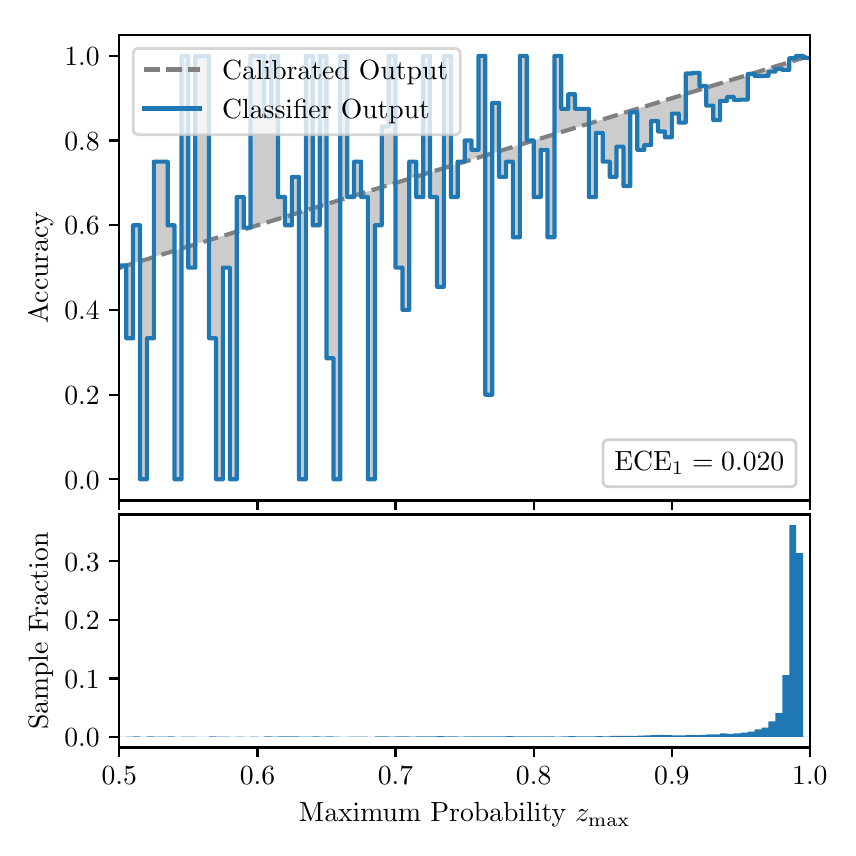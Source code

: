 \begingroup%
\makeatletter%
\begin{pgfpicture}%
\pgfpathrectangle{\pgfpointorigin}{\pgfqpoint{4.0in}{4.0in}}%
\pgfusepath{use as bounding box, clip}%
\begin{pgfscope}%
\pgfsetbuttcap%
\pgfsetmiterjoin%
\definecolor{currentfill}{rgb}{1.0,1.0,1.0}%
\pgfsetfillcolor{currentfill}%
\pgfsetlinewidth{0.0pt}%
\definecolor{currentstroke}{rgb}{1.0,1.0,1.0}%
\pgfsetstrokecolor{currentstroke}%
\pgfsetdash{}{0pt}%
\pgfpathmoveto{\pgfqpoint{0.0in}{0.0in}}%
\pgfpathlineto{\pgfqpoint{4.0in}{0.0in}}%
\pgfpathlineto{\pgfqpoint{4.0in}{4.0in}}%
\pgfpathlineto{\pgfqpoint{0.0in}{4.0in}}%
\pgfpathclose%
\pgfusepath{fill}%
\end{pgfscope}%
\begin{pgfscope}%
\pgfsetbuttcap%
\pgfsetmiterjoin%
\definecolor{currentfill}{rgb}{1.0,1.0,1.0}%
\pgfsetfillcolor{currentfill}%
\pgfsetlinewidth{0.0pt}%
\definecolor{currentstroke}{rgb}{0.0,0.0,0.0}%
\pgfsetstrokecolor{currentstroke}%
\pgfsetstrokeopacity{0.0}%
\pgfsetdash{}{0pt}%
\pgfpathmoveto{\pgfqpoint{0.458in}{1.636in}}%
\pgfpathlineto{\pgfqpoint{3.911in}{1.636in}}%
\pgfpathlineto{\pgfqpoint{3.911in}{3.965in}}%
\pgfpathlineto{\pgfqpoint{0.458in}{3.965in}}%
\pgfpathclose%
\pgfusepath{fill}%
\end{pgfscope}%
\begin{pgfscope}%
\pgfpathrectangle{\pgfqpoint{0.458in}{1.636in}}{\pgfqpoint{3.453in}{2.329in}}%
\pgfusepath{clip}%
\pgfsetbuttcap%
\pgfsetroundjoin%
\definecolor{currentfill}{rgb}{0.0,0.0,0.0}%
\pgfsetfillcolor{currentfill}%
\pgfsetfillopacity{0.2}%
\pgfsetlinewidth{0.0pt}%
\definecolor{currentstroke}{rgb}{0.0,0.0,0.0}%
\pgfsetstrokecolor{currentstroke}%
\pgfsetdash{}{0pt}%
\pgfpathmoveto{\pgfqpoint{0.462in}{2.811in}}%
\pgfpathlineto{\pgfqpoint{0.462in}{2.801in}}%
\pgfpathlineto{\pgfqpoint{0.465in}{2.802in}}%
\pgfpathlineto{\pgfqpoint{0.469in}{2.804in}}%
\pgfpathlineto{\pgfqpoint{0.472in}{2.805in}}%
\pgfpathlineto{\pgfqpoint{0.475in}{2.806in}}%
\pgfpathlineto{\pgfqpoint{0.479in}{2.807in}}%
\pgfpathlineto{\pgfqpoint{0.482in}{2.808in}}%
\pgfpathlineto{\pgfqpoint{0.486in}{2.809in}}%
\pgfpathlineto{\pgfqpoint{0.489in}{2.81in}}%
\pgfpathlineto{\pgfqpoint{0.493in}{2.811in}}%
\pgfpathlineto{\pgfqpoint{0.496in}{2.812in}}%
\pgfpathlineto{\pgfqpoint{0.5in}{2.813in}}%
\pgfpathlineto{\pgfqpoint{0.503in}{2.814in}}%
\pgfpathlineto{\pgfqpoint{0.507in}{2.815in}}%
\pgfpathlineto{\pgfqpoint{0.51in}{2.816in}}%
\pgfpathlineto{\pgfqpoint{0.513in}{2.817in}}%
\pgfpathlineto{\pgfqpoint{0.517in}{2.818in}}%
\pgfpathlineto{\pgfqpoint{0.52in}{2.819in}}%
\pgfpathlineto{\pgfqpoint{0.524in}{2.82in}}%
\pgfpathlineto{\pgfqpoint{0.527in}{2.822in}}%
\pgfpathlineto{\pgfqpoint{0.531in}{2.823in}}%
\pgfpathlineto{\pgfqpoint{0.534in}{2.824in}}%
\pgfpathlineto{\pgfqpoint{0.538in}{2.825in}}%
\pgfpathlineto{\pgfqpoint{0.541in}{2.826in}}%
\pgfpathlineto{\pgfqpoint{0.545in}{2.827in}}%
\pgfpathlineto{\pgfqpoint{0.548in}{2.828in}}%
\pgfpathlineto{\pgfqpoint{0.551in}{2.829in}}%
\pgfpathlineto{\pgfqpoint{0.555in}{2.83in}}%
\pgfpathlineto{\pgfqpoint{0.558in}{2.831in}}%
\pgfpathlineto{\pgfqpoint{0.562in}{2.832in}}%
\pgfpathlineto{\pgfqpoint{0.565in}{2.833in}}%
\pgfpathlineto{\pgfqpoint{0.569in}{2.834in}}%
\pgfpathlineto{\pgfqpoint{0.572in}{2.835in}}%
\pgfpathlineto{\pgfqpoint{0.576in}{2.836in}}%
\pgfpathlineto{\pgfqpoint{0.579in}{2.837in}}%
\pgfpathlineto{\pgfqpoint{0.583in}{2.838in}}%
\pgfpathlineto{\pgfqpoint{0.586in}{2.84in}}%
\pgfpathlineto{\pgfqpoint{0.59in}{2.841in}}%
\pgfpathlineto{\pgfqpoint{0.593in}{2.842in}}%
\pgfpathlineto{\pgfqpoint{0.596in}{2.843in}}%
\pgfpathlineto{\pgfqpoint{0.6in}{2.844in}}%
\pgfpathlineto{\pgfqpoint{0.603in}{2.845in}}%
\pgfpathlineto{\pgfqpoint{0.607in}{2.846in}}%
\pgfpathlineto{\pgfqpoint{0.61in}{2.847in}}%
\pgfpathlineto{\pgfqpoint{0.614in}{2.848in}}%
\pgfpathlineto{\pgfqpoint{0.617in}{2.849in}}%
\pgfpathlineto{\pgfqpoint{0.621in}{2.85in}}%
\pgfpathlineto{\pgfqpoint{0.624in}{2.851in}}%
\pgfpathlineto{\pgfqpoint{0.628in}{2.852in}}%
\pgfpathlineto{\pgfqpoint{0.631in}{2.853in}}%
\pgfpathlineto{\pgfqpoint{0.634in}{2.854in}}%
\pgfpathlineto{\pgfqpoint{0.638in}{2.855in}}%
\pgfpathlineto{\pgfqpoint{0.641in}{2.856in}}%
\pgfpathlineto{\pgfqpoint{0.645in}{2.858in}}%
\pgfpathlineto{\pgfqpoint{0.648in}{2.859in}}%
\pgfpathlineto{\pgfqpoint{0.652in}{2.86in}}%
\pgfpathlineto{\pgfqpoint{0.655in}{2.861in}}%
\pgfpathlineto{\pgfqpoint{0.659in}{2.862in}}%
\pgfpathlineto{\pgfqpoint{0.662in}{2.863in}}%
\pgfpathlineto{\pgfqpoint{0.666in}{2.864in}}%
\pgfpathlineto{\pgfqpoint{0.669in}{2.865in}}%
\pgfpathlineto{\pgfqpoint{0.672in}{2.866in}}%
\pgfpathlineto{\pgfqpoint{0.676in}{2.867in}}%
\pgfpathlineto{\pgfqpoint{0.679in}{2.868in}}%
\pgfpathlineto{\pgfqpoint{0.683in}{2.869in}}%
\pgfpathlineto{\pgfqpoint{0.686in}{2.87in}}%
\pgfpathlineto{\pgfqpoint{0.69in}{2.871in}}%
\pgfpathlineto{\pgfqpoint{0.693in}{2.872in}}%
\pgfpathlineto{\pgfqpoint{0.697in}{2.873in}}%
\pgfpathlineto{\pgfqpoint{0.7in}{2.875in}}%
\pgfpathlineto{\pgfqpoint{0.704in}{2.876in}}%
\pgfpathlineto{\pgfqpoint{0.707in}{2.877in}}%
\pgfpathlineto{\pgfqpoint{0.71in}{2.878in}}%
\pgfpathlineto{\pgfqpoint{0.714in}{2.879in}}%
\pgfpathlineto{\pgfqpoint{0.717in}{2.88in}}%
\pgfpathlineto{\pgfqpoint{0.721in}{2.881in}}%
\pgfpathlineto{\pgfqpoint{0.724in}{2.882in}}%
\pgfpathlineto{\pgfqpoint{0.728in}{2.883in}}%
\pgfpathlineto{\pgfqpoint{0.731in}{2.884in}}%
\pgfpathlineto{\pgfqpoint{0.735in}{2.885in}}%
\pgfpathlineto{\pgfqpoint{0.738in}{2.886in}}%
\pgfpathlineto{\pgfqpoint{0.742in}{2.887in}}%
\pgfpathlineto{\pgfqpoint{0.745in}{2.888in}}%
\pgfpathlineto{\pgfqpoint{0.749in}{2.889in}}%
\pgfpathlineto{\pgfqpoint{0.752in}{2.89in}}%
\pgfpathlineto{\pgfqpoint{0.755in}{2.891in}}%
\pgfpathlineto{\pgfqpoint{0.759in}{2.893in}}%
\pgfpathlineto{\pgfqpoint{0.762in}{2.894in}}%
\pgfpathlineto{\pgfqpoint{0.766in}{2.895in}}%
\pgfpathlineto{\pgfqpoint{0.769in}{2.896in}}%
\pgfpathlineto{\pgfqpoint{0.773in}{2.897in}}%
\pgfpathlineto{\pgfqpoint{0.776in}{2.898in}}%
\pgfpathlineto{\pgfqpoint{0.78in}{2.899in}}%
\pgfpathlineto{\pgfqpoint{0.783in}{2.9in}}%
\pgfpathlineto{\pgfqpoint{0.787in}{2.901in}}%
\pgfpathlineto{\pgfqpoint{0.79in}{2.902in}}%
\pgfpathlineto{\pgfqpoint{0.793in}{2.903in}}%
\pgfpathlineto{\pgfqpoint{0.797in}{2.904in}}%
\pgfpathlineto{\pgfqpoint{0.8in}{2.905in}}%
\pgfpathlineto{\pgfqpoint{0.804in}{2.906in}}%
\pgfpathlineto{\pgfqpoint{0.807in}{2.907in}}%
\pgfpathlineto{\pgfqpoint{0.811in}{2.908in}}%
\pgfpathlineto{\pgfqpoint{0.814in}{2.909in}}%
\pgfpathlineto{\pgfqpoint{0.818in}{2.911in}}%
\pgfpathlineto{\pgfqpoint{0.821in}{2.912in}}%
\pgfpathlineto{\pgfqpoint{0.825in}{2.913in}}%
\pgfpathlineto{\pgfqpoint{0.828in}{2.914in}}%
\pgfpathlineto{\pgfqpoint{0.831in}{2.915in}}%
\pgfpathlineto{\pgfqpoint{0.835in}{2.916in}}%
\pgfpathlineto{\pgfqpoint{0.838in}{2.917in}}%
\pgfpathlineto{\pgfqpoint{0.842in}{2.918in}}%
\pgfpathlineto{\pgfqpoint{0.845in}{2.919in}}%
\pgfpathlineto{\pgfqpoint{0.849in}{2.92in}}%
\pgfpathlineto{\pgfqpoint{0.852in}{2.921in}}%
\pgfpathlineto{\pgfqpoint{0.856in}{2.922in}}%
\pgfpathlineto{\pgfqpoint{0.859in}{2.923in}}%
\pgfpathlineto{\pgfqpoint{0.863in}{2.924in}}%
\pgfpathlineto{\pgfqpoint{0.866in}{2.925in}}%
\pgfpathlineto{\pgfqpoint{0.869in}{2.926in}}%
\pgfpathlineto{\pgfqpoint{0.873in}{2.928in}}%
\pgfpathlineto{\pgfqpoint{0.876in}{2.929in}}%
\pgfpathlineto{\pgfqpoint{0.88in}{2.93in}}%
\pgfpathlineto{\pgfqpoint{0.883in}{2.931in}}%
\pgfpathlineto{\pgfqpoint{0.887in}{2.932in}}%
\pgfpathlineto{\pgfqpoint{0.89in}{2.933in}}%
\pgfpathlineto{\pgfqpoint{0.894in}{2.934in}}%
\pgfpathlineto{\pgfqpoint{0.897in}{2.935in}}%
\pgfpathlineto{\pgfqpoint{0.901in}{2.936in}}%
\pgfpathlineto{\pgfqpoint{0.904in}{2.937in}}%
\pgfpathlineto{\pgfqpoint{0.908in}{2.938in}}%
\pgfpathlineto{\pgfqpoint{0.911in}{2.939in}}%
\pgfpathlineto{\pgfqpoint{0.914in}{2.94in}}%
\pgfpathlineto{\pgfqpoint{0.918in}{2.941in}}%
\pgfpathlineto{\pgfqpoint{0.921in}{2.942in}}%
\pgfpathlineto{\pgfqpoint{0.925in}{2.943in}}%
\pgfpathlineto{\pgfqpoint{0.928in}{2.944in}}%
\pgfpathlineto{\pgfqpoint{0.932in}{2.946in}}%
\pgfpathlineto{\pgfqpoint{0.935in}{2.947in}}%
\pgfpathlineto{\pgfqpoint{0.939in}{2.948in}}%
\pgfpathlineto{\pgfqpoint{0.942in}{2.949in}}%
\pgfpathlineto{\pgfqpoint{0.946in}{2.95in}}%
\pgfpathlineto{\pgfqpoint{0.949in}{2.951in}}%
\pgfpathlineto{\pgfqpoint{0.952in}{2.952in}}%
\pgfpathlineto{\pgfqpoint{0.956in}{2.953in}}%
\pgfpathlineto{\pgfqpoint{0.959in}{2.954in}}%
\pgfpathlineto{\pgfqpoint{0.963in}{2.955in}}%
\pgfpathlineto{\pgfqpoint{0.966in}{2.956in}}%
\pgfpathlineto{\pgfqpoint{0.97in}{2.957in}}%
\pgfpathlineto{\pgfqpoint{0.973in}{2.958in}}%
\pgfpathlineto{\pgfqpoint{0.977in}{2.959in}}%
\pgfpathlineto{\pgfqpoint{0.98in}{2.96in}}%
\pgfpathlineto{\pgfqpoint{0.984in}{2.961in}}%
\pgfpathlineto{\pgfqpoint{0.987in}{2.962in}}%
\pgfpathlineto{\pgfqpoint{0.99in}{2.964in}}%
\pgfpathlineto{\pgfqpoint{0.994in}{2.965in}}%
\pgfpathlineto{\pgfqpoint{0.997in}{2.966in}}%
\pgfpathlineto{\pgfqpoint{1.001in}{2.967in}}%
\pgfpathlineto{\pgfqpoint{1.004in}{2.968in}}%
\pgfpathlineto{\pgfqpoint{1.008in}{2.969in}}%
\pgfpathlineto{\pgfqpoint{1.011in}{2.97in}}%
\pgfpathlineto{\pgfqpoint{1.015in}{2.971in}}%
\pgfpathlineto{\pgfqpoint{1.018in}{2.972in}}%
\pgfpathlineto{\pgfqpoint{1.022in}{2.973in}}%
\pgfpathlineto{\pgfqpoint{1.025in}{2.974in}}%
\pgfpathlineto{\pgfqpoint{1.028in}{2.975in}}%
\pgfpathlineto{\pgfqpoint{1.032in}{2.976in}}%
\pgfpathlineto{\pgfqpoint{1.035in}{2.977in}}%
\pgfpathlineto{\pgfqpoint{1.039in}{2.978in}}%
\pgfpathlineto{\pgfqpoint{1.042in}{2.979in}}%
\pgfpathlineto{\pgfqpoint{1.046in}{2.981in}}%
\pgfpathlineto{\pgfqpoint{1.049in}{2.982in}}%
\pgfpathlineto{\pgfqpoint{1.053in}{2.983in}}%
\pgfpathlineto{\pgfqpoint{1.056in}{2.984in}}%
\pgfpathlineto{\pgfqpoint{1.06in}{2.985in}}%
\pgfpathlineto{\pgfqpoint{1.063in}{2.986in}}%
\pgfpathlineto{\pgfqpoint{1.067in}{2.987in}}%
\pgfpathlineto{\pgfqpoint{1.07in}{2.988in}}%
\pgfpathlineto{\pgfqpoint{1.073in}{2.989in}}%
\pgfpathlineto{\pgfqpoint{1.077in}{2.99in}}%
\pgfpathlineto{\pgfqpoint{1.08in}{2.991in}}%
\pgfpathlineto{\pgfqpoint{1.084in}{2.992in}}%
\pgfpathlineto{\pgfqpoint{1.087in}{2.993in}}%
\pgfpathlineto{\pgfqpoint{1.091in}{2.994in}}%
\pgfpathlineto{\pgfqpoint{1.094in}{2.995in}}%
\pgfpathlineto{\pgfqpoint{1.098in}{2.996in}}%
\pgfpathlineto{\pgfqpoint{1.101in}{2.997in}}%
\pgfpathlineto{\pgfqpoint{1.105in}{2.999in}}%
\pgfpathlineto{\pgfqpoint{1.108in}{3.0in}}%
\pgfpathlineto{\pgfqpoint{1.111in}{3.001in}}%
\pgfpathlineto{\pgfqpoint{1.115in}{3.002in}}%
\pgfpathlineto{\pgfqpoint{1.118in}{3.003in}}%
\pgfpathlineto{\pgfqpoint{1.122in}{3.004in}}%
\pgfpathlineto{\pgfqpoint{1.125in}{3.005in}}%
\pgfpathlineto{\pgfqpoint{1.129in}{3.006in}}%
\pgfpathlineto{\pgfqpoint{1.132in}{3.007in}}%
\pgfpathlineto{\pgfqpoint{1.136in}{3.008in}}%
\pgfpathlineto{\pgfqpoint{1.139in}{3.009in}}%
\pgfpathlineto{\pgfqpoint{1.143in}{3.01in}}%
\pgfpathlineto{\pgfqpoint{1.146in}{3.011in}}%
\pgfpathlineto{\pgfqpoint{1.149in}{3.012in}}%
\pgfpathlineto{\pgfqpoint{1.153in}{3.013in}}%
\pgfpathlineto{\pgfqpoint{1.156in}{3.014in}}%
\pgfpathlineto{\pgfqpoint{1.16in}{3.015in}}%
\pgfpathlineto{\pgfqpoint{1.163in}{3.017in}}%
\pgfpathlineto{\pgfqpoint{1.167in}{3.018in}}%
\pgfpathlineto{\pgfqpoint{1.17in}{3.019in}}%
\pgfpathlineto{\pgfqpoint{1.174in}{3.02in}}%
\pgfpathlineto{\pgfqpoint{1.177in}{3.021in}}%
\pgfpathlineto{\pgfqpoint{1.181in}{3.022in}}%
\pgfpathlineto{\pgfqpoint{1.184in}{3.023in}}%
\pgfpathlineto{\pgfqpoint{1.187in}{3.024in}}%
\pgfpathlineto{\pgfqpoint{1.191in}{3.025in}}%
\pgfpathlineto{\pgfqpoint{1.194in}{3.026in}}%
\pgfpathlineto{\pgfqpoint{1.198in}{3.027in}}%
\pgfpathlineto{\pgfqpoint{1.201in}{3.028in}}%
\pgfpathlineto{\pgfqpoint{1.205in}{3.029in}}%
\pgfpathlineto{\pgfqpoint{1.208in}{3.03in}}%
\pgfpathlineto{\pgfqpoint{1.212in}{3.031in}}%
\pgfpathlineto{\pgfqpoint{1.215in}{3.032in}}%
\pgfpathlineto{\pgfqpoint{1.219in}{3.033in}}%
\pgfpathlineto{\pgfqpoint{1.222in}{3.035in}}%
\pgfpathlineto{\pgfqpoint{1.226in}{3.036in}}%
\pgfpathlineto{\pgfqpoint{1.229in}{3.037in}}%
\pgfpathlineto{\pgfqpoint{1.232in}{3.038in}}%
\pgfpathlineto{\pgfqpoint{1.236in}{3.039in}}%
\pgfpathlineto{\pgfqpoint{1.239in}{3.04in}}%
\pgfpathlineto{\pgfqpoint{1.243in}{3.041in}}%
\pgfpathlineto{\pgfqpoint{1.246in}{3.042in}}%
\pgfpathlineto{\pgfqpoint{1.25in}{3.043in}}%
\pgfpathlineto{\pgfqpoint{1.253in}{3.044in}}%
\pgfpathlineto{\pgfqpoint{1.257in}{3.045in}}%
\pgfpathlineto{\pgfqpoint{1.26in}{3.046in}}%
\pgfpathlineto{\pgfqpoint{1.264in}{3.047in}}%
\pgfpathlineto{\pgfqpoint{1.267in}{3.048in}}%
\pgfpathlineto{\pgfqpoint{1.27in}{3.049in}}%
\pgfpathlineto{\pgfqpoint{1.274in}{3.05in}}%
\pgfpathlineto{\pgfqpoint{1.277in}{3.052in}}%
\pgfpathlineto{\pgfqpoint{1.281in}{3.053in}}%
\pgfpathlineto{\pgfqpoint{1.284in}{3.054in}}%
\pgfpathlineto{\pgfqpoint{1.288in}{3.055in}}%
\pgfpathlineto{\pgfqpoint{1.291in}{3.056in}}%
\pgfpathlineto{\pgfqpoint{1.295in}{3.057in}}%
\pgfpathlineto{\pgfqpoint{1.298in}{3.058in}}%
\pgfpathlineto{\pgfqpoint{1.302in}{3.059in}}%
\pgfpathlineto{\pgfqpoint{1.305in}{3.06in}}%
\pgfpathlineto{\pgfqpoint{1.308in}{3.061in}}%
\pgfpathlineto{\pgfqpoint{1.312in}{3.062in}}%
\pgfpathlineto{\pgfqpoint{1.315in}{3.063in}}%
\pgfpathlineto{\pgfqpoint{1.319in}{3.064in}}%
\pgfpathlineto{\pgfqpoint{1.322in}{3.065in}}%
\pgfpathlineto{\pgfqpoint{1.326in}{3.066in}}%
\pgfpathlineto{\pgfqpoint{1.329in}{3.067in}}%
\pgfpathlineto{\pgfqpoint{1.333in}{3.068in}}%
\pgfpathlineto{\pgfqpoint{1.336in}{3.07in}}%
\pgfpathlineto{\pgfqpoint{1.34in}{3.071in}}%
\pgfpathlineto{\pgfqpoint{1.343in}{3.072in}}%
\pgfpathlineto{\pgfqpoint{1.346in}{3.073in}}%
\pgfpathlineto{\pgfqpoint{1.35in}{3.074in}}%
\pgfpathlineto{\pgfqpoint{1.353in}{3.075in}}%
\pgfpathlineto{\pgfqpoint{1.357in}{3.076in}}%
\pgfpathlineto{\pgfqpoint{1.36in}{3.077in}}%
\pgfpathlineto{\pgfqpoint{1.364in}{3.078in}}%
\pgfpathlineto{\pgfqpoint{1.367in}{3.079in}}%
\pgfpathlineto{\pgfqpoint{1.371in}{3.08in}}%
\pgfpathlineto{\pgfqpoint{1.374in}{3.081in}}%
\pgfpathlineto{\pgfqpoint{1.378in}{3.082in}}%
\pgfpathlineto{\pgfqpoint{1.381in}{3.083in}}%
\pgfpathlineto{\pgfqpoint{1.385in}{3.084in}}%
\pgfpathlineto{\pgfqpoint{1.388in}{3.085in}}%
\pgfpathlineto{\pgfqpoint{1.391in}{3.086in}}%
\pgfpathlineto{\pgfqpoint{1.395in}{3.088in}}%
\pgfpathlineto{\pgfqpoint{1.398in}{3.089in}}%
\pgfpathlineto{\pgfqpoint{1.402in}{3.09in}}%
\pgfpathlineto{\pgfqpoint{1.405in}{3.091in}}%
\pgfpathlineto{\pgfqpoint{1.409in}{3.092in}}%
\pgfpathlineto{\pgfqpoint{1.412in}{3.093in}}%
\pgfpathlineto{\pgfqpoint{1.416in}{3.094in}}%
\pgfpathlineto{\pgfqpoint{1.419in}{3.095in}}%
\pgfpathlineto{\pgfqpoint{1.423in}{3.096in}}%
\pgfpathlineto{\pgfqpoint{1.426in}{3.097in}}%
\pgfpathlineto{\pgfqpoint{1.429in}{3.098in}}%
\pgfpathlineto{\pgfqpoint{1.433in}{3.099in}}%
\pgfpathlineto{\pgfqpoint{1.436in}{3.1in}}%
\pgfpathlineto{\pgfqpoint{1.44in}{3.101in}}%
\pgfpathlineto{\pgfqpoint{1.443in}{3.102in}}%
\pgfpathlineto{\pgfqpoint{1.447in}{3.103in}}%
\pgfpathlineto{\pgfqpoint{1.45in}{3.105in}}%
\pgfpathlineto{\pgfqpoint{1.454in}{3.106in}}%
\pgfpathlineto{\pgfqpoint{1.457in}{3.107in}}%
\pgfpathlineto{\pgfqpoint{1.461in}{3.108in}}%
\pgfpathlineto{\pgfqpoint{1.464in}{3.109in}}%
\pgfpathlineto{\pgfqpoint{1.467in}{3.11in}}%
\pgfpathlineto{\pgfqpoint{1.471in}{3.111in}}%
\pgfpathlineto{\pgfqpoint{1.474in}{3.112in}}%
\pgfpathlineto{\pgfqpoint{1.478in}{3.113in}}%
\pgfpathlineto{\pgfqpoint{1.481in}{3.114in}}%
\pgfpathlineto{\pgfqpoint{1.485in}{3.115in}}%
\pgfpathlineto{\pgfqpoint{1.488in}{3.116in}}%
\pgfpathlineto{\pgfqpoint{1.492in}{3.117in}}%
\pgfpathlineto{\pgfqpoint{1.495in}{3.118in}}%
\pgfpathlineto{\pgfqpoint{1.499in}{3.119in}}%
\pgfpathlineto{\pgfqpoint{1.502in}{3.12in}}%
\pgfpathlineto{\pgfqpoint{1.506in}{3.121in}}%
\pgfpathlineto{\pgfqpoint{1.509in}{3.123in}}%
\pgfpathlineto{\pgfqpoint{1.512in}{3.124in}}%
\pgfpathlineto{\pgfqpoint{1.516in}{3.125in}}%
\pgfpathlineto{\pgfqpoint{1.519in}{3.126in}}%
\pgfpathlineto{\pgfqpoint{1.523in}{3.127in}}%
\pgfpathlineto{\pgfqpoint{1.526in}{3.128in}}%
\pgfpathlineto{\pgfqpoint{1.53in}{3.129in}}%
\pgfpathlineto{\pgfqpoint{1.533in}{3.13in}}%
\pgfpathlineto{\pgfqpoint{1.537in}{3.131in}}%
\pgfpathlineto{\pgfqpoint{1.54in}{3.132in}}%
\pgfpathlineto{\pgfqpoint{1.544in}{3.133in}}%
\pgfpathlineto{\pgfqpoint{1.547in}{3.134in}}%
\pgfpathlineto{\pgfqpoint{1.55in}{3.135in}}%
\pgfpathlineto{\pgfqpoint{1.554in}{3.136in}}%
\pgfpathlineto{\pgfqpoint{1.557in}{3.137in}}%
\pgfpathlineto{\pgfqpoint{1.561in}{3.138in}}%
\pgfpathlineto{\pgfqpoint{1.564in}{3.139in}}%
\pgfpathlineto{\pgfqpoint{1.568in}{3.141in}}%
\pgfpathlineto{\pgfqpoint{1.571in}{3.142in}}%
\pgfpathlineto{\pgfqpoint{1.575in}{3.143in}}%
\pgfpathlineto{\pgfqpoint{1.578in}{3.144in}}%
\pgfpathlineto{\pgfqpoint{1.582in}{3.145in}}%
\pgfpathlineto{\pgfqpoint{1.585in}{3.146in}}%
\pgfpathlineto{\pgfqpoint{1.588in}{3.147in}}%
\pgfpathlineto{\pgfqpoint{1.592in}{3.148in}}%
\pgfpathlineto{\pgfqpoint{1.595in}{3.149in}}%
\pgfpathlineto{\pgfqpoint{1.599in}{3.15in}}%
\pgfpathlineto{\pgfqpoint{1.602in}{3.151in}}%
\pgfpathlineto{\pgfqpoint{1.606in}{3.152in}}%
\pgfpathlineto{\pgfqpoint{1.609in}{3.153in}}%
\pgfpathlineto{\pgfqpoint{1.613in}{3.154in}}%
\pgfpathlineto{\pgfqpoint{1.616in}{3.155in}}%
\pgfpathlineto{\pgfqpoint{1.62in}{3.156in}}%
\pgfpathlineto{\pgfqpoint{1.623in}{3.157in}}%
\pgfpathlineto{\pgfqpoint{1.626in}{3.159in}}%
\pgfpathlineto{\pgfqpoint{1.63in}{3.16in}}%
\pgfpathlineto{\pgfqpoint{1.633in}{3.161in}}%
\pgfpathlineto{\pgfqpoint{1.637in}{3.162in}}%
\pgfpathlineto{\pgfqpoint{1.64in}{3.163in}}%
\pgfpathlineto{\pgfqpoint{1.644in}{3.164in}}%
\pgfpathlineto{\pgfqpoint{1.647in}{3.165in}}%
\pgfpathlineto{\pgfqpoint{1.651in}{3.166in}}%
\pgfpathlineto{\pgfqpoint{1.654in}{3.167in}}%
\pgfpathlineto{\pgfqpoint{1.658in}{3.168in}}%
\pgfpathlineto{\pgfqpoint{1.661in}{3.169in}}%
\pgfpathlineto{\pgfqpoint{1.665in}{3.17in}}%
\pgfpathlineto{\pgfqpoint{1.668in}{3.171in}}%
\pgfpathlineto{\pgfqpoint{1.671in}{3.172in}}%
\pgfpathlineto{\pgfqpoint{1.675in}{3.173in}}%
\pgfpathlineto{\pgfqpoint{1.678in}{3.174in}}%
\pgfpathlineto{\pgfqpoint{1.682in}{3.176in}}%
\pgfpathlineto{\pgfqpoint{1.685in}{3.177in}}%
\pgfpathlineto{\pgfqpoint{1.689in}{3.178in}}%
\pgfpathlineto{\pgfqpoint{1.692in}{3.179in}}%
\pgfpathlineto{\pgfqpoint{1.696in}{3.18in}}%
\pgfpathlineto{\pgfqpoint{1.699in}{3.181in}}%
\pgfpathlineto{\pgfqpoint{1.703in}{3.182in}}%
\pgfpathlineto{\pgfqpoint{1.706in}{3.183in}}%
\pgfpathlineto{\pgfqpoint{1.709in}{3.184in}}%
\pgfpathlineto{\pgfqpoint{1.713in}{3.185in}}%
\pgfpathlineto{\pgfqpoint{1.716in}{3.186in}}%
\pgfpathlineto{\pgfqpoint{1.72in}{3.187in}}%
\pgfpathlineto{\pgfqpoint{1.723in}{3.188in}}%
\pgfpathlineto{\pgfqpoint{1.727in}{3.189in}}%
\pgfpathlineto{\pgfqpoint{1.73in}{3.19in}}%
\pgfpathlineto{\pgfqpoint{1.734in}{3.191in}}%
\pgfpathlineto{\pgfqpoint{1.737in}{3.192in}}%
\pgfpathlineto{\pgfqpoint{1.741in}{3.194in}}%
\pgfpathlineto{\pgfqpoint{1.744in}{3.195in}}%
\pgfpathlineto{\pgfqpoint{1.747in}{3.196in}}%
\pgfpathlineto{\pgfqpoint{1.751in}{3.197in}}%
\pgfpathlineto{\pgfqpoint{1.754in}{3.198in}}%
\pgfpathlineto{\pgfqpoint{1.758in}{3.199in}}%
\pgfpathlineto{\pgfqpoint{1.761in}{3.2in}}%
\pgfpathlineto{\pgfqpoint{1.765in}{3.201in}}%
\pgfpathlineto{\pgfqpoint{1.768in}{3.202in}}%
\pgfpathlineto{\pgfqpoint{1.772in}{3.203in}}%
\pgfpathlineto{\pgfqpoint{1.775in}{3.204in}}%
\pgfpathlineto{\pgfqpoint{1.779in}{3.205in}}%
\pgfpathlineto{\pgfqpoint{1.782in}{3.206in}}%
\pgfpathlineto{\pgfqpoint{1.785in}{3.207in}}%
\pgfpathlineto{\pgfqpoint{1.789in}{3.208in}}%
\pgfpathlineto{\pgfqpoint{1.792in}{3.209in}}%
\pgfpathlineto{\pgfqpoint{1.796in}{3.21in}}%
\pgfpathlineto{\pgfqpoint{1.799in}{3.212in}}%
\pgfpathlineto{\pgfqpoint{1.803in}{3.213in}}%
\pgfpathlineto{\pgfqpoint{1.806in}{3.214in}}%
\pgfpathlineto{\pgfqpoint{1.81in}{3.215in}}%
\pgfpathlineto{\pgfqpoint{1.813in}{3.216in}}%
\pgfpathlineto{\pgfqpoint{1.817in}{3.217in}}%
\pgfpathlineto{\pgfqpoint{1.82in}{3.218in}}%
\pgfpathlineto{\pgfqpoint{1.824in}{3.219in}}%
\pgfpathlineto{\pgfqpoint{1.827in}{3.22in}}%
\pgfpathlineto{\pgfqpoint{1.83in}{3.221in}}%
\pgfpathlineto{\pgfqpoint{1.834in}{3.222in}}%
\pgfpathlineto{\pgfqpoint{1.837in}{3.223in}}%
\pgfpathlineto{\pgfqpoint{1.841in}{3.224in}}%
\pgfpathlineto{\pgfqpoint{1.844in}{3.225in}}%
\pgfpathlineto{\pgfqpoint{1.848in}{3.226in}}%
\pgfpathlineto{\pgfqpoint{1.851in}{3.227in}}%
\pgfpathlineto{\pgfqpoint{1.855in}{3.229in}}%
\pgfpathlineto{\pgfqpoint{1.858in}{3.23in}}%
\pgfpathlineto{\pgfqpoint{1.862in}{3.231in}}%
\pgfpathlineto{\pgfqpoint{1.865in}{3.232in}}%
\pgfpathlineto{\pgfqpoint{1.868in}{3.233in}}%
\pgfpathlineto{\pgfqpoint{1.872in}{3.234in}}%
\pgfpathlineto{\pgfqpoint{1.875in}{3.235in}}%
\pgfpathlineto{\pgfqpoint{1.879in}{3.236in}}%
\pgfpathlineto{\pgfqpoint{1.882in}{3.237in}}%
\pgfpathlineto{\pgfqpoint{1.886in}{3.238in}}%
\pgfpathlineto{\pgfqpoint{1.889in}{3.239in}}%
\pgfpathlineto{\pgfqpoint{1.893in}{3.24in}}%
\pgfpathlineto{\pgfqpoint{1.896in}{3.241in}}%
\pgfpathlineto{\pgfqpoint{1.9in}{3.242in}}%
\pgfpathlineto{\pgfqpoint{1.903in}{3.243in}}%
\pgfpathlineto{\pgfqpoint{1.906in}{3.244in}}%
\pgfpathlineto{\pgfqpoint{1.91in}{3.245in}}%
\pgfpathlineto{\pgfqpoint{1.913in}{3.247in}}%
\pgfpathlineto{\pgfqpoint{1.917in}{3.248in}}%
\pgfpathlineto{\pgfqpoint{1.92in}{3.249in}}%
\pgfpathlineto{\pgfqpoint{1.924in}{3.25in}}%
\pgfpathlineto{\pgfqpoint{1.927in}{3.251in}}%
\pgfpathlineto{\pgfqpoint{1.931in}{3.252in}}%
\pgfpathlineto{\pgfqpoint{1.934in}{3.253in}}%
\pgfpathlineto{\pgfqpoint{1.938in}{3.254in}}%
\pgfpathlineto{\pgfqpoint{1.941in}{3.255in}}%
\pgfpathlineto{\pgfqpoint{1.944in}{3.256in}}%
\pgfpathlineto{\pgfqpoint{1.948in}{3.257in}}%
\pgfpathlineto{\pgfqpoint{1.951in}{3.258in}}%
\pgfpathlineto{\pgfqpoint{1.955in}{3.259in}}%
\pgfpathlineto{\pgfqpoint{1.958in}{3.26in}}%
\pgfpathlineto{\pgfqpoint{1.962in}{3.261in}}%
\pgfpathlineto{\pgfqpoint{1.965in}{3.262in}}%
\pgfpathlineto{\pgfqpoint{1.969in}{3.263in}}%
\pgfpathlineto{\pgfqpoint{1.972in}{3.265in}}%
\pgfpathlineto{\pgfqpoint{1.976in}{3.266in}}%
\pgfpathlineto{\pgfqpoint{1.979in}{3.267in}}%
\pgfpathlineto{\pgfqpoint{1.983in}{3.268in}}%
\pgfpathlineto{\pgfqpoint{1.986in}{3.269in}}%
\pgfpathlineto{\pgfqpoint{1.989in}{3.27in}}%
\pgfpathlineto{\pgfqpoint{1.993in}{3.271in}}%
\pgfpathlineto{\pgfqpoint{1.996in}{3.272in}}%
\pgfpathlineto{\pgfqpoint{2.0in}{3.273in}}%
\pgfpathlineto{\pgfqpoint{2.003in}{3.274in}}%
\pgfpathlineto{\pgfqpoint{2.007in}{3.275in}}%
\pgfpathlineto{\pgfqpoint{2.01in}{3.276in}}%
\pgfpathlineto{\pgfqpoint{2.014in}{3.277in}}%
\pgfpathlineto{\pgfqpoint{2.017in}{3.278in}}%
\pgfpathlineto{\pgfqpoint{2.021in}{3.279in}}%
\pgfpathlineto{\pgfqpoint{2.024in}{3.28in}}%
\pgfpathlineto{\pgfqpoint{2.027in}{3.281in}}%
\pgfpathlineto{\pgfqpoint{2.031in}{3.283in}}%
\pgfpathlineto{\pgfqpoint{2.034in}{3.284in}}%
\pgfpathlineto{\pgfqpoint{2.038in}{3.285in}}%
\pgfpathlineto{\pgfqpoint{2.041in}{3.286in}}%
\pgfpathlineto{\pgfqpoint{2.045in}{3.287in}}%
\pgfpathlineto{\pgfqpoint{2.048in}{3.288in}}%
\pgfpathlineto{\pgfqpoint{2.052in}{3.289in}}%
\pgfpathlineto{\pgfqpoint{2.055in}{3.29in}}%
\pgfpathlineto{\pgfqpoint{2.059in}{3.291in}}%
\pgfpathlineto{\pgfqpoint{2.062in}{3.292in}}%
\pgfpathlineto{\pgfqpoint{2.065in}{3.293in}}%
\pgfpathlineto{\pgfqpoint{2.069in}{3.294in}}%
\pgfpathlineto{\pgfqpoint{2.072in}{3.295in}}%
\pgfpathlineto{\pgfqpoint{2.076in}{3.296in}}%
\pgfpathlineto{\pgfqpoint{2.079in}{3.297in}}%
\pgfpathlineto{\pgfqpoint{2.083in}{3.298in}}%
\pgfpathlineto{\pgfqpoint{2.086in}{3.3in}}%
\pgfpathlineto{\pgfqpoint{2.09in}{3.301in}}%
\pgfpathlineto{\pgfqpoint{2.093in}{3.302in}}%
\pgfpathlineto{\pgfqpoint{2.097in}{3.303in}}%
\pgfpathlineto{\pgfqpoint{2.1in}{3.304in}}%
\pgfpathlineto{\pgfqpoint{2.103in}{3.305in}}%
\pgfpathlineto{\pgfqpoint{2.107in}{3.306in}}%
\pgfpathlineto{\pgfqpoint{2.11in}{3.307in}}%
\pgfpathlineto{\pgfqpoint{2.114in}{3.308in}}%
\pgfpathlineto{\pgfqpoint{2.117in}{3.309in}}%
\pgfpathlineto{\pgfqpoint{2.121in}{3.31in}}%
\pgfpathlineto{\pgfqpoint{2.124in}{3.311in}}%
\pgfpathlineto{\pgfqpoint{2.128in}{3.312in}}%
\pgfpathlineto{\pgfqpoint{2.131in}{3.313in}}%
\pgfpathlineto{\pgfqpoint{2.135in}{3.314in}}%
\pgfpathlineto{\pgfqpoint{2.138in}{3.315in}}%
\pgfpathlineto{\pgfqpoint{2.142in}{3.316in}}%
\pgfpathlineto{\pgfqpoint{2.145in}{3.318in}}%
\pgfpathlineto{\pgfqpoint{2.148in}{3.319in}}%
\pgfpathlineto{\pgfqpoint{2.152in}{3.32in}}%
\pgfpathlineto{\pgfqpoint{2.155in}{3.321in}}%
\pgfpathlineto{\pgfqpoint{2.159in}{3.322in}}%
\pgfpathlineto{\pgfqpoint{2.162in}{3.323in}}%
\pgfpathlineto{\pgfqpoint{2.166in}{3.324in}}%
\pgfpathlineto{\pgfqpoint{2.169in}{3.325in}}%
\pgfpathlineto{\pgfqpoint{2.173in}{3.326in}}%
\pgfpathlineto{\pgfqpoint{2.176in}{3.327in}}%
\pgfpathlineto{\pgfqpoint{2.18in}{3.328in}}%
\pgfpathlineto{\pgfqpoint{2.183in}{3.329in}}%
\pgfpathlineto{\pgfqpoint{2.186in}{3.33in}}%
\pgfpathlineto{\pgfqpoint{2.19in}{3.331in}}%
\pgfpathlineto{\pgfqpoint{2.193in}{3.332in}}%
\pgfpathlineto{\pgfqpoint{2.197in}{3.333in}}%
\pgfpathlineto{\pgfqpoint{2.2in}{3.334in}}%
\pgfpathlineto{\pgfqpoint{2.204in}{3.336in}}%
\pgfpathlineto{\pgfqpoint{2.207in}{3.337in}}%
\pgfpathlineto{\pgfqpoint{2.211in}{3.338in}}%
\pgfpathlineto{\pgfqpoint{2.214in}{3.339in}}%
\pgfpathlineto{\pgfqpoint{2.218in}{3.34in}}%
\pgfpathlineto{\pgfqpoint{2.221in}{3.341in}}%
\pgfpathlineto{\pgfqpoint{2.224in}{3.342in}}%
\pgfpathlineto{\pgfqpoint{2.228in}{3.343in}}%
\pgfpathlineto{\pgfqpoint{2.231in}{3.344in}}%
\pgfpathlineto{\pgfqpoint{2.235in}{3.345in}}%
\pgfpathlineto{\pgfqpoint{2.238in}{3.346in}}%
\pgfpathlineto{\pgfqpoint{2.242in}{3.347in}}%
\pgfpathlineto{\pgfqpoint{2.245in}{3.348in}}%
\pgfpathlineto{\pgfqpoint{2.249in}{3.349in}}%
\pgfpathlineto{\pgfqpoint{2.252in}{3.35in}}%
\pgfpathlineto{\pgfqpoint{2.256in}{3.351in}}%
\pgfpathlineto{\pgfqpoint{2.259in}{3.353in}}%
\pgfpathlineto{\pgfqpoint{2.262in}{3.354in}}%
\pgfpathlineto{\pgfqpoint{2.266in}{3.355in}}%
\pgfpathlineto{\pgfqpoint{2.269in}{3.356in}}%
\pgfpathlineto{\pgfqpoint{2.273in}{3.357in}}%
\pgfpathlineto{\pgfqpoint{2.276in}{3.358in}}%
\pgfpathlineto{\pgfqpoint{2.28in}{3.359in}}%
\pgfpathlineto{\pgfqpoint{2.283in}{3.36in}}%
\pgfpathlineto{\pgfqpoint{2.287in}{3.361in}}%
\pgfpathlineto{\pgfqpoint{2.29in}{3.362in}}%
\pgfpathlineto{\pgfqpoint{2.294in}{3.363in}}%
\pgfpathlineto{\pgfqpoint{2.297in}{3.364in}}%
\pgfpathlineto{\pgfqpoint{2.301in}{3.365in}}%
\pgfpathlineto{\pgfqpoint{2.304in}{3.366in}}%
\pgfpathlineto{\pgfqpoint{2.307in}{3.367in}}%
\pgfpathlineto{\pgfqpoint{2.311in}{3.368in}}%
\pgfpathlineto{\pgfqpoint{2.314in}{3.369in}}%
\pgfpathlineto{\pgfqpoint{2.318in}{3.371in}}%
\pgfpathlineto{\pgfqpoint{2.321in}{3.372in}}%
\pgfpathlineto{\pgfqpoint{2.325in}{3.373in}}%
\pgfpathlineto{\pgfqpoint{2.328in}{3.374in}}%
\pgfpathlineto{\pgfqpoint{2.332in}{3.375in}}%
\pgfpathlineto{\pgfqpoint{2.335in}{3.376in}}%
\pgfpathlineto{\pgfqpoint{2.339in}{3.377in}}%
\pgfpathlineto{\pgfqpoint{2.342in}{3.378in}}%
\pgfpathlineto{\pgfqpoint{2.345in}{3.379in}}%
\pgfpathlineto{\pgfqpoint{2.349in}{3.38in}}%
\pgfpathlineto{\pgfqpoint{2.352in}{3.381in}}%
\pgfpathlineto{\pgfqpoint{2.356in}{3.382in}}%
\pgfpathlineto{\pgfqpoint{2.359in}{3.383in}}%
\pgfpathlineto{\pgfqpoint{2.363in}{3.384in}}%
\pgfpathlineto{\pgfqpoint{2.366in}{3.385in}}%
\pgfpathlineto{\pgfqpoint{2.37in}{3.386in}}%
\pgfpathlineto{\pgfqpoint{2.373in}{3.387in}}%
\pgfpathlineto{\pgfqpoint{2.377in}{3.389in}}%
\pgfpathlineto{\pgfqpoint{2.38in}{3.39in}}%
\pgfpathlineto{\pgfqpoint{2.383in}{3.391in}}%
\pgfpathlineto{\pgfqpoint{2.387in}{3.392in}}%
\pgfpathlineto{\pgfqpoint{2.39in}{3.393in}}%
\pgfpathlineto{\pgfqpoint{2.394in}{3.394in}}%
\pgfpathlineto{\pgfqpoint{2.397in}{3.395in}}%
\pgfpathlineto{\pgfqpoint{2.401in}{3.396in}}%
\pgfpathlineto{\pgfqpoint{2.404in}{3.397in}}%
\pgfpathlineto{\pgfqpoint{2.408in}{3.398in}}%
\pgfpathlineto{\pgfqpoint{2.411in}{3.399in}}%
\pgfpathlineto{\pgfqpoint{2.415in}{3.4in}}%
\pgfpathlineto{\pgfqpoint{2.418in}{3.401in}}%
\pgfpathlineto{\pgfqpoint{2.421in}{3.402in}}%
\pgfpathlineto{\pgfqpoint{2.425in}{3.403in}}%
\pgfpathlineto{\pgfqpoint{2.428in}{3.404in}}%
\pgfpathlineto{\pgfqpoint{2.432in}{3.406in}}%
\pgfpathlineto{\pgfqpoint{2.435in}{3.407in}}%
\pgfpathlineto{\pgfqpoint{2.439in}{3.408in}}%
\pgfpathlineto{\pgfqpoint{2.442in}{3.409in}}%
\pgfpathlineto{\pgfqpoint{2.446in}{3.41in}}%
\pgfpathlineto{\pgfqpoint{2.449in}{3.411in}}%
\pgfpathlineto{\pgfqpoint{2.453in}{3.412in}}%
\pgfpathlineto{\pgfqpoint{2.456in}{3.413in}}%
\pgfpathlineto{\pgfqpoint{2.46in}{3.414in}}%
\pgfpathlineto{\pgfqpoint{2.463in}{3.415in}}%
\pgfpathlineto{\pgfqpoint{2.466in}{3.416in}}%
\pgfpathlineto{\pgfqpoint{2.47in}{3.417in}}%
\pgfpathlineto{\pgfqpoint{2.473in}{3.418in}}%
\pgfpathlineto{\pgfqpoint{2.477in}{3.419in}}%
\pgfpathlineto{\pgfqpoint{2.48in}{3.42in}}%
\pgfpathlineto{\pgfqpoint{2.484in}{3.421in}}%
\pgfpathlineto{\pgfqpoint{2.487in}{3.422in}}%
\pgfpathlineto{\pgfqpoint{2.491in}{3.424in}}%
\pgfpathlineto{\pgfqpoint{2.494in}{3.425in}}%
\pgfpathlineto{\pgfqpoint{2.498in}{3.426in}}%
\pgfpathlineto{\pgfqpoint{2.501in}{3.427in}}%
\pgfpathlineto{\pgfqpoint{2.504in}{3.428in}}%
\pgfpathlineto{\pgfqpoint{2.508in}{3.429in}}%
\pgfpathlineto{\pgfqpoint{2.511in}{3.43in}}%
\pgfpathlineto{\pgfqpoint{2.515in}{3.431in}}%
\pgfpathlineto{\pgfqpoint{2.518in}{3.432in}}%
\pgfpathlineto{\pgfqpoint{2.522in}{3.433in}}%
\pgfpathlineto{\pgfqpoint{2.525in}{3.434in}}%
\pgfpathlineto{\pgfqpoint{2.529in}{3.435in}}%
\pgfpathlineto{\pgfqpoint{2.532in}{3.436in}}%
\pgfpathlineto{\pgfqpoint{2.536in}{3.437in}}%
\pgfpathlineto{\pgfqpoint{2.539in}{3.438in}}%
\pgfpathlineto{\pgfqpoint{2.542in}{3.439in}}%
\pgfpathlineto{\pgfqpoint{2.546in}{3.44in}}%
\pgfpathlineto{\pgfqpoint{2.549in}{3.442in}}%
\pgfpathlineto{\pgfqpoint{2.553in}{3.443in}}%
\pgfpathlineto{\pgfqpoint{2.556in}{3.444in}}%
\pgfpathlineto{\pgfqpoint{2.56in}{3.445in}}%
\pgfpathlineto{\pgfqpoint{2.563in}{3.446in}}%
\pgfpathlineto{\pgfqpoint{2.567in}{3.447in}}%
\pgfpathlineto{\pgfqpoint{2.57in}{3.448in}}%
\pgfpathlineto{\pgfqpoint{2.574in}{3.449in}}%
\pgfpathlineto{\pgfqpoint{2.577in}{3.45in}}%
\pgfpathlineto{\pgfqpoint{2.58in}{3.451in}}%
\pgfpathlineto{\pgfqpoint{2.584in}{3.452in}}%
\pgfpathlineto{\pgfqpoint{2.587in}{3.453in}}%
\pgfpathlineto{\pgfqpoint{2.591in}{3.454in}}%
\pgfpathlineto{\pgfqpoint{2.594in}{3.455in}}%
\pgfpathlineto{\pgfqpoint{2.598in}{3.456in}}%
\pgfpathlineto{\pgfqpoint{2.601in}{3.457in}}%
\pgfpathlineto{\pgfqpoint{2.605in}{3.458in}}%
\pgfpathlineto{\pgfqpoint{2.608in}{3.46in}}%
\pgfpathlineto{\pgfqpoint{2.612in}{3.461in}}%
\pgfpathlineto{\pgfqpoint{2.615in}{3.462in}}%
\pgfpathlineto{\pgfqpoint{2.619in}{3.463in}}%
\pgfpathlineto{\pgfqpoint{2.622in}{3.464in}}%
\pgfpathlineto{\pgfqpoint{2.625in}{3.465in}}%
\pgfpathlineto{\pgfqpoint{2.629in}{3.466in}}%
\pgfpathlineto{\pgfqpoint{2.632in}{3.467in}}%
\pgfpathlineto{\pgfqpoint{2.636in}{3.468in}}%
\pgfpathlineto{\pgfqpoint{2.639in}{3.469in}}%
\pgfpathlineto{\pgfqpoint{2.643in}{3.47in}}%
\pgfpathlineto{\pgfqpoint{2.646in}{3.471in}}%
\pgfpathlineto{\pgfqpoint{2.65in}{3.472in}}%
\pgfpathlineto{\pgfqpoint{2.653in}{3.473in}}%
\pgfpathlineto{\pgfqpoint{2.657in}{3.474in}}%
\pgfpathlineto{\pgfqpoint{2.66in}{3.475in}}%
\pgfpathlineto{\pgfqpoint{2.663in}{3.477in}}%
\pgfpathlineto{\pgfqpoint{2.667in}{3.478in}}%
\pgfpathlineto{\pgfqpoint{2.67in}{3.479in}}%
\pgfpathlineto{\pgfqpoint{2.674in}{3.48in}}%
\pgfpathlineto{\pgfqpoint{2.677in}{3.481in}}%
\pgfpathlineto{\pgfqpoint{2.681in}{3.482in}}%
\pgfpathlineto{\pgfqpoint{2.684in}{3.483in}}%
\pgfpathlineto{\pgfqpoint{2.688in}{3.484in}}%
\pgfpathlineto{\pgfqpoint{2.691in}{3.485in}}%
\pgfpathlineto{\pgfqpoint{2.695in}{3.486in}}%
\pgfpathlineto{\pgfqpoint{2.698in}{3.487in}}%
\pgfpathlineto{\pgfqpoint{2.701in}{3.488in}}%
\pgfpathlineto{\pgfqpoint{2.705in}{3.489in}}%
\pgfpathlineto{\pgfqpoint{2.708in}{3.49in}}%
\pgfpathlineto{\pgfqpoint{2.712in}{3.491in}}%
\pgfpathlineto{\pgfqpoint{2.715in}{3.492in}}%
\pgfpathlineto{\pgfqpoint{2.719in}{3.493in}}%
\pgfpathlineto{\pgfqpoint{2.722in}{3.495in}}%
\pgfpathlineto{\pgfqpoint{2.726in}{3.496in}}%
\pgfpathlineto{\pgfqpoint{2.729in}{3.497in}}%
\pgfpathlineto{\pgfqpoint{2.733in}{3.498in}}%
\pgfpathlineto{\pgfqpoint{2.736in}{3.499in}}%
\pgfpathlineto{\pgfqpoint{2.739in}{3.5in}}%
\pgfpathlineto{\pgfqpoint{2.743in}{3.501in}}%
\pgfpathlineto{\pgfqpoint{2.746in}{3.502in}}%
\pgfpathlineto{\pgfqpoint{2.75in}{3.503in}}%
\pgfpathlineto{\pgfqpoint{2.753in}{3.504in}}%
\pgfpathlineto{\pgfqpoint{2.757in}{3.505in}}%
\pgfpathlineto{\pgfqpoint{2.76in}{3.506in}}%
\pgfpathlineto{\pgfqpoint{2.764in}{3.507in}}%
\pgfpathlineto{\pgfqpoint{2.767in}{3.508in}}%
\pgfpathlineto{\pgfqpoint{2.771in}{3.509in}}%
\pgfpathlineto{\pgfqpoint{2.774in}{3.51in}}%
\pgfpathlineto{\pgfqpoint{2.778in}{3.511in}}%
\pgfpathlineto{\pgfqpoint{2.781in}{3.513in}}%
\pgfpathlineto{\pgfqpoint{2.784in}{3.514in}}%
\pgfpathlineto{\pgfqpoint{2.788in}{3.515in}}%
\pgfpathlineto{\pgfqpoint{2.791in}{3.516in}}%
\pgfpathlineto{\pgfqpoint{2.795in}{3.517in}}%
\pgfpathlineto{\pgfqpoint{2.798in}{3.518in}}%
\pgfpathlineto{\pgfqpoint{2.802in}{3.519in}}%
\pgfpathlineto{\pgfqpoint{2.805in}{3.52in}}%
\pgfpathlineto{\pgfqpoint{2.809in}{3.521in}}%
\pgfpathlineto{\pgfqpoint{2.812in}{3.522in}}%
\pgfpathlineto{\pgfqpoint{2.816in}{3.523in}}%
\pgfpathlineto{\pgfqpoint{2.819in}{3.524in}}%
\pgfpathlineto{\pgfqpoint{2.822in}{3.525in}}%
\pgfpathlineto{\pgfqpoint{2.826in}{3.526in}}%
\pgfpathlineto{\pgfqpoint{2.829in}{3.527in}}%
\pgfpathlineto{\pgfqpoint{2.833in}{3.528in}}%
\pgfpathlineto{\pgfqpoint{2.836in}{3.53in}}%
\pgfpathlineto{\pgfqpoint{2.84in}{3.531in}}%
\pgfpathlineto{\pgfqpoint{2.843in}{3.532in}}%
\pgfpathlineto{\pgfqpoint{2.847in}{3.533in}}%
\pgfpathlineto{\pgfqpoint{2.85in}{3.534in}}%
\pgfpathlineto{\pgfqpoint{2.854in}{3.535in}}%
\pgfpathlineto{\pgfqpoint{2.857in}{3.536in}}%
\pgfpathlineto{\pgfqpoint{2.86in}{3.537in}}%
\pgfpathlineto{\pgfqpoint{2.864in}{3.538in}}%
\pgfpathlineto{\pgfqpoint{2.867in}{3.539in}}%
\pgfpathlineto{\pgfqpoint{2.871in}{3.54in}}%
\pgfpathlineto{\pgfqpoint{2.874in}{3.541in}}%
\pgfpathlineto{\pgfqpoint{2.878in}{3.542in}}%
\pgfpathlineto{\pgfqpoint{2.881in}{3.543in}}%
\pgfpathlineto{\pgfqpoint{2.885in}{3.544in}}%
\pgfpathlineto{\pgfqpoint{2.888in}{3.545in}}%
\pgfpathlineto{\pgfqpoint{2.892in}{3.546in}}%
\pgfpathlineto{\pgfqpoint{2.895in}{3.548in}}%
\pgfpathlineto{\pgfqpoint{2.898in}{3.549in}}%
\pgfpathlineto{\pgfqpoint{2.902in}{3.55in}}%
\pgfpathlineto{\pgfqpoint{2.905in}{3.551in}}%
\pgfpathlineto{\pgfqpoint{2.909in}{3.552in}}%
\pgfpathlineto{\pgfqpoint{2.912in}{3.553in}}%
\pgfpathlineto{\pgfqpoint{2.916in}{3.554in}}%
\pgfpathlineto{\pgfqpoint{2.919in}{3.555in}}%
\pgfpathlineto{\pgfqpoint{2.923in}{3.556in}}%
\pgfpathlineto{\pgfqpoint{2.926in}{3.557in}}%
\pgfpathlineto{\pgfqpoint{2.93in}{3.558in}}%
\pgfpathlineto{\pgfqpoint{2.933in}{3.559in}}%
\pgfpathlineto{\pgfqpoint{2.937in}{3.56in}}%
\pgfpathlineto{\pgfqpoint{2.94in}{3.561in}}%
\pgfpathlineto{\pgfqpoint{2.943in}{3.562in}}%
\pgfpathlineto{\pgfqpoint{2.947in}{3.563in}}%
\pgfpathlineto{\pgfqpoint{2.95in}{3.564in}}%
\pgfpathlineto{\pgfqpoint{2.954in}{3.566in}}%
\pgfpathlineto{\pgfqpoint{2.957in}{3.567in}}%
\pgfpathlineto{\pgfqpoint{2.961in}{3.568in}}%
\pgfpathlineto{\pgfqpoint{2.964in}{3.569in}}%
\pgfpathlineto{\pgfqpoint{2.968in}{3.57in}}%
\pgfpathlineto{\pgfqpoint{2.971in}{3.571in}}%
\pgfpathlineto{\pgfqpoint{2.975in}{3.572in}}%
\pgfpathlineto{\pgfqpoint{2.978in}{3.573in}}%
\pgfpathlineto{\pgfqpoint{2.981in}{3.574in}}%
\pgfpathlineto{\pgfqpoint{2.985in}{3.575in}}%
\pgfpathlineto{\pgfqpoint{2.988in}{3.576in}}%
\pgfpathlineto{\pgfqpoint{2.992in}{3.577in}}%
\pgfpathlineto{\pgfqpoint{2.995in}{3.578in}}%
\pgfpathlineto{\pgfqpoint{2.999in}{3.579in}}%
\pgfpathlineto{\pgfqpoint{3.002in}{3.58in}}%
\pgfpathlineto{\pgfqpoint{3.006in}{3.581in}}%
\pgfpathlineto{\pgfqpoint{3.009in}{3.582in}}%
\pgfpathlineto{\pgfqpoint{3.013in}{3.584in}}%
\pgfpathlineto{\pgfqpoint{3.016in}{3.585in}}%
\pgfpathlineto{\pgfqpoint{3.019in}{3.586in}}%
\pgfpathlineto{\pgfqpoint{3.023in}{3.587in}}%
\pgfpathlineto{\pgfqpoint{3.026in}{3.588in}}%
\pgfpathlineto{\pgfqpoint{3.03in}{3.589in}}%
\pgfpathlineto{\pgfqpoint{3.033in}{3.59in}}%
\pgfpathlineto{\pgfqpoint{3.037in}{3.591in}}%
\pgfpathlineto{\pgfqpoint{3.04in}{3.592in}}%
\pgfpathlineto{\pgfqpoint{3.044in}{3.593in}}%
\pgfpathlineto{\pgfqpoint{3.047in}{3.594in}}%
\pgfpathlineto{\pgfqpoint{3.051in}{3.595in}}%
\pgfpathlineto{\pgfqpoint{3.054in}{3.596in}}%
\pgfpathlineto{\pgfqpoint{3.057in}{3.597in}}%
\pgfpathlineto{\pgfqpoint{3.061in}{3.598in}}%
\pgfpathlineto{\pgfqpoint{3.064in}{3.599in}}%
\pgfpathlineto{\pgfqpoint{3.068in}{3.601in}}%
\pgfpathlineto{\pgfqpoint{3.071in}{3.602in}}%
\pgfpathlineto{\pgfqpoint{3.075in}{3.603in}}%
\pgfpathlineto{\pgfqpoint{3.078in}{3.604in}}%
\pgfpathlineto{\pgfqpoint{3.082in}{3.605in}}%
\pgfpathlineto{\pgfqpoint{3.085in}{3.606in}}%
\pgfpathlineto{\pgfqpoint{3.089in}{3.607in}}%
\pgfpathlineto{\pgfqpoint{3.092in}{3.608in}}%
\pgfpathlineto{\pgfqpoint{3.096in}{3.609in}}%
\pgfpathlineto{\pgfqpoint{3.099in}{3.61in}}%
\pgfpathlineto{\pgfqpoint{3.102in}{3.611in}}%
\pgfpathlineto{\pgfqpoint{3.106in}{3.612in}}%
\pgfpathlineto{\pgfqpoint{3.109in}{3.613in}}%
\pgfpathlineto{\pgfqpoint{3.113in}{3.614in}}%
\pgfpathlineto{\pgfqpoint{3.116in}{3.615in}}%
\pgfpathlineto{\pgfqpoint{3.12in}{3.616in}}%
\pgfpathlineto{\pgfqpoint{3.123in}{3.617in}}%
\pgfpathlineto{\pgfqpoint{3.127in}{3.619in}}%
\pgfpathlineto{\pgfqpoint{3.13in}{3.62in}}%
\pgfpathlineto{\pgfqpoint{3.134in}{3.621in}}%
\pgfpathlineto{\pgfqpoint{3.137in}{3.622in}}%
\pgfpathlineto{\pgfqpoint{3.14in}{3.623in}}%
\pgfpathlineto{\pgfqpoint{3.144in}{3.624in}}%
\pgfpathlineto{\pgfqpoint{3.147in}{3.625in}}%
\pgfpathlineto{\pgfqpoint{3.151in}{3.626in}}%
\pgfpathlineto{\pgfqpoint{3.154in}{3.627in}}%
\pgfpathlineto{\pgfqpoint{3.158in}{3.628in}}%
\pgfpathlineto{\pgfqpoint{3.161in}{3.629in}}%
\pgfpathlineto{\pgfqpoint{3.165in}{3.63in}}%
\pgfpathlineto{\pgfqpoint{3.168in}{3.631in}}%
\pgfpathlineto{\pgfqpoint{3.172in}{3.632in}}%
\pgfpathlineto{\pgfqpoint{3.175in}{3.633in}}%
\pgfpathlineto{\pgfqpoint{3.178in}{3.634in}}%
\pgfpathlineto{\pgfqpoint{3.182in}{3.635in}}%
\pgfpathlineto{\pgfqpoint{3.185in}{3.637in}}%
\pgfpathlineto{\pgfqpoint{3.189in}{3.638in}}%
\pgfpathlineto{\pgfqpoint{3.192in}{3.639in}}%
\pgfpathlineto{\pgfqpoint{3.196in}{3.64in}}%
\pgfpathlineto{\pgfqpoint{3.199in}{3.641in}}%
\pgfpathlineto{\pgfqpoint{3.203in}{3.642in}}%
\pgfpathlineto{\pgfqpoint{3.206in}{3.643in}}%
\pgfpathlineto{\pgfqpoint{3.21in}{3.644in}}%
\pgfpathlineto{\pgfqpoint{3.213in}{3.645in}}%
\pgfpathlineto{\pgfqpoint{3.216in}{3.646in}}%
\pgfpathlineto{\pgfqpoint{3.22in}{3.647in}}%
\pgfpathlineto{\pgfqpoint{3.223in}{3.648in}}%
\pgfpathlineto{\pgfqpoint{3.227in}{3.649in}}%
\pgfpathlineto{\pgfqpoint{3.23in}{3.65in}}%
\pgfpathlineto{\pgfqpoint{3.234in}{3.651in}}%
\pgfpathlineto{\pgfqpoint{3.237in}{3.652in}}%
\pgfpathlineto{\pgfqpoint{3.241in}{3.654in}}%
\pgfpathlineto{\pgfqpoint{3.244in}{3.655in}}%
\pgfpathlineto{\pgfqpoint{3.248in}{3.656in}}%
\pgfpathlineto{\pgfqpoint{3.251in}{3.657in}}%
\pgfpathlineto{\pgfqpoint{3.255in}{3.658in}}%
\pgfpathlineto{\pgfqpoint{3.258in}{3.659in}}%
\pgfpathlineto{\pgfqpoint{3.261in}{3.66in}}%
\pgfpathlineto{\pgfqpoint{3.265in}{3.661in}}%
\pgfpathlineto{\pgfqpoint{3.268in}{3.662in}}%
\pgfpathlineto{\pgfqpoint{3.272in}{3.663in}}%
\pgfpathlineto{\pgfqpoint{3.275in}{3.664in}}%
\pgfpathlineto{\pgfqpoint{3.279in}{3.665in}}%
\pgfpathlineto{\pgfqpoint{3.282in}{3.666in}}%
\pgfpathlineto{\pgfqpoint{3.286in}{3.667in}}%
\pgfpathlineto{\pgfqpoint{3.289in}{3.668in}}%
\pgfpathlineto{\pgfqpoint{3.293in}{3.669in}}%
\pgfpathlineto{\pgfqpoint{3.296in}{3.67in}}%
\pgfpathlineto{\pgfqpoint{3.299in}{3.672in}}%
\pgfpathlineto{\pgfqpoint{3.303in}{3.673in}}%
\pgfpathlineto{\pgfqpoint{3.306in}{3.674in}}%
\pgfpathlineto{\pgfqpoint{3.31in}{3.675in}}%
\pgfpathlineto{\pgfqpoint{3.313in}{3.676in}}%
\pgfpathlineto{\pgfqpoint{3.317in}{3.677in}}%
\pgfpathlineto{\pgfqpoint{3.32in}{3.678in}}%
\pgfpathlineto{\pgfqpoint{3.324in}{3.679in}}%
\pgfpathlineto{\pgfqpoint{3.327in}{3.68in}}%
\pgfpathlineto{\pgfqpoint{3.331in}{3.681in}}%
\pgfpathlineto{\pgfqpoint{3.334in}{3.682in}}%
\pgfpathlineto{\pgfqpoint{3.337in}{3.683in}}%
\pgfpathlineto{\pgfqpoint{3.341in}{3.684in}}%
\pgfpathlineto{\pgfqpoint{3.344in}{3.685in}}%
\pgfpathlineto{\pgfqpoint{3.348in}{3.686in}}%
\pgfpathlineto{\pgfqpoint{3.351in}{3.687in}}%
\pgfpathlineto{\pgfqpoint{3.355in}{3.688in}}%
\pgfpathlineto{\pgfqpoint{3.358in}{3.69in}}%
\pgfpathlineto{\pgfqpoint{3.362in}{3.691in}}%
\pgfpathlineto{\pgfqpoint{3.365in}{3.692in}}%
\pgfpathlineto{\pgfqpoint{3.369in}{3.693in}}%
\pgfpathlineto{\pgfqpoint{3.372in}{3.694in}}%
\pgfpathlineto{\pgfqpoint{3.375in}{3.695in}}%
\pgfpathlineto{\pgfqpoint{3.379in}{3.696in}}%
\pgfpathlineto{\pgfqpoint{3.382in}{3.697in}}%
\pgfpathlineto{\pgfqpoint{3.386in}{3.698in}}%
\pgfpathlineto{\pgfqpoint{3.389in}{3.699in}}%
\pgfpathlineto{\pgfqpoint{3.393in}{3.7in}}%
\pgfpathlineto{\pgfqpoint{3.396in}{3.701in}}%
\pgfpathlineto{\pgfqpoint{3.4in}{3.702in}}%
\pgfpathlineto{\pgfqpoint{3.403in}{3.703in}}%
\pgfpathlineto{\pgfqpoint{3.407in}{3.704in}}%
\pgfpathlineto{\pgfqpoint{3.41in}{3.705in}}%
\pgfpathlineto{\pgfqpoint{3.414in}{3.707in}}%
\pgfpathlineto{\pgfqpoint{3.417in}{3.708in}}%
\pgfpathlineto{\pgfqpoint{3.42in}{3.709in}}%
\pgfpathlineto{\pgfqpoint{3.424in}{3.71in}}%
\pgfpathlineto{\pgfqpoint{3.427in}{3.711in}}%
\pgfpathlineto{\pgfqpoint{3.431in}{3.712in}}%
\pgfpathlineto{\pgfqpoint{3.434in}{3.713in}}%
\pgfpathlineto{\pgfqpoint{3.438in}{3.714in}}%
\pgfpathlineto{\pgfqpoint{3.441in}{3.715in}}%
\pgfpathlineto{\pgfqpoint{3.445in}{3.716in}}%
\pgfpathlineto{\pgfqpoint{3.448in}{3.717in}}%
\pgfpathlineto{\pgfqpoint{3.452in}{3.718in}}%
\pgfpathlineto{\pgfqpoint{3.455in}{3.719in}}%
\pgfpathlineto{\pgfqpoint{3.458in}{3.72in}}%
\pgfpathlineto{\pgfqpoint{3.462in}{3.721in}}%
\pgfpathlineto{\pgfqpoint{3.465in}{3.722in}}%
\pgfpathlineto{\pgfqpoint{3.469in}{3.723in}}%
\pgfpathlineto{\pgfqpoint{3.472in}{3.725in}}%
\pgfpathlineto{\pgfqpoint{3.476in}{3.726in}}%
\pgfpathlineto{\pgfqpoint{3.479in}{3.727in}}%
\pgfpathlineto{\pgfqpoint{3.483in}{3.728in}}%
\pgfpathlineto{\pgfqpoint{3.486in}{3.729in}}%
\pgfpathlineto{\pgfqpoint{3.49in}{3.73in}}%
\pgfpathlineto{\pgfqpoint{3.493in}{3.731in}}%
\pgfpathlineto{\pgfqpoint{3.496in}{3.732in}}%
\pgfpathlineto{\pgfqpoint{3.5in}{3.733in}}%
\pgfpathlineto{\pgfqpoint{3.503in}{3.734in}}%
\pgfpathlineto{\pgfqpoint{3.507in}{3.735in}}%
\pgfpathlineto{\pgfqpoint{3.51in}{3.736in}}%
\pgfpathlineto{\pgfqpoint{3.514in}{3.737in}}%
\pgfpathlineto{\pgfqpoint{3.517in}{3.738in}}%
\pgfpathlineto{\pgfqpoint{3.521in}{3.739in}}%
\pgfpathlineto{\pgfqpoint{3.524in}{3.74in}}%
\pgfpathlineto{\pgfqpoint{3.528in}{3.741in}}%
\pgfpathlineto{\pgfqpoint{3.531in}{3.743in}}%
\pgfpathlineto{\pgfqpoint{3.534in}{3.744in}}%
\pgfpathlineto{\pgfqpoint{3.538in}{3.745in}}%
\pgfpathlineto{\pgfqpoint{3.541in}{3.746in}}%
\pgfpathlineto{\pgfqpoint{3.545in}{3.747in}}%
\pgfpathlineto{\pgfqpoint{3.548in}{3.748in}}%
\pgfpathlineto{\pgfqpoint{3.552in}{3.749in}}%
\pgfpathlineto{\pgfqpoint{3.555in}{3.75in}}%
\pgfpathlineto{\pgfqpoint{3.559in}{3.751in}}%
\pgfpathlineto{\pgfqpoint{3.562in}{3.752in}}%
\pgfpathlineto{\pgfqpoint{3.566in}{3.753in}}%
\pgfpathlineto{\pgfqpoint{3.569in}{3.754in}}%
\pgfpathlineto{\pgfqpoint{3.573in}{3.755in}}%
\pgfpathlineto{\pgfqpoint{3.576in}{3.756in}}%
\pgfpathlineto{\pgfqpoint{3.579in}{3.757in}}%
\pgfpathlineto{\pgfqpoint{3.583in}{3.758in}}%
\pgfpathlineto{\pgfqpoint{3.586in}{3.759in}}%
\pgfpathlineto{\pgfqpoint{3.59in}{3.761in}}%
\pgfpathlineto{\pgfqpoint{3.593in}{3.762in}}%
\pgfpathlineto{\pgfqpoint{3.597in}{3.763in}}%
\pgfpathlineto{\pgfqpoint{3.6in}{3.764in}}%
\pgfpathlineto{\pgfqpoint{3.604in}{3.765in}}%
\pgfpathlineto{\pgfqpoint{3.607in}{3.766in}}%
\pgfpathlineto{\pgfqpoint{3.611in}{3.767in}}%
\pgfpathlineto{\pgfqpoint{3.614in}{3.768in}}%
\pgfpathlineto{\pgfqpoint{3.617in}{3.769in}}%
\pgfpathlineto{\pgfqpoint{3.621in}{3.77in}}%
\pgfpathlineto{\pgfqpoint{3.624in}{3.771in}}%
\pgfpathlineto{\pgfqpoint{3.628in}{3.772in}}%
\pgfpathlineto{\pgfqpoint{3.631in}{3.773in}}%
\pgfpathlineto{\pgfqpoint{3.635in}{3.774in}}%
\pgfpathlineto{\pgfqpoint{3.638in}{3.775in}}%
\pgfpathlineto{\pgfqpoint{3.642in}{3.776in}}%
\pgfpathlineto{\pgfqpoint{3.645in}{3.778in}}%
\pgfpathlineto{\pgfqpoint{3.649in}{3.779in}}%
\pgfpathlineto{\pgfqpoint{3.652in}{3.78in}}%
\pgfpathlineto{\pgfqpoint{3.655in}{3.781in}}%
\pgfpathlineto{\pgfqpoint{3.659in}{3.782in}}%
\pgfpathlineto{\pgfqpoint{3.662in}{3.783in}}%
\pgfpathlineto{\pgfqpoint{3.666in}{3.784in}}%
\pgfpathlineto{\pgfqpoint{3.669in}{3.785in}}%
\pgfpathlineto{\pgfqpoint{3.673in}{3.786in}}%
\pgfpathlineto{\pgfqpoint{3.676in}{3.787in}}%
\pgfpathlineto{\pgfqpoint{3.68in}{3.788in}}%
\pgfpathlineto{\pgfqpoint{3.683in}{3.789in}}%
\pgfpathlineto{\pgfqpoint{3.687in}{3.79in}}%
\pgfpathlineto{\pgfqpoint{3.69in}{3.791in}}%
\pgfpathlineto{\pgfqpoint{3.694in}{3.792in}}%
\pgfpathlineto{\pgfqpoint{3.697in}{3.793in}}%
\pgfpathlineto{\pgfqpoint{3.7in}{3.794in}}%
\pgfpathlineto{\pgfqpoint{3.704in}{3.796in}}%
\pgfpathlineto{\pgfqpoint{3.707in}{3.797in}}%
\pgfpathlineto{\pgfqpoint{3.711in}{3.798in}}%
\pgfpathlineto{\pgfqpoint{3.714in}{3.799in}}%
\pgfpathlineto{\pgfqpoint{3.718in}{3.8in}}%
\pgfpathlineto{\pgfqpoint{3.721in}{3.801in}}%
\pgfpathlineto{\pgfqpoint{3.725in}{3.802in}}%
\pgfpathlineto{\pgfqpoint{3.728in}{3.803in}}%
\pgfpathlineto{\pgfqpoint{3.732in}{3.804in}}%
\pgfpathlineto{\pgfqpoint{3.735in}{3.805in}}%
\pgfpathlineto{\pgfqpoint{3.738in}{3.806in}}%
\pgfpathlineto{\pgfqpoint{3.742in}{3.807in}}%
\pgfpathlineto{\pgfqpoint{3.745in}{3.808in}}%
\pgfpathlineto{\pgfqpoint{3.749in}{3.809in}}%
\pgfpathlineto{\pgfqpoint{3.752in}{3.81in}}%
\pgfpathlineto{\pgfqpoint{3.756in}{3.811in}}%
\pgfpathlineto{\pgfqpoint{3.759in}{3.812in}}%
\pgfpathlineto{\pgfqpoint{3.763in}{3.814in}}%
\pgfpathlineto{\pgfqpoint{3.766in}{3.815in}}%
\pgfpathlineto{\pgfqpoint{3.77in}{3.816in}}%
\pgfpathlineto{\pgfqpoint{3.773in}{3.817in}}%
\pgfpathlineto{\pgfqpoint{3.776in}{3.818in}}%
\pgfpathlineto{\pgfqpoint{3.78in}{3.819in}}%
\pgfpathlineto{\pgfqpoint{3.783in}{3.82in}}%
\pgfpathlineto{\pgfqpoint{3.787in}{3.821in}}%
\pgfpathlineto{\pgfqpoint{3.79in}{3.822in}}%
\pgfpathlineto{\pgfqpoint{3.794in}{3.823in}}%
\pgfpathlineto{\pgfqpoint{3.797in}{3.824in}}%
\pgfpathlineto{\pgfqpoint{3.801in}{3.825in}}%
\pgfpathlineto{\pgfqpoint{3.804in}{3.826in}}%
\pgfpathlineto{\pgfqpoint{3.808in}{3.827in}}%
\pgfpathlineto{\pgfqpoint{3.811in}{3.828in}}%
\pgfpathlineto{\pgfqpoint{3.814in}{3.829in}}%
\pgfpathlineto{\pgfqpoint{3.818in}{3.831in}}%
\pgfpathlineto{\pgfqpoint{3.821in}{3.832in}}%
\pgfpathlineto{\pgfqpoint{3.825in}{3.833in}}%
\pgfpathlineto{\pgfqpoint{3.828in}{3.834in}}%
\pgfpathlineto{\pgfqpoint{3.832in}{3.835in}}%
\pgfpathlineto{\pgfqpoint{3.835in}{3.836in}}%
\pgfpathlineto{\pgfqpoint{3.839in}{3.837in}}%
\pgfpathlineto{\pgfqpoint{3.842in}{3.838in}}%
\pgfpathlineto{\pgfqpoint{3.846in}{3.839in}}%
\pgfpathlineto{\pgfqpoint{3.849in}{3.84in}}%
\pgfpathlineto{\pgfqpoint{3.853in}{3.841in}}%
\pgfpathlineto{\pgfqpoint{3.856in}{3.842in}}%
\pgfpathlineto{\pgfqpoint{3.859in}{3.843in}}%
\pgfpathlineto{\pgfqpoint{3.863in}{3.844in}}%
\pgfpathlineto{\pgfqpoint{3.866in}{3.845in}}%
\pgfpathlineto{\pgfqpoint{3.87in}{3.846in}}%
\pgfpathlineto{\pgfqpoint{3.873in}{3.847in}}%
\pgfpathlineto{\pgfqpoint{3.877in}{3.849in}}%
\pgfpathlineto{\pgfqpoint{3.88in}{3.85in}}%
\pgfpathlineto{\pgfqpoint{3.884in}{3.851in}}%
\pgfpathlineto{\pgfqpoint{3.887in}{3.852in}}%
\pgfpathlineto{\pgfqpoint{3.891in}{3.853in}}%
\pgfpathlineto{\pgfqpoint{3.894in}{3.854in}}%
\pgfpathlineto{\pgfqpoint{3.897in}{3.855in}}%
\pgfpathlineto{\pgfqpoint{3.901in}{3.856in}}%
\pgfpathlineto{\pgfqpoint{3.904in}{3.857in}}%
\pgfpathlineto{\pgfqpoint{3.908in}{3.858in}}%
\pgfpathlineto{\pgfqpoint{3.908in}{3.849in}}%
\pgfpathlineto{\pgfqpoint{3.908in}{3.849in}}%
\pgfpathlineto{\pgfqpoint{3.904in}{3.849in}}%
\pgfpathlineto{\pgfqpoint{3.901in}{3.849in}}%
\pgfpathlineto{\pgfqpoint{3.897in}{3.849in}}%
\pgfpathlineto{\pgfqpoint{3.894in}{3.849in}}%
\pgfpathlineto{\pgfqpoint{3.891in}{3.849in}}%
\pgfpathlineto{\pgfqpoint{3.887in}{3.849in}}%
\pgfpathlineto{\pgfqpoint{3.884in}{3.849in}}%
\pgfpathlineto{\pgfqpoint{3.88in}{3.849in}}%
\pgfpathlineto{\pgfqpoint{3.877in}{3.859in}}%
\pgfpathlineto{\pgfqpoint{3.873in}{3.859in}}%
\pgfpathlineto{\pgfqpoint{3.87in}{3.859in}}%
\pgfpathlineto{\pgfqpoint{3.866in}{3.859in}}%
\pgfpathlineto{\pgfqpoint{3.863in}{3.859in}}%
\pgfpathlineto{\pgfqpoint{3.859in}{3.859in}}%
\pgfpathlineto{\pgfqpoint{3.856in}{3.859in}}%
\pgfpathlineto{\pgfqpoint{3.853in}{3.859in}}%
\pgfpathlineto{\pgfqpoint{3.849in}{3.859in}}%
\pgfpathlineto{\pgfqpoint{3.846in}{3.859in}}%
\pgfpathlineto{\pgfqpoint{3.842in}{3.847in}}%
\pgfpathlineto{\pgfqpoint{3.839in}{3.847in}}%
\pgfpathlineto{\pgfqpoint{3.835in}{3.847in}}%
\pgfpathlineto{\pgfqpoint{3.832in}{3.847in}}%
\pgfpathlineto{\pgfqpoint{3.828in}{3.847in}}%
\pgfpathlineto{\pgfqpoint{3.825in}{3.847in}}%
\pgfpathlineto{\pgfqpoint{3.821in}{3.847in}}%
\pgfpathlineto{\pgfqpoint{3.818in}{3.847in}}%
\pgfpathlineto{\pgfqpoint{3.814in}{3.847in}}%
\pgfpathlineto{\pgfqpoint{3.811in}{3.847in}}%
\pgfpathlineto{\pgfqpoint{3.808in}{3.789in}}%
\pgfpathlineto{\pgfqpoint{3.804in}{3.789in}}%
\pgfpathlineto{\pgfqpoint{3.801in}{3.789in}}%
\pgfpathlineto{\pgfqpoint{3.797in}{3.789in}}%
\pgfpathlineto{\pgfqpoint{3.794in}{3.789in}}%
\pgfpathlineto{\pgfqpoint{3.79in}{3.789in}}%
\pgfpathlineto{\pgfqpoint{3.787in}{3.789in}}%
\pgfpathlineto{\pgfqpoint{3.783in}{3.789in}}%
\pgfpathlineto{\pgfqpoint{3.78in}{3.789in}}%
\pgfpathlineto{\pgfqpoint{3.776in}{3.789in}}%
\pgfpathlineto{\pgfqpoint{3.773in}{3.794in}}%
\pgfpathlineto{\pgfqpoint{3.77in}{3.794in}}%
\pgfpathlineto{\pgfqpoint{3.766in}{3.794in}}%
\pgfpathlineto{\pgfqpoint{3.763in}{3.794in}}%
\pgfpathlineto{\pgfqpoint{3.759in}{3.794in}}%
\pgfpathlineto{\pgfqpoint{3.756in}{3.794in}}%
\pgfpathlineto{\pgfqpoint{3.752in}{3.794in}}%
\pgfpathlineto{\pgfqpoint{3.749in}{3.794in}}%
\pgfpathlineto{\pgfqpoint{3.745in}{3.794in}}%
\pgfpathlineto{\pgfqpoint{3.742in}{3.794in}}%
\pgfpathlineto{\pgfqpoint{3.738in}{3.78in}}%
\pgfpathlineto{\pgfqpoint{3.735in}{3.78in}}%
\pgfpathlineto{\pgfqpoint{3.732in}{3.78in}}%
\pgfpathlineto{\pgfqpoint{3.728in}{3.78in}}%
\pgfpathlineto{\pgfqpoint{3.725in}{3.78in}}%
\pgfpathlineto{\pgfqpoint{3.721in}{3.78in}}%
\pgfpathlineto{\pgfqpoint{3.718in}{3.78in}}%
\pgfpathlineto{\pgfqpoint{3.714in}{3.78in}}%
\pgfpathlineto{\pgfqpoint{3.711in}{3.78in}}%
\pgfpathlineto{\pgfqpoint{3.707in}{3.78in}}%
\pgfpathlineto{\pgfqpoint{3.704in}{3.759in}}%
\pgfpathlineto{\pgfqpoint{3.7in}{3.759in}}%
\pgfpathlineto{\pgfqpoint{3.697in}{3.759in}}%
\pgfpathlineto{\pgfqpoint{3.694in}{3.759in}}%
\pgfpathlineto{\pgfqpoint{3.69in}{3.759in}}%
\pgfpathlineto{\pgfqpoint{3.687in}{3.759in}}%
\pgfpathlineto{\pgfqpoint{3.683in}{3.759in}}%
\pgfpathlineto{\pgfqpoint{3.68in}{3.759in}}%
\pgfpathlineto{\pgfqpoint{3.676in}{3.759in}}%
\pgfpathlineto{\pgfqpoint{3.673in}{3.759in}}%
\pgfpathlineto{\pgfqpoint{3.669in}{3.758in}}%
\pgfpathlineto{\pgfqpoint{3.666in}{3.758in}}%
\pgfpathlineto{\pgfqpoint{3.662in}{3.758in}}%
\pgfpathlineto{\pgfqpoint{3.659in}{3.758in}}%
\pgfpathlineto{\pgfqpoint{3.655in}{3.758in}}%
\pgfpathlineto{\pgfqpoint{3.652in}{3.758in}}%
\pgfpathlineto{\pgfqpoint{3.649in}{3.758in}}%
\pgfpathlineto{\pgfqpoint{3.645in}{3.758in}}%
\pgfpathlineto{\pgfqpoint{3.642in}{3.758in}}%
\pgfpathlineto{\pgfqpoint{3.638in}{3.758in}}%
\pgfpathlineto{\pgfqpoint{3.635in}{3.768in}}%
\pgfpathlineto{\pgfqpoint{3.631in}{3.768in}}%
\pgfpathlineto{\pgfqpoint{3.628in}{3.768in}}%
\pgfpathlineto{\pgfqpoint{3.624in}{3.768in}}%
\pgfpathlineto{\pgfqpoint{3.621in}{3.768in}}%
\pgfpathlineto{\pgfqpoint{3.617in}{3.768in}}%
\pgfpathlineto{\pgfqpoint{3.614in}{3.768in}}%
\pgfpathlineto{\pgfqpoint{3.611in}{3.768in}}%
\pgfpathlineto{\pgfqpoint{3.607in}{3.768in}}%
\pgfpathlineto{\pgfqpoint{3.604in}{3.768in}}%
\pgfpathlineto{\pgfqpoint{3.6in}{3.64in}}%
\pgfpathlineto{\pgfqpoint{3.597in}{3.64in}}%
\pgfpathlineto{\pgfqpoint{3.593in}{3.64in}}%
\pgfpathlineto{\pgfqpoint{3.59in}{3.64in}}%
\pgfpathlineto{\pgfqpoint{3.586in}{3.64in}}%
\pgfpathlineto{\pgfqpoint{3.583in}{3.64in}}%
\pgfpathlineto{\pgfqpoint{3.579in}{3.64in}}%
\pgfpathlineto{\pgfqpoint{3.576in}{3.64in}}%
\pgfpathlineto{\pgfqpoint{3.573in}{3.64in}}%
\pgfpathlineto{\pgfqpoint{3.569in}{3.64in}}%
\pgfpathlineto{\pgfqpoint{3.566in}{3.639in}}%
\pgfpathlineto{\pgfqpoint{3.562in}{3.639in}}%
\pgfpathlineto{\pgfqpoint{3.559in}{3.639in}}%
\pgfpathlineto{\pgfqpoint{3.555in}{3.639in}}%
\pgfpathlineto{\pgfqpoint{3.552in}{3.639in}}%
\pgfpathlineto{\pgfqpoint{3.548in}{3.639in}}%
\pgfpathlineto{\pgfqpoint{3.545in}{3.639in}}%
\pgfpathlineto{\pgfqpoint{3.541in}{3.639in}}%
\pgfpathlineto{\pgfqpoint{3.538in}{3.639in}}%
\pgfpathlineto{\pgfqpoint{3.534in}{3.639in}}%
\pgfpathlineto{\pgfqpoint{3.531in}{3.653in}}%
\pgfpathlineto{\pgfqpoint{3.528in}{3.653in}}%
\pgfpathlineto{\pgfqpoint{3.524in}{3.653in}}%
\pgfpathlineto{\pgfqpoint{3.521in}{3.653in}}%
\pgfpathlineto{\pgfqpoint{3.517in}{3.653in}}%
\pgfpathlineto{\pgfqpoint{3.514in}{3.653in}}%
\pgfpathlineto{\pgfqpoint{3.51in}{3.653in}}%
\pgfpathlineto{\pgfqpoint{3.507in}{3.653in}}%
\pgfpathlineto{\pgfqpoint{3.503in}{3.653in}}%
\pgfpathlineto{\pgfqpoint{3.5in}{3.653in}}%
\pgfpathlineto{\pgfqpoint{3.496in}{3.634in}}%
\pgfpathlineto{\pgfqpoint{3.493in}{3.634in}}%
\pgfpathlineto{\pgfqpoint{3.49in}{3.634in}}%
\pgfpathlineto{\pgfqpoint{3.486in}{3.634in}}%
\pgfpathlineto{\pgfqpoint{3.483in}{3.634in}}%
\pgfpathlineto{\pgfqpoint{3.479in}{3.634in}}%
\pgfpathlineto{\pgfqpoint{3.476in}{3.634in}}%
\pgfpathlineto{\pgfqpoint{3.472in}{3.634in}}%
\pgfpathlineto{\pgfqpoint{3.469in}{3.634in}}%
\pgfpathlineto{\pgfqpoint{3.465in}{3.634in}}%
\pgfpathlineto{\pgfqpoint{3.462in}{3.538in}}%
\pgfpathlineto{\pgfqpoint{3.458in}{3.538in}}%
\pgfpathlineto{\pgfqpoint{3.455in}{3.538in}}%
\pgfpathlineto{\pgfqpoint{3.452in}{3.538in}}%
\pgfpathlineto{\pgfqpoint{3.448in}{3.538in}}%
\pgfpathlineto{\pgfqpoint{3.445in}{3.538in}}%
\pgfpathlineto{\pgfqpoint{3.441in}{3.538in}}%
\pgfpathlineto{\pgfqpoint{3.438in}{3.538in}}%
\pgfpathlineto{\pgfqpoint{3.434in}{3.538in}}%
\pgfpathlineto{\pgfqpoint{3.431in}{3.538in}}%
\pgfpathlineto{\pgfqpoint{3.427in}{3.61in}}%
\pgfpathlineto{\pgfqpoint{3.424in}{3.61in}}%
\pgfpathlineto{\pgfqpoint{3.42in}{3.61in}}%
\pgfpathlineto{\pgfqpoint{3.417in}{3.61in}}%
\pgfpathlineto{\pgfqpoint{3.414in}{3.61in}}%
\pgfpathlineto{\pgfqpoint{3.41in}{3.61in}}%
\pgfpathlineto{\pgfqpoint{3.407in}{3.61in}}%
\pgfpathlineto{\pgfqpoint{3.403in}{3.61in}}%
\pgfpathlineto{\pgfqpoint{3.4in}{3.61in}}%
\pgfpathlineto{\pgfqpoint{3.396in}{3.61in}}%
\pgfpathlineto{\pgfqpoint{3.393in}{3.708in}}%
\pgfpathlineto{\pgfqpoint{3.389in}{3.708in}}%
\pgfpathlineto{\pgfqpoint{3.386in}{3.708in}}%
\pgfpathlineto{\pgfqpoint{3.382in}{3.708in}}%
\pgfpathlineto{\pgfqpoint{3.379in}{3.708in}}%
\pgfpathlineto{\pgfqpoint{3.375in}{3.708in}}%
\pgfpathlineto{\pgfqpoint{3.372in}{3.708in}}%
\pgfpathlineto{\pgfqpoint{3.369in}{3.708in}}%
\pgfpathlineto{\pgfqpoint{3.365in}{3.708in}}%
\pgfpathlineto{\pgfqpoint{3.362in}{3.708in}}%
\pgfpathlineto{\pgfqpoint{3.358in}{3.774in}}%
\pgfpathlineto{\pgfqpoint{3.355in}{3.774in}}%
\pgfpathlineto{\pgfqpoint{3.351in}{3.774in}}%
\pgfpathlineto{\pgfqpoint{3.348in}{3.774in}}%
\pgfpathlineto{\pgfqpoint{3.344in}{3.774in}}%
\pgfpathlineto{\pgfqpoint{3.341in}{3.774in}}%
\pgfpathlineto{\pgfqpoint{3.337in}{3.774in}}%
\pgfpathlineto{\pgfqpoint{3.334in}{3.774in}}%
\pgfpathlineto{\pgfqpoint{3.331in}{3.774in}}%
\pgfpathlineto{\pgfqpoint{3.327in}{3.774in}}%
\pgfpathlineto{\pgfqpoint{3.324in}{3.771in}}%
\pgfpathlineto{\pgfqpoint{3.32in}{3.771in}}%
\pgfpathlineto{\pgfqpoint{3.317in}{3.771in}}%
\pgfpathlineto{\pgfqpoint{3.313in}{3.771in}}%
\pgfpathlineto{\pgfqpoint{3.31in}{3.771in}}%
\pgfpathlineto{\pgfqpoint{3.306in}{3.771in}}%
\pgfpathlineto{\pgfqpoint{3.303in}{3.771in}}%
\pgfpathlineto{\pgfqpoint{3.299in}{3.771in}}%
\pgfpathlineto{\pgfqpoint{3.296in}{3.771in}}%
\pgfpathlineto{\pgfqpoint{3.293in}{3.771in}}%
\pgfpathlineto{\pgfqpoint{3.289in}{3.525in}}%
\pgfpathlineto{\pgfqpoint{3.286in}{3.525in}}%
\pgfpathlineto{\pgfqpoint{3.282in}{3.525in}}%
\pgfpathlineto{\pgfqpoint{3.279in}{3.525in}}%
\pgfpathlineto{\pgfqpoint{3.275in}{3.525in}}%
\pgfpathlineto{\pgfqpoint{3.272in}{3.525in}}%
\pgfpathlineto{\pgfqpoint{3.268in}{3.525in}}%
\pgfpathlineto{\pgfqpoint{3.265in}{3.525in}}%
\pgfpathlineto{\pgfqpoint{3.261in}{3.525in}}%
\pgfpathlineto{\pgfqpoint{3.258in}{3.525in}}%
\pgfpathlineto{\pgfqpoint{3.255in}{3.57in}}%
\pgfpathlineto{\pgfqpoint{3.251in}{3.57in}}%
\pgfpathlineto{\pgfqpoint{3.248in}{3.57in}}%
\pgfpathlineto{\pgfqpoint{3.244in}{3.57in}}%
\pgfpathlineto{\pgfqpoint{3.241in}{3.57in}}%
\pgfpathlineto{\pgfqpoint{3.237in}{3.57in}}%
\pgfpathlineto{\pgfqpoint{3.234in}{3.57in}}%
\pgfpathlineto{\pgfqpoint{3.23in}{3.57in}}%
\pgfpathlineto{\pgfqpoint{3.227in}{3.57in}}%
\pgfpathlineto{\pgfqpoint{3.223in}{3.57in}}%
\pgfpathlineto{\pgfqpoint{3.22in}{3.452in}}%
\pgfpathlineto{\pgfqpoint{3.216in}{3.452in}}%
\pgfpathlineto{\pgfqpoint{3.213in}{3.452in}}%
\pgfpathlineto{\pgfqpoint{3.21in}{3.452in}}%
\pgfpathlineto{\pgfqpoint{3.206in}{3.452in}}%
\pgfpathlineto{\pgfqpoint{3.203in}{3.452in}}%
\pgfpathlineto{\pgfqpoint{3.199in}{3.452in}}%
\pgfpathlineto{\pgfqpoint{3.196in}{3.452in}}%
\pgfpathlineto{\pgfqpoint{3.192in}{3.452in}}%
\pgfpathlineto{\pgfqpoint{3.189in}{3.452in}}%
\pgfpathlineto{\pgfqpoint{3.185in}{3.481in}}%
\pgfpathlineto{\pgfqpoint{3.182in}{3.481in}}%
\pgfpathlineto{\pgfqpoint{3.178in}{3.481in}}%
\pgfpathlineto{\pgfqpoint{3.175in}{3.481in}}%
\pgfpathlineto{\pgfqpoint{3.172in}{3.481in}}%
\pgfpathlineto{\pgfqpoint{3.168in}{3.481in}}%
\pgfpathlineto{\pgfqpoint{3.165in}{3.481in}}%
\pgfpathlineto{\pgfqpoint{3.161in}{3.481in}}%
\pgfpathlineto{\pgfqpoint{3.158in}{3.481in}}%
\pgfpathlineto{\pgfqpoint{3.154in}{3.481in}}%
\pgfpathlineto{\pgfqpoint{3.151in}{3.533in}}%
\pgfpathlineto{\pgfqpoint{3.147in}{3.533in}}%
\pgfpathlineto{\pgfqpoint{3.144in}{3.533in}}%
\pgfpathlineto{\pgfqpoint{3.14in}{3.533in}}%
\pgfpathlineto{\pgfqpoint{3.137in}{3.533in}}%
\pgfpathlineto{\pgfqpoint{3.134in}{3.533in}}%
\pgfpathlineto{\pgfqpoint{3.13in}{3.533in}}%
\pgfpathlineto{\pgfqpoint{3.127in}{3.533in}}%
\pgfpathlineto{\pgfqpoint{3.123in}{3.533in}}%
\pgfpathlineto{\pgfqpoint{3.12in}{3.533in}}%
\pgfpathlineto{\pgfqpoint{3.116in}{3.413in}}%
\pgfpathlineto{\pgfqpoint{3.113in}{3.413in}}%
\pgfpathlineto{\pgfqpoint{3.109in}{3.413in}}%
\pgfpathlineto{\pgfqpoint{3.106in}{3.413in}}%
\pgfpathlineto{\pgfqpoint{3.102in}{3.413in}}%
\pgfpathlineto{\pgfqpoint{3.099in}{3.413in}}%
\pgfpathlineto{\pgfqpoint{3.096in}{3.413in}}%
\pgfpathlineto{\pgfqpoint{3.092in}{3.413in}}%
\pgfpathlineto{\pgfqpoint{3.089in}{3.413in}}%
\pgfpathlineto{\pgfqpoint{3.085in}{3.413in}}%
\pgfpathlineto{\pgfqpoint{3.082in}{3.389in}}%
\pgfpathlineto{\pgfqpoint{3.078in}{3.389in}}%
\pgfpathlineto{\pgfqpoint{3.075in}{3.389in}}%
\pgfpathlineto{\pgfqpoint{3.071in}{3.389in}}%
\pgfpathlineto{\pgfqpoint{3.068in}{3.389in}}%
\pgfpathlineto{\pgfqpoint{3.064in}{3.389in}}%
\pgfpathlineto{\pgfqpoint{3.061in}{3.389in}}%
\pgfpathlineto{\pgfqpoint{3.057in}{3.389in}}%
\pgfpathlineto{\pgfqpoint{3.054in}{3.389in}}%
\pgfpathlineto{\pgfqpoint{3.051in}{3.389in}}%
\pgfpathlineto{\pgfqpoint{3.047in}{3.577in}}%
\pgfpathlineto{\pgfqpoint{3.044in}{3.577in}}%
\pgfpathlineto{\pgfqpoint{3.04in}{3.577in}}%
\pgfpathlineto{\pgfqpoint{3.037in}{3.577in}}%
\pgfpathlineto{\pgfqpoint{3.033in}{3.577in}}%
\pgfpathlineto{\pgfqpoint{3.03in}{3.577in}}%
\pgfpathlineto{\pgfqpoint{3.026in}{3.577in}}%
\pgfpathlineto{\pgfqpoint{3.023in}{3.577in}}%
\pgfpathlineto{\pgfqpoint{3.019in}{3.577in}}%
\pgfpathlineto{\pgfqpoint{3.016in}{3.577in}}%
\pgfpathlineto{\pgfqpoint{3.013in}{3.208in}}%
\pgfpathlineto{\pgfqpoint{3.009in}{3.208in}}%
\pgfpathlineto{\pgfqpoint{3.006in}{3.208in}}%
\pgfpathlineto{\pgfqpoint{3.002in}{3.208in}}%
\pgfpathlineto{\pgfqpoint{2.999in}{3.208in}}%
\pgfpathlineto{\pgfqpoint{2.995in}{3.208in}}%
\pgfpathlineto{\pgfqpoint{2.992in}{3.208in}}%
\pgfpathlineto{\pgfqpoint{2.988in}{3.208in}}%
\pgfpathlineto{\pgfqpoint{2.985in}{3.208in}}%
\pgfpathlineto{\pgfqpoint{2.981in}{3.208in}}%
\pgfpathlineto{\pgfqpoint{2.978in}{3.405in}}%
\pgfpathlineto{\pgfqpoint{2.975in}{3.405in}}%
\pgfpathlineto{\pgfqpoint{2.971in}{3.405in}}%
\pgfpathlineto{\pgfqpoint{2.968in}{3.405in}}%
\pgfpathlineto{\pgfqpoint{2.964in}{3.405in}}%
\pgfpathlineto{\pgfqpoint{2.961in}{3.405in}}%
\pgfpathlineto{\pgfqpoint{2.957in}{3.405in}}%
\pgfpathlineto{\pgfqpoint{2.954in}{3.405in}}%
\pgfpathlineto{\pgfqpoint{2.95in}{3.405in}}%
\pgfpathlineto{\pgfqpoint{2.947in}{3.405in}}%
\pgfpathlineto{\pgfqpoint{2.943in}{3.254in}}%
\pgfpathlineto{\pgfqpoint{2.94in}{3.254in}}%
\pgfpathlineto{\pgfqpoint{2.937in}{3.254in}}%
\pgfpathlineto{\pgfqpoint{2.933in}{3.254in}}%
\pgfpathlineto{\pgfqpoint{2.93in}{3.254in}}%
\pgfpathlineto{\pgfqpoint{2.926in}{3.254in}}%
\pgfpathlineto{\pgfqpoint{2.923in}{3.254in}}%
\pgfpathlineto{\pgfqpoint{2.919in}{3.254in}}%
\pgfpathlineto{\pgfqpoint{2.916in}{3.254in}}%
\pgfpathlineto{\pgfqpoint{2.912in}{3.254in}}%
\pgfpathlineto{\pgfqpoint{2.909in}{3.33in}}%
\pgfpathlineto{\pgfqpoint{2.905in}{3.33in}}%
\pgfpathlineto{\pgfqpoint{2.902in}{3.33in}}%
\pgfpathlineto{\pgfqpoint{2.898in}{3.33in}}%
\pgfpathlineto{\pgfqpoint{2.895in}{3.33in}}%
\pgfpathlineto{\pgfqpoint{2.892in}{3.33in}}%
\pgfpathlineto{\pgfqpoint{2.888in}{3.33in}}%
\pgfpathlineto{\pgfqpoint{2.885in}{3.33in}}%
\pgfpathlineto{\pgfqpoint{2.881in}{3.33in}}%
\pgfpathlineto{\pgfqpoint{2.878in}{3.33in}}%
\pgfpathlineto{\pgfqpoint{2.874in}{3.474in}}%
\pgfpathlineto{\pgfqpoint{2.871in}{3.474in}}%
\pgfpathlineto{\pgfqpoint{2.867in}{3.474in}}%
\pgfpathlineto{\pgfqpoint{2.864in}{3.474in}}%
\pgfpathlineto{\pgfqpoint{2.86in}{3.474in}}%
\pgfpathlineto{\pgfqpoint{2.857in}{3.474in}}%
\pgfpathlineto{\pgfqpoint{2.854in}{3.474in}}%
\pgfpathlineto{\pgfqpoint{2.85in}{3.474in}}%
\pgfpathlineto{\pgfqpoint{2.847in}{3.474in}}%
\pgfpathlineto{\pgfqpoint{2.843in}{3.474in}}%
\pgfpathlineto{\pgfqpoint{2.84in}{3.153in}}%
\pgfpathlineto{\pgfqpoint{2.836in}{3.153in}}%
\pgfpathlineto{\pgfqpoint{2.833in}{3.153in}}%
\pgfpathlineto{\pgfqpoint{2.829in}{3.153in}}%
\pgfpathlineto{\pgfqpoint{2.826in}{3.153in}}%
\pgfpathlineto{\pgfqpoint{2.822in}{3.153in}}%
\pgfpathlineto{\pgfqpoint{2.819in}{3.153in}}%
\pgfpathlineto{\pgfqpoint{2.816in}{3.153in}}%
\pgfpathlineto{\pgfqpoint{2.812in}{3.153in}}%
\pgfpathlineto{\pgfqpoint{2.809in}{3.153in}}%
\pgfpathlineto{\pgfqpoint{2.805in}{3.594in}}%
\pgfpathlineto{\pgfqpoint{2.802in}{3.594in}}%
\pgfpathlineto{\pgfqpoint{2.798in}{3.594in}}%
\pgfpathlineto{\pgfqpoint{2.795in}{3.594in}}%
\pgfpathlineto{\pgfqpoint{2.791in}{3.594in}}%
\pgfpathlineto{\pgfqpoint{2.788in}{3.594in}}%
\pgfpathlineto{\pgfqpoint{2.784in}{3.594in}}%
\pgfpathlineto{\pgfqpoint{2.781in}{3.594in}}%
\pgfpathlineto{\pgfqpoint{2.778in}{3.594in}}%
\pgfpathlineto{\pgfqpoint{2.774in}{3.594in}}%
\pgfpathlineto{\pgfqpoint{2.771in}{3.594in}}%
\pgfpathlineto{\pgfqpoint{2.767in}{3.594in}}%
\pgfpathlineto{\pgfqpoint{2.764in}{3.594in}}%
\pgfpathlineto{\pgfqpoint{2.76in}{3.594in}}%
\pgfpathlineto{\pgfqpoint{2.757in}{3.594in}}%
\pgfpathlineto{\pgfqpoint{2.753in}{3.594in}}%
\pgfpathlineto{\pgfqpoint{2.75in}{3.594in}}%
\pgfpathlineto{\pgfqpoint{2.746in}{3.594in}}%
\pgfpathlineto{\pgfqpoint{2.743in}{3.594in}}%
\pgfpathlineto{\pgfqpoint{2.739in}{3.594in}}%
\pgfpathlineto{\pgfqpoint{2.736in}{3.667in}}%
\pgfpathlineto{\pgfqpoint{2.733in}{3.667in}}%
\pgfpathlineto{\pgfqpoint{2.729in}{3.667in}}%
\pgfpathlineto{\pgfqpoint{2.726in}{3.667in}}%
\pgfpathlineto{\pgfqpoint{2.722in}{3.667in}}%
\pgfpathlineto{\pgfqpoint{2.719in}{3.667in}}%
\pgfpathlineto{\pgfqpoint{2.715in}{3.667in}}%
\pgfpathlineto{\pgfqpoint{2.712in}{3.667in}}%
\pgfpathlineto{\pgfqpoint{2.708in}{3.667in}}%
\pgfpathlineto{\pgfqpoint{2.705in}{3.667in}}%
\pgfpathlineto{\pgfqpoint{2.701in}{3.594in}}%
\pgfpathlineto{\pgfqpoint{2.698in}{3.594in}}%
\pgfpathlineto{\pgfqpoint{2.695in}{3.594in}}%
\pgfpathlineto{\pgfqpoint{2.691in}{3.594in}}%
\pgfpathlineto{\pgfqpoint{2.688in}{3.594in}}%
\pgfpathlineto{\pgfqpoint{2.684in}{3.594in}}%
\pgfpathlineto{\pgfqpoint{2.681in}{3.594in}}%
\pgfpathlineto{\pgfqpoint{2.677in}{3.594in}}%
\pgfpathlineto{\pgfqpoint{2.674in}{3.594in}}%
\pgfpathlineto{\pgfqpoint{2.67in}{3.594in}}%
\pgfpathlineto{\pgfqpoint{2.667in}{3.859in}}%
\pgfpathlineto{\pgfqpoint{2.663in}{3.859in}}%
\pgfpathlineto{\pgfqpoint{2.66in}{3.859in}}%
\pgfpathlineto{\pgfqpoint{2.657in}{3.859in}}%
\pgfpathlineto{\pgfqpoint{2.653in}{3.859in}}%
\pgfpathlineto{\pgfqpoint{2.65in}{3.859in}}%
\pgfpathlineto{\pgfqpoint{2.646in}{3.859in}}%
\pgfpathlineto{\pgfqpoint{2.643in}{3.859in}}%
\pgfpathlineto{\pgfqpoint{2.639in}{3.859in}}%
\pgfpathlineto{\pgfqpoint{2.636in}{3.859in}}%
\pgfpathlineto{\pgfqpoint{2.632in}{2.952in}}%
\pgfpathlineto{\pgfqpoint{2.629in}{2.952in}}%
\pgfpathlineto{\pgfqpoint{2.625in}{2.952in}}%
\pgfpathlineto{\pgfqpoint{2.622in}{2.952in}}%
\pgfpathlineto{\pgfqpoint{2.619in}{2.952in}}%
\pgfpathlineto{\pgfqpoint{2.615in}{2.952in}}%
\pgfpathlineto{\pgfqpoint{2.612in}{2.952in}}%
\pgfpathlineto{\pgfqpoint{2.608in}{2.952in}}%
\pgfpathlineto{\pgfqpoint{2.605in}{2.952in}}%
\pgfpathlineto{\pgfqpoint{2.601in}{2.952in}}%
\pgfpathlineto{\pgfqpoint{2.598in}{3.389in}}%
\pgfpathlineto{\pgfqpoint{2.594in}{3.389in}}%
\pgfpathlineto{\pgfqpoint{2.591in}{3.389in}}%
\pgfpathlineto{\pgfqpoint{2.587in}{3.389in}}%
\pgfpathlineto{\pgfqpoint{2.584in}{3.389in}}%
\pgfpathlineto{\pgfqpoint{2.58in}{3.389in}}%
\pgfpathlineto{\pgfqpoint{2.577in}{3.389in}}%
\pgfpathlineto{\pgfqpoint{2.574in}{3.389in}}%
\pgfpathlineto{\pgfqpoint{2.57in}{3.389in}}%
\pgfpathlineto{\pgfqpoint{2.567in}{3.389in}}%
\pgfpathlineto{\pgfqpoint{2.563in}{3.153in}}%
\pgfpathlineto{\pgfqpoint{2.56in}{3.153in}}%
\pgfpathlineto{\pgfqpoint{2.556in}{3.153in}}%
\pgfpathlineto{\pgfqpoint{2.553in}{3.153in}}%
\pgfpathlineto{\pgfqpoint{2.549in}{3.153in}}%
\pgfpathlineto{\pgfqpoint{2.546in}{3.153in}}%
\pgfpathlineto{\pgfqpoint{2.542in}{3.153in}}%
\pgfpathlineto{\pgfqpoint{2.539in}{3.153in}}%
\pgfpathlineto{\pgfqpoint{2.536in}{3.153in}}%
\pgfpathlineto{\pgfqpoint{2.532in}{3.153in}}%
\pgfpathlineto{\pgfqpoint{2.529in}{3.436in}}%
\pgfpathlineto{\pgfqpoint{2.525in}{3.436in}}%
\pgfpathlineto{\pgfqpoint{2.522in}{3.436in}}%
\pgfpathlineto{\pgfqpoint{2.518in}{3.436in}}%
\pgfpathlineto{\pgfqpoint{2.515in}{3.436in}}%
\pgfpathlineto{\pgfqpoint{2.511in}{3.436in}}%
\pgfpathlineto{\pgfqpoint{2.508in}{3.436in}}%
\pgfpathlineto{\pgfqpoint{2.504in}{3.436in}}%
\pgfpathlineto{\pgfqpoint{2.501in}{3.436in}}%
\pgfpathlineto{\pgfqpoint{2.498in}{3.436in}}%
\pgfpathlineto{\pgfqpoint{2.494in}{3.859in}}%
\pgfpathlineto{\pgfqpoint{2.491in}{3.859in}}%
\pgfpathlineto{\pgfqpoint{2.487in}{3.859in}}%
\pgfpathlineto{\pgfqpoint{2.484in}{3.859in}}%
\pgfpathlineto{\pgfqpoint{2.48in}{3.859in}}%
\pgfpathlineto{\pgfqpoint{2.477in}{3.859in}}%
\pgfpathlineto{\pgfqpoint{2.473in}{3.859in}}%
\pgfpathlineto{\pgfqpoint{2.47in}{3.859in}}%
\pgfpathlineto{\pgfqpoint{2.466in}{3.859in}}%
\pgfpathlineto{\pgfqpoint{2.463in}{3.859in}}%
\pgfpathlineto{\pgfqpoint{2.46in}{2.952in}}%
\pgfpathlineto{\pgfqpoint{2.456in}{2.952in}}%
\pgfpathlineto{\pgfqpoint{2.453in}{2.952in}}%
\pgfpathlineto{\pgfqpoint{2.449in}{2.952in}}%
\pgfpathlineto{\pgfqpoint{2.446in}{2.952in}}%
\pgfpathlineto{\pgfqpoint{2.442in}{2.952in}}%
\pgfpathlineto{\pgfqpoint{2.439in}{2.952in}}%
\pgfpathlineto{\pgfqpoint{2.435in}{2.952in}}%
\pgfpathlineto{\pgfqpoint{2.432in}{2.952in}}%
\pgfpathlineto{\pgfqpoint{2.428in}{2.952in}}%
\pgfpathlineto{\pgfqpoint{2.425in}{3.33in}}%
\pgfpathlineto{\pgfqpoint{2.421in}{3.33in}}%
\pgfpathlineto{\pgfqpoint{2.418in}{3.33in}}%
\pgfpathlineto{\pgfqpoint{2.415in}{3.33in}}%
\pgfpathlineto{\pgfqpoint{2.411in}{3.33in}}%
\pgfpathlineto{\pgfqpoint{2.408in}{3.33in}}%
\pgfpathlineto{\pgfqpoint{2.404in}{3.33in}}%
\pgfpathlineto{\pgfqpoint{2.401in}{3.33in}}%
\pgfpathlineto{\pgfqpoint{2.397in}{3.33in}}%
\pgfpathlineto{\pgfqpoint{2.394in}{3.33in}}%
\pgfpathlineto{\pgfqpoint{2.39in}{3.254in}}%
\pgfpathlineto{\pgfqpoint{2.387in}{3.254in}}%
\pgfpathlineto{\pgfqpoint{2.383in}{3.254in}}%
\pgfpathlineto{\pgfqpoint{2.38in}{3.254in}}%
\pgfpathlineto{\pgfqpoint{2.377in}{3.254in}}%
\pgfpathlineto{\pgfqpoint{2.373in}{3.254in}}%
\pgfpathlineto{\pgfqpoint{2.37in}{3.254in}}%
\pgfpathlineto{\pgfqpoint{2.366in}{3.254in}}%
\pgfpathlineto{\pgfqpoint{2.363in}{3.254in}}%
\pgfpathlineto{\pgfqpoint{2.359in}{3.254in}}%
\pgfpathlineto{\pgfqpoint{2.356in}{3.624in}}%
\pgfpathlineto{\pgfqpoint{2.352in}{3.624in}}%
\pgfpathlineto{\pgfqpoint{2.349in}{3.624in}}%
\pgfpathlineto{\pgfqpoint{2.345in}{3.624in}}%
\pgfpathlineto{\pgfqpoint{2.342in}{3.624in}}%
\pgfpathlineto{\pgfqpoint{2.339in}{3.624in}}%
\pgfpathlineto{\pgfqpoint{2.335in}{3.624in}}%
\pgfpathlineto{\pgfqpoint{2.332in}{3.624in}}%
\pgfpathlineto{\pgfqpoint{2.328in}{3.624in}}%
\pgfpathlineto{\pgfqpoint{2.325in}{3.624in}}%
\pgfpathlineto{\pgfqpoint{2.321in}{2.165in}}%
\pgfpathlineto{\pgfqpoint{2.318in}{2.165in}}%
\pgfpathlineto{\pgfqpoint{2.314in}{2.165in}}%
\pgfpathlineto{\pgfqpoint{2.311in}{2.165in}}%
\pgfpathlineto{\pgfqpoint{2.307in}{2.165in}}%
\pgfpathlineto{\pgfqpoint{2.304in}{2.165in}}%
\pgfpathlineto{\pgfqpoint{2.301in}{2.165in}}%
\pgfpathlineto{\pgfqpoint{2.297in}{2.165in}}%
\pgfpathlineto{\pgfqpoint{2.294in}{2.165in}}%
\pgfpathlineto{\pgfqpoint{2.29in}{2.165in}}%
\pgfpathlineto{\pgfqpoint{2.287in}{3.859in}}%
\pgfpathlineto{\pgfqpoint{2.283in}{3.859in}}%
\pgfpathlineto{\pgfqpoint{2.28in}{3.859in}}%
\pgfpathlineto{\pgfqpoint{2.276in}{3.859in}}%
\pgfpathlineto{\pgfqpoint{2.273in}{3.859in}}%
\pgfpathlineto{\pgfqpoint{2.269in}{3.859in}}%
\pgfpathlineto{\pgfqpoint{2.266in}{3.859in}}%
\pgfpathlineto{\pgfqpoint{2.262in}{3.859in}}%
\pgfpathlineto{\pgfqpoint{2.259in}{3.859in}}%
\pgfpathlineto{\pgfqpoint{2.256in}{3.859in}}%
\pgfpathlineto{\pgfqpoint{2.252in}{3.389in}}%
\pgfpathlineto{\pgfqpoint{2.249in}{3.389in}}%
\pgfpathlineto{\pgfqpoint{2.245in}{3.389in}}%
\pgfpathlineto{\pgfqpoint{2.242in}{3.389in}}%
\pgfpathlineto{\pgfqpoint{2.238in}{3.389in}}%
\pgfpathlineto{\pgfqpoint{2.235in}{3.389in}}%
\pgfpathlineto{\pgfqpoint{2.231in}{3.389in}}%
\pgfpathlineto{\pgfqpoint{2.228in}{3.389in}}%
\pgfpathlineto{\pgfqpoint{2.224in}{3.389in}}%
\pgfpathlineto{\pgfqpoint{2.221in}{3.389in}}%
\pgfpathlineto{\pgfqpoint{2.218in}{3.436in}}%
\pgfpathlineto{\pgfqpoint{2.214in}{3.436in}}%
\pgfpathlineto{\pgfqpoint{2.211in}{3.436in}}%
\pgfpathlineto{\pgfqpoint{2.207in}{3.436in}}%
\pgfpathlineto{\pgfqpoint{2.204in}{3.436in}}%
\pgfpathlineto{\pgfqpoint{2.2in}{3.436in}}%
\pgfpathlineto{\pgfqpoint{2.197in}{3.436in}}%
\pgfpathlineto{\pgfqpoint{2.193in}{3.436in}}%
\pgfpathlineto{\pgfqpoint{2.19in}{3.436in}}%
\pgfpathlineto{\pgfqpoint{2.186in}{3.436in}}%
\pgfpathlineto{\pgfqpoint{2.183in}{3.33in}}%
\pgfpathlineto{\pgfqpoint{2.18in}{3.33in}}%
\pgfpathlineto{\pgfqpoint{2.176in}{3.33in}}%
\pgfpathlineto{\pgfqpoint{2.173in}{3.33in}}%
\pgfpathlineto{\pgfqpoint{2.169in}{3.33in}}%
\pgfpathlineto{\pgfqpoint{2.166in}{3.33in}}%
\pgfpathlineto{\pgfqpoint{2.162in}{3.33in}}%
\pgfpathlineto{\pgfqpoint{2.159in}{3.33in}}%
\pgfpathlineto{\pgfqpoint{2.155in}{3.33in}}%
\pgfpathlineto{\pgfqpoint{2.152in}{3.33in}}%
\pgfpathlineto{\pgfqpoint{2.148in}{3.153in}}%
\pgfpathlineto{\pgfqpoint{2.145in}{3.153in}}%
\pgfpathlineto{\pgfqpoint{2.142in}{3.153in}}%
\pgfpathlineto{\pgfqpoint{2.138in}{3.153in}}%
\pgfpathlineto{\pgfqpoint{2.135in}{3.153in}}%
\pgfpathlineto{\pgfqpoint{2.131in}{3.153in}}%
\pgfpathlineto{\pgfqpoint{2.128in}{3.153in}}%
\pgfpathlineto{\pgfqpoint{2.124in}{3.153in}}%
\pgfpathlineto{\pgfqpoint{2.121in}{3.153in}}%
\pgfpathlineto{\pgfqpoint{2.117in}{3.153in}}%
\pgfpathlineto{\pgfqpoint{2.114in}{3.859in}}%
\pgfpathlineto{\pgfqpoint{2.11in}{3.859in}}%
\pgfpathlineto{\pgfqpoint{2.107in}{3.859in}}%
\pgfpathlineto{\pgfqpoint{2.103in}{3.859in}}%
\pgfpathlineto{\pgfqpoint{2.1in}{3.859in}}%
\pgfpathlineto{\pgfqpoint{2.097in}{3.859in}}%
\pgfpathlineto{\pgfqpoint{2.093in}{3.859in}}%
\pgfpathlineto{\pgfqpoint{2.09in}{3.859in}}%
\pgfpathlineto{\pgfqpoint{2.086in}{3.859in}}%
\pgfpathlineto{\pgfqpoint{2.083in}{3.859in}}%
\pgfpathlineto{\pgfqpoint{2.079in}{2.704in}}%
\pgfpathlineto{\pgfqpoint{2.076in}{2.704in}}%
\pgfpathlineto{\pgfqpoint{2.072in}{2.704in}}%
\pgfpathlineto{\pgfqpoint{2.069in}{2.704in}}%
\pgfpathlineto{\pgfqpoint{2.065in}{2.704in}}%
\pgfpathlineto{\pgfqpoint{2.062in}{2.704in}}%
\pgfpathlineto{\pgfqpoint{2.059in}{2.704in}}%
\pgfpathlineto{\pgfqpoint{2.055in}{2.704in}}%
\pgfpathlineto{\pgfqpoint{2.052in}{2.704in}}%
\pgfpathlineto{\pgfqpoint{2.048in}{2.704in}}%
\pgfpathlineto{\pgfqpoint{2.045in}{3.153in}}%
\pgfpathlineto{\pgfqpoint{2.041in}{3.153in}}%
\pgfpathlineto{\pgfqpoint{2.038in}{3.153in}}%
\pgfpathlineto{\pgfqpoint{2.034in}{3.153in}}%
\pgfpathlineto{\pgfqpoint{2.031in}{3.153in}}%
\pgfpathlineto{\pgfqpoint{2.027in}{3.153in}}%
\pgfpathlineto{\pgfqpoint{2.024in}{3.153in}}%
\pgfpathlineto{\pgfqpoint{2.021in}{3.153in}}%
\pgfpathlineto{\pgfqpoint{2.017in}{3.153in}}%
\pgfpathlineto{\pgfqpoint{2.014in}{3.153in}}%
\pgfpathlineto{\pgfqpoint{2.01in}{3.859in}}%
\pgfpathlineto{\pgfqpoint{2.007in}{3.859in}}%
\pgfpathlineto{\pgfqpoint{2.003in}{3.859in}}%
\pgfpathlineto{\pgfqpoint{2.0in}{3.859in}}%
\pgfpathlineto{\pgfqpoint{1.996in}{3.859in}}%
\pgfpathlineto{\pgfqpoint{1.993in}{3.859in}}%
\pgfpathlineto{\pgfqpoint{1.989in}{3.859in}}%
\pgfpathlineto{\pgfqpoint{1.986in}{3.859in}}%
\pgfpathlineto{\pgfqpoint{1.983in}{3.859in}}%
\pgfpathlineto{\pgfqpoint{1.979in}{3.859in}}%
\pgfpathlineto{\pgfqpoint{1.976in}{3.153in}}%
\pgfpathlineto{\pgfqpoint{1.972in}{3.153in}}%
\pgfpathlineto{\pgfqpoint{1.969in}{3.153in}}%
\pgfpathlineto{\pgfqpoint{1.965in}{3.153in}}%
\pgfpathlineto{\pgfqpoint{1.962in}{3.153in}}%
\pgfpathlineto{\pgfqpoint{1.958in}{3.153in}}%
\pgfpathlineto{\pgfqpoint{1.955in}{3.153in}}%
\pgfpathlineto{\pgfqpoint{1.951in}{3.153in}}%
\pgfpathlineto{\pgfqpoint{1.948in}{3.153in}}%
\pgfpathlineto{\pgfqpoint{1.944in}{3.153in}}%
\pgfpathlineto{\pgfqpoint{1.941in}{3.33in}}%
\pgfpathlineto{\pgfqpoint{1.938in}{3.33in}}%
\pgfpathlineto{\pgfqpoint{1.934in}{3.33in}}%
\pgfpathlineto{\pgfqpoint{1.931in}{3.33in}}%
\pgfpathlineto{\pgfqpoint{1.927in}{3.33in}}%
\pgfpathlineto{\pgfqpoint{1.924in}{3.33in}}%
\pgfpathlineto{\pgfqpoint{1.92in}{3.33in}}%
\pgfpathlineto{\pgfqpoint{1.917in}{3.33in}}%
\pgfpathlineto{\pgfqpoint{1.913in}{3.33in}}%
\pgfpathlineto{\pgfqpoint{1.91in}{3.33in}}%
\pgfpathlineto{\pgfqpoint{1.906in}{2.589in}}%
\pgfpathlineto{\pgfqpoint{1.903in}{2.589in}}%
\pgfpathlineto{\pgfqpoint{1.9in}{2.589in}}%
\pgfpathlineto{\pgfqpoint{1.896in}{2.589in}}%
\pgfpathlineto{\pgfqpoint{1.893in}{2.589in}}%
\pgfpathlineto{\pgfqpoint{1.889in}{2.589in}}%
\pgfpathlineto{\pgfqpoint{1.886in}{2.589in}}%
\pgfpathlineto{\pgfqpoint{1.882in}{2.589in}}%
\pgfpathlineto{\pgfqpoint{1.879in}{2.589in}}%
\pgfpathlineto{\pgfqpoint{1.875in}{2.589in}}%
\pgfpathlineto{\pgfqpoint{1.872in}{2.8in}}%
\pgfpathlineto{\pgfqpoint{1.868in}{2.8in}}%
\pgfpathlineto{\pgfqpoint{1.865in}{2.8in}}%
\pgfpathlineto{\pgfqpoint{1.862in}{2.8in}}%
\pgfpathlineto{\pgfqpoint{1.858in}{2.8in}}%
\pgfpathlineto{\pgfqpoint{1.855in}{2.8in}}%
\pgfpathlineto{\pgfqpoint{1.851in}{2.8in}}%
\pgfpathlineto{\pgfqpoint{1.848in}{2.8in}}%
\pgfpathlineto{\pgfqpoint{1.844in}{2.8in}}%
\pgfpathlineto{\pgfqpoint{1.841in}{2.8in}}%
\pgfpathlineto{\pgfqpoint{1.837in}{3.859in}}%
\pgfpathlineto{\pgfqpoint{1.834in}{3.859in}}%
\pgfpathlineto{\pgfqpoint{1.83in}{3.859in}}%
\pgfpathlineto{\pgfqpoint{1.827in}{3.859in}}%
\pgfpathlineto{\pgfqpoint{1.824in}{3.859in}}%
\pgfpathlineto{\pgfqpoint{1.82in}{3.859in}}%
\pgfpathlineto{\pgfqpoint{1.817in}{3.859in}}%
\pgfpathlineto{\pgfqpoint{1.813in}{3.859in}}%
\pgfpathlineto{\pgfqpoint{1.81in}{3.859in}}%
\pgfpathlineto{\pgfqpoint{1.806in}{3.859in}}%
\pgfpathlineto{\pgfqpoint{1.803in}{3.506in}}%
\pgfpathlineto{\pgfqpoint{1.799in}{3.506in}}%
\pgfpathlineto{\pgfqpoint{1.796in}{3.506in}}%
\pgfpathlineto{\pgfqpoint{1.792in}{3.506in}}%
\pgfpathlineto{\pgfqpoint{1.789in}{3.506in}}%
\pgfpathlineto{\pgfqpoint{1.785in}{3.506in}}%
\pgfpathlineto{\pgfqpoint{1.782in}{3.506in}}%
\pgfpathlineto{\pgfqpoint{1.779in}{3.506in}}%
\pgfpathlineto{\pgfqpoint{1.775in}{3.506in}}%
\pgfpathlineto{\pgfqpoint{1.772in}{3.506in}}%
\pgfpathlineto{\pgfqpoint{1.768in}{3.012in}}%
\pgfpathlineto{\pgfqpoint{1.765in}{3.012in}}%
\pgfpathlineto{\pgfqpoint{1.761in}{3.012in}}%
\pgfpathlineto{\pgfqpoint{1.758in}{3.012in}}%
\pgfpathlineto{\pgfqpoint{1.754in}{3.012in}}%
\pgfpathlineto{\pgfqpoint{1.751in}{3.012in}}%
\pgfpathlineto{\pgfqpoint{1.747in}{3.012in}}%
\pgfpathlineto{\pgfqpoint{1.744in}{3.012in}}%
\pgfpathlineto{\pgfqpoint{1.741in}{3.012in}}%
\pgfpathlineto{\pgfqpoint{1.737in}{3.012in}}%
\pgfpathlineto{\pgfqpoint{1.734in}{1.742in}}%
\pgfpathlineto{\pgfqpoint{1.73in}{1.742in}}%
\pgfpathlineto{\pgfqpoint{1.727in}{1.742in}}%
\pgfpathlineto{\pgfqpoint{1.723in}{1.742in}}%
\pgfpathlineto{\pgfqpoint{1.72in}{1.742in}}%
\pgfpathlineto{\pgfqpoint{1.716in}{1.742in}}%
\pgfpathlineto{\pgfqpoint{1.713in}{1.742in}}%
\pgfpathlineto{\pgfqpoint{1.709in}{1.742in}}%
\pgfpathlineto{\pgfqpoint{1.706in}{1.742in}}%
\pgfpathlineto{\pgfqpoint{1.703in}{1.742in}}%
\pgfpathlineto{\pgfqpoint{1.699in}{3.153in}}%
\pgfpathlineto{\pgfqpoint{1.696in}{3.153in}}%
\pgfpathlineto{\pgfqpoint{1.692in}{3.153in}}%
\pgfpathlineto{\pgfqpoint{1.689in}{3.153in}}%
\pgfpathlineto{\pgfqpoint{1.685in}{3.153in}}%
\pgfpathlineto{\pgfqpoint{1.682in}{3.153in}}%
\pgfpathlineto{\pgfqpoint{1.678in}{3.153in}}%
\pgfpathlineto{\pgfqpoint{1.675in}{3.153in}}%
\pgfpathlineto{\pgfqpoint{1.671in}{3.153in}}%
\pgfpathlineto{\pgfqpoint{1.668in}{3.153in}}%
\pgfpathlineto{\pgfqpoint{1.665in}{3.33in}}%
\pgfpathlineto{\pgfqpoint{1.661in}{3.33in}}%
\pgfpathlineto{\pgfqpoint{1.658in}{3.33in}}%
\pgfpathlineto{\pgfqpoint{1.654in}{3.33in}}%
\pgfpathlineto{\pgfqpoint{1.651in}{3.33in}}%
\pgfpathlineto{\pgfqpoint{1.647in}{3.33in}}%
\pgfpathlineto{\pgfqpoint{1.644in}{3.33in}}%
\pgfpathlineto{\pgfqpoint{1.64in}{3.33in}}%
\pgfpathlineto{\pgfqpoint{1.637in}{3.33in}}%
\pgfpathlineto{\pgfqpoint{1.633in}{3.33in}}%
\pgfpathlineto{\pgfqpoint{1.63in}{3.153in}}%
\pgfpathlineto{\pgfqpoint{1.626in}{3.153in}}%
\pgfpathlineto{\pgfqpoint{1.623in}{3.153in}}%
\pgfpathlineto{\pgfqpoint{1.62in}{3.153in}}%
\pgfpathlineto{\pgfqpoint{1.616in}{3.153in}}%
\pgfpathlineto{\pgfqpoint{1.613in}{3.153in}}%
\pgfpathlineto{\pgfqpoint{1.609in}{3.153in}}%
\pgfpathlineto{\pgfqpoint{1.606in}{3.153in}}%
\pgfpathlineto{\pgfqpoint{1.602in}{3.153in}}%
\pgfpathlineto{\pgfqpoint{1.599in}{3.153in}}%
\pgfpathlineto{\pgfqpoint{1.595in}{3.859in}}%
\pgfpathlineto{\pgfqpoint{1.592in}{3.859in}}%
\pgfpathlineto{\pgfqpoint{1.588in}{3.859in}}%
\pgfpathlineto{\pgfqpoint{1.585in}{3.859in}}%
\pgfpathlineto{\pgfqpoint{1.582in}{3.859in}}%
\pgfpathlineto{\pgfqpoint{1.578in}{3.859in}}%
\pgfpathlineto{\pgfqpoint{1.575in}{3.859in}}%
\pgfpathlineto{\pgfqpoint{1.571in}{3.859in}}%
\pgfpathlineto{\pgfqpoint{1.568in}{3.859in}}%
\pgfpathlineto{\pgfqpoint{1.564in}{3.859in}}%
\pgfpathlineto{\pgfqpoint{1.561in}{1.742in}}%
\pgfpathlineto{\pgfqpoint{1.557in}{1.742in}}%
\pgfpathlineto{\pgfqpoint{1.554in}{1.742in}}%
\pgfpathlineto{\pgfqpoint{1.55in}{1.742in}}%
\pgfpathlineto{\pgfqpoint{1.547in}{1.742in}}%
\pgfpathlineto{\pgfqpoint{1.544in}{1.742in}}%
\pgfpathlineto{\pgfqpoint{1.54in}{1.742in}}%
\pgfpathlineto{\pgfqpoint{1.537in}{1.742in}}%
\pgfpathlineto{\pgfqpoint{1.533in}{1.742in}}%
\pgfpathlineto{\pgfqpoint{1.53in}{1.742in}}%
\pgfpathlineto{\pgfqpoint{1.526in}{2.347in}}%
\pgfpathlineto{\pgfqpoint{1.523in}{2.347in}}%
\pgfpathlineto{\pgfqpoint{1.519in}{2.347in}}%
\pgfpathlineto{\pgfqpoint{1.516in}{2.347in}}%
\pgfpathlineto{\pgfqpoint{1.512in}{2.347in}}%
\pgfpathlineto{\pgfqpoint{1.509in}{2.347in}}%
\pgfpathlineto{\pgfqpoint{1.506in}{2.347in}}%
\pgfpathlineto{\pgfqpoint{1.502in}{2.347in}}%
\pgfpathlineto{\pgfqpoint{1.499in}{2.347in}}%
\pgfpathlineto{\pgfqpoint{1.495in}{2.347in}}%
\pgfpathlineto{\pgfqpoint{1.492in}{3.859in}}%
\pgfpathlineto{\pgfqpoint{1.488in}{3.859in}}%
\pgfpathlineto{\pgfqpoint{1.485in}{3.859in}}%
\pgfpathlineto{\pgfqpoint{1.481in}{3.859in}}%
\pgfpathlineto{\pgfqpoint{1.478in}{3.859in}}%
\pgfpathlineto{\pgfqpoint{1.474in}{3.859in}}%
\pgfpathlineto{\pgfqpoint{1.471in}{3.859in}}%
\pgfpathlineto{\pgfqpoint{1.467in}{3.859in}}%
\pgfpathlineto{\pgfqpoint{1.464in}{3.859in}}%
\pgfpathlineto{\pgfqpoint{1.461in}{3.859in}}%
\pgfpathlineto{\pgfqpoint{1.457in}{3.012in}}%
\pgfpathlineto{\pgfqpoint{1.454in}{3.012in}}%
\pgfpathlineto{\pgfqpoint{1.45in}{3.012in}}%
\pgfpathlineto{\pgfqpoint{1.447in}{3.012in}}%
\pgfpathlineto{\pgfqpoint{1.443in}{3.012in}}%
\pgfpathlineto{\pgfqpoint{1.44in}{3.012in}}%
\pgfpathlineto{\pgfqpoint{1.436in}{3.012in}}%
\pgfpathlineto{\pgfqpoint{1.433in}{3.012in}}%
\pgfpathlineto{\pgfqpoint{1.429in}{3.012in}}%
\pgfpathlineto{\pgfqpoint{1.426in}{3.012in}}%
\pgfpathlineto{\pgfqpoint{1.423in}{3.859in}}%
\pgfpathlineto{\pgfqpoint{1.419in}{3.859in}}%
\pgfpathlineto{\pgfqpoint{1.416in}{3.859in}}%
\pgfpathlineto{\pgfqpoint{1.412in}{3.859in}}%
\pgfpathlineto{\pgfqpoint{1.409in}{3.859in}}%
\pgfpathlineto{\pgfqpoint{1.405in}{3.859in}}%
\pgfpathlineto{\pgfqpoint{1.402in}{3.859in}}%
\pgfpathlineto{\pgfqpoint{1.398in}{3.859in}}%
\pgfpathlineto{\pgfqpoint{1.395in}{3.859in}}%
\pgfpathlineto{\pgfqpoint{1.391in}{3.859in}}%
\pgfpathlineto{\pgfqpoint{1.388in}{1.742in}}%
\pgfpathlineto{\pgfqpoint{1.385in}{1.742in}}%
\pgfpathlineto{\pgfqpoint{1.381in}{1.742in}}%
\pgfpathlineto{\pgfqpoint{1.378in}{1.742in}}%
\pgfpathlineto{\pgfqpoint{1.374in}{1.742in}}%
\pgfpathlineto{\pgfqpoint{1.371in}{1.742in}}%
\pgfpathlineto{\pgfqpoint{1.367in}{1.742in}}%
\pgfpathlineto{\pgfqpoint{1.364in}{1.742in}}%
\pgfpathlineto{\pgfqpoint{1.36in}{1.742in}}%
\pgfpathlineto{\pgfqpoint{1.357in}{1.742in}}%
\pgfpathlineto{\pgfqpoint{1.353in}{3.254in}}%
\pgfpathlineto{\pgfqpoint{1.35in}{3.254in}}%
\pgfpathlineto{\pgfqpoint{1.346in}{3.254in}}%
\pgfpathlineto{\pgfqpoint{1.343in}{3.254in}}%
\pgfpathlineto{\pgfqpoint{1.34in}{3.254in}}%
\pgfpathlineto{\pgfqpoint{1.336in}{3.254in}}%
\pgfpathlineto{\pgfqpoint{1.333in}{3.254in}}%
\pgfpathlineto{\pgfqpoint{1.329in}{3.254in}}%
\pgfpathlineto{\pgfqpoint{1.326in}{3.254in}}%
\pgfpathlineto{\pgfqpoint{1.322in}{3.254in}}%
\pgfpathlineto{\pgfqpoint{1.319in}{3.012in}}%
\pgfpathlineto{\pgfqpoint{1.315in}{3.012in}}%
\pgfpathlineto{\pgfqpoint{1.312in}{3.012in}}%
\pgfpathlineto{\pgfqpoint{1.308in}{3.012in}}%
\pgfpathlineto{\pgfqpoint{1.305in}{3.012in}}%
\pgfpathlineto{\pgfqpoint{1.302in}{3.012in}}%
\pgfpathlineto{\pgfqpoint{1.298in}{3.012in}}%
\pgfpathlineto{\pgfqpoint{1.295in}{3.012in}}%
\pgfpathlineto{\pgfqpoint{1.291in}{3.012in}}%
\pgfpathlineto{\pgfqpoint{1.288in}{3.012in}}%
\pgfpathlineto{\pgfqpoint{1.284in}{3.153in}}%
\pgfpathlineto{\pgfqpoint{1.281in}{3.153in}}%
\pgfpathlineto{\pgfqpoint{1.277in}{3.153in}}%
\pgfpathlineto{\pgfqpoint{1.274in}{3.153in}}%
\pgfpathlineto{\pgfqpoint{1.27in}{3.153in}}%
\pgfpathlineto{\pgfqpoint{1.267in}{3.153in}}%
\pgfpathlineto{\pgfqpoint{1.264in}{3.153in}}%
\pgfpathlineto{\pgfqpoint{1.26in}{3.153in}}%
\pgfpathlineto{\pgfqpoint{1.257in}{3.153in}}%
\pgfpathlineto{\pgfqpoint{1.253in}{3.153in}}%
\pgfpathlineto{\pgfqpoint{1.25in}{3.859in}}%
\pgfpathlineto{\pgfqpoint{1.246in}{3.859in}}%
\pgfpathlineto{\pgfqpoint{1.243in}{3.859in}}%
\pgfpathlineto{\pgfqpoint{1.239in}{3.859in}}%
\pgfpathlineto{\pgfqpoint{1.236in}{3.859in}}%
\pgfpathlineto{\pgfqpoint{1.232in}{3.859in}}%
\pgfpathlineto{\pgfqpoint{1.229in}{3.859in}}%
\pgfpathlineto{\pgfqpoint{1.226in}{3.859in}}%
\pgfpathlineto{\pgfqpoint{1.222in}{3.859in}}%
\pgfpathlineto{\pgfqpoint{1.219in}{3.859in}}%
\pgfpathlineto{\pgfqpoint{1.215in}{3.557in}}%
\pgfpathlineto{\pgfqpoint{1.212in}{3.557in}}%
\pgfpathlineto{\pgfqpoint{1.208in}{3.557in}}%
\pgfpathlineto{\pgfqpoint{1.205in}{3.557in}}%
\pgfpathlineto{\pgfqpoint{1.201in}{3.557in}}%
\pgfpathlineto{\pgfqpoint{1.198in}{3.557in}}%
\pgfpathlineto{\pgfqpoint{1.194in}{3.557in}}%
\pgfpathlineto{\pgfqpoint{1.191in}{3.557in}}%
\pgfpathlineto{\pgfqpoint{1.187in}{3.557in}}%
\pgfpathlineto{\pgfqpoint{1.184in}{3.557in}}%
\pgfpathlineto{\pgfqpoint{1.181in}{3.859in}}%
\pgfpathlineto{\pgfqpoint{1.177in}{3.859in}}%
\pgfpathlineto{\pgfqpoint{1.174in}{3.859in}}%
\pgfpathlineto{\pgfqpoint{1.17in}{3.859in}}%
\pgfpathlineto{\pgfqpoint{1.167in}{3.859in}}%
\pgfpathlineto{\pgfqpoint{1.163in}{3.859in}}%
\pgfpathlineto{\pgfqpoint{1.16in}{3.859in}}%
\pgfpathlineto{\pgfqpoint{1.156in}{3.859in}}%
\pgfpathlineto{\pgfqpoint{1.153in}{3.859in}}%
\pgfpathlineto{\pgfqpoint{1.149in}{3.859in}}%
\pgfpathlineto{\pgfqpoint{1.146in}{3.859in}}%
\pgfpathlineto{\pgfqpoint{1.143in}{3.859in}}%
\pgfpathlineto{\pgfqpoint{1.139in}{3.859in}}%
\pgfpathlineto{\pgfqpoint{1.136in}{3.859in}}%
\pgfpathlineto{\pgfqpoint{1.132in}{3.859in}}%
\pgfpathlineto{\pgfqpoint{1.129in}{3.859in}}%
\pgfpathlineto{\pgfqpoint{1.125in}{3.859in}}%
\pgfpathlineto{\pgfqpoint{1.122in}{3.859in}}%
\pgfpathlineto{\pgfqpoint{1.118in}{3.859in}}%
\pgfpathlineto{\pgfqpoint{1.115in}{3.859in}}%
\pgfpathlineto{\pgfqpoint{1.111in}{3.0in}}%
\pgfpathlineto{\pgfqpoint{1.108in}{3.0in}}%
\pgfpathlineto{\pgfqpoint{1.105in}{3.0in}}%
\pgfpathlineto{\pgfqpoint{1.101in}{3.0in}}%
\pgfpathlineto{\pgfqpoint{1.098in}{3.0in}}%
\pgfpathlineto{\pgfqpoint{1.094in}{3.0in}}%
\pgfpathlineto{\pgfqpoint{1.091in}{3.0in}}%
\pgfpathlineto{\pgfqpoint{1.087in}{3.0in}}%
\pgfpathlineto{\pgfqpoint{1.084in}{3.0in}}%
\pgfpathlineto{\pgfqpoint{1.08in}{3.0in}}%
\pgfpathlineto{\pgfqpoint{1.077in}{3.153in}}%
\pgfpathlineto{\pgfqpoint{1.073in}{3.153in}}%
\pgfpathlineto{\pgfqpoint{1.07in}{3.153in}}%
\pgfpathlineto{\pgfqpoint{1.067in}{3.153in}}%
\pgfpathlineto{\pgfqpoint{1.063in}{3.153in}}%
\pgfpathlineto{\pgfqpoint{1.06in}{3.153in}}%
\pgfpathlineto{\pgfqpoint{1.056in}{3.153in}}%
\pgfpathlineto{\pgfqpoint{1.053in}{3.153in}}%
\pgfpathlineto{\pgfqpoint{1.049in}{3.153in}}%
\pgfpathlineto{\pgfqpoint{1.046in}{3.153in}}%
\pgfpathlineto{\pgfqpoint{1.042in}{1.742in}}%
\pgfpathlineto{\pgfqpoint{1.039in}{1.742in}}%
\pgfpathlineto{\pgfqpoint{1.035in}{1.742in}}%
\pgfpathlineto{\pgfqpoint{1.032in}{1.742in}}%
\pgfpathlineto{\pgfqpoint{1.028in}{1.742in}}%
\pgfpathlineto{\pgfqpoint{1.025in}{1.742in}}%
\pgfpathlineto{\pgfqpoint{1.022in}{1.742in}}%
\pgfpathlineto{\pgfqpoint{1.018in}{1.742in}}%
\pgfpathlineto{\pgfqpoint{1.015in}{1.742in}}%
\pgfpathlineto{\pgfqpoint{1.011in}{1.742in}}%
\pgfpathlineto{\pgfqpoint{1.008in}{2.8in}}%
\pgfpathlineto{\pgfqpoint{1.004in}{2.8in}}%
\pgfpathlineto{\pgfqpoint{1.001in}{2.8in}}%
\pgfpathlineto{\pgfqpoint{0.997in}{2.8in}}%
\pgfpathlineto{\pgfqpoint{0.994in}{2.8in}}%
\pgfpathlineto{\pgfqpoint{0.99in}{2.8in}}%
\pgfpathlineto{\pgfqpoint{0.987in}{2.8in}}%
\pgfpathlineto{\pgfqpoint{0.984in}{2.8in}}%
\pgfpathlineto{\pgfqpoint{0.98in}{2.8in}}%
\pgfpathlineto{\pgfqpoint{0.977in}{2.8in}}%
\pgfpathlineto{\pgfqpoint{0.973in}{1.742in}}%
\pgfpathlineto{\pgfqpoint{0.97in}{1.742in}}%
\pgfpathlineto{\pgfqpoint{0.966in}{1.742in}}%
\pgfpathlineto{\pgfqpoint{0.963in}{1.742in}}%
\pgfpathlineto{\pgfqpoint{0.959in}{1.742in}}%
\pgfpathlineto{\pgfqpoint{0.956in}{1.742in}}%
\pgfpathlineto{\pgfqpoint{0.952in}{1.742in}}%
\pgfpathlineto{\pgfqpoint{0.949in}{1.742in}}%
\pgfpathlineto{\pgfqpoint{0.946in}{1.742in}}%
\pgfpathlineto{\pgfqpoint{0.942in}{1.742in}}%
\pgfpathlineto{\pgfqpoint{0.939in}{2.447in}}%
\pgfpathlineto{\pgfqpoint{0.935in}{2.447in}}%
\pgfpathlineto{\pgfqpoint{0.932in}{2.447in}}%
\pgfpathlineto{\pgfqpoint{0.928in}{2.447in}}%
\pgfpathlineto{\pgfqpoint{0.925in}{2.447in}}%
\pgfpathlineto{\pgfqpoint{0.921in}{2.447in}}%
\pgfpathlineto{\pgfqpoint{0.918in}{2.447in}}%
\pgfpathlineto{\pgfqpoint{0.914in}{2.447in}}%
\pgfpathlineto{\pgfqpoint{0.911in}{2.447in}}%
\pgfpathlineto{\pgfqpoint{0.908in}{2.447in}}%
\pgfpathlineto{\pgfqpoint{0.904in}{3.859in}}%
\pgfpathlineto{\pgfqpoint{0.901in}{3.859in}}%
\pgfpathlineto{\pgfqpoint{0.897in}{3.859in}}%
\pgfpathlineto{\pgfqpoint{0.894in}{3.859in}}%
\pgfpathlineto{\pgfqpoint{0.89in}{3.859in}}%
\pgfpathlineto{\pgfqpoint{0.887in}{3.859in}}%
\pgfpathlineto{\pgfqpoint{0.883in}{3.859in}}%
\pgfpathlineto{\pgfqpoint{0.88in}{3.859in}}%
\pgfpathlineto{\pgfqpoint{0.876in}{3.859in}}%
\pgfpathlineto{\pgfqpoint{0.873in}{3.859in}}%
\pgfpathlineto{\pgfqpoint{0.869in}{3.859in}}%
\pgfpathlineto{\pgfqpoint{0.866in}{3.859in}}%
\pgfpathlineto{\pgfqpoint{0.863in}{3.859in}}%
\pgfpathlineto{\pgfqpoint{0.859in}{3.859in}}%
\pgfpathlineto{\pgfqpoint{0.856in}{3.859in}}%
\pgfpathlineto{\pgfqpoint{0.852in}{3.859in}}%
\pgfpathlineto{\pgfqpoint{0.849in}{3.859in}}%
\pgfpathlineto{\pgfqpoint{0.845in}{3.859in}}%
\pgfpathlineto{\pgfqpoint{0.842in}{3.859in}}%
\pgfpathlineto{\pgfqpoint{0.838in}{3.859in}}%
\pgfpathlineto{\pgfqpoint{0.835in}{2.8in}}%
\pgfpathlineto{\pgfqpoint{0.831in}{2.8in}}%
\pgfpathlineto{\pgfqpoint{0.828in}{2.8in}}%
\pgfpathlineto{\pgfqpoint{0.825in}{2.8in}}%
\pgfpathlineto{\pgfqpoint{0.821in}{2.8in}}%
\pgfpathlineto{\pgfqpoint{0.818in}{2.8in}}%
\pgfpathlineto{\pgfqpoint{0.814in}{2.8in}}%
\pgfpathlineto{\pgfqpoint{0.811in}{2.8in}}%
\pgfpathlineto{\pgfqpoint{0.807in}{2.8in}}%
\pgfpathlineto{\pgfqpoint{0.804in}{2.8in}}%
\pgfpathlineto{\pgfqpoint{0.8in}{3.859in}}%
\pgfpathlineto{\pgfqpoint{0.797in}{3.859in}}%
\pgfpathlineto{\pgfqpoint{0.793in}{3.859in}}%
\pgfpathlineto{\pgfqpoint{0.79in}{3.859in}}%
\pgfpathlineto{\pgfqpoint{0.787in}{3.859in}}%
\pgfpathlineto{\pgfqpoint{0.783in}{3.859in}}%
\pgfpathlineto{\pgfqpoint{0.78in}{3.859in}}%
\pgfpathlineto{\pgfqpoint{0.776in}{3.859in}}%
\pgfpathlineto{\pgfqpoint{0.773in}{3.859in}}%
\pgfpathlineto{\pgfqpoint{0.769in}{3.859in}}%
\pgfpathlineto{\pgfqpoint{0.766in}{1.742in}}%
\pgfpathlineto{\pgfqpoint{0.762in}{1.742in}}%
\pgfpathlineto{\pgfqpoint{0.759in}{1.742in}}%
\pgfpathlineto{\pgfqpoint{0.755in}{1.742in}}%
\pgfpathlineto{\pgfqpoint{0.752in}{1.742in}}%
\pgfpathlineto{\pgfqpoint{0.749in}{1.742in}}%
\pgfpathlineto{\pgfqpoint{0.745in}{1.742in}}%
\pgfpathlineto{\pgfqpoint{0.742in}{1.742in}}%
\pgfpathlineto{\pgfqpoint{0.738in}{1.742in}}%
\pgfpathlineto{\pgfqpoint{0.735in}{1.742in}}%
\pgfpathlineto{\pgfqpoint{0.731in}{3.012in}}%
\pgfpathlineto{\pgfqpoint{0.728in}{3.012in}}%
\pgfpathlineto{\pgfqpoint{0.724in}{3.012in}}%
\pgfpathlineto{\pgfqpoint{0.721in}{3.012in}}%
\pgfpathlineto{\pgfqpoint{0.717in}{3.012in}}%
\pgfpathlineto{\pgfqpoint{0.714in}{3.012in}}%
\pgfpathlineto{\pgfqpoint{0.71in}{3.012in}}%
\pgfpathlineto{\pgfqpoint{0.707in}{3.012in}}%
\pgfpathlineto{\pgfqpoint{0.704in}{3.012in}}%
\pgfpathlineto{\pgfqpoint{0.7in}{3.012in}}%
\pgfpathlineto{\pgfqpoint{0.697in}{3.33in}}%
\pgfpathlineto{\pgfqpoint{0.693in}{3.33in}}%
\pgfpathlineto{\pgfqpoint{0.69in}{3.33in}}%
\pgfpathlineto{\pgfqpoint{0.686in}{3.33in}}%
\pgfpathlineto{\pgfqpoint{0.683in}{3.33in}}%
\pgfpathlineto{\pgfqpoint{0.679in}{3.33in}}%
\pgfpathlineto{\pgfqpoint{0.676in}{3.33in}}%
\pgfpathlineto{\pgfqpoint{0.672in}{3.33in}}%
\pgfpathlineto{\pgfqpoint{0.669in}{3.33in}}%
\pgfpathlineto{\pgfqpoint{0.666in}{3.33in}}%
\pgfpathlineto{\pgfqpoint{0.662in}{3.33in}}%
\pgfpathlineto{\pgfqpoint{0.659in}{3.33in}}%
\pgfpathlineto{\pgfqpoint{0.655in}{3.33in}}%
\pgfpathlineto{\pgfqpoint{0.652in}{3.33in}}%
\pgfpathlineto{\pgfqpoint{0.648in}{3.33in}}%
\pgfpathlineto{\pgfqpoint{0.645in}{3.33in}}%
\pgfpathlineto{\pgfqpoint{0.641in}{3.33in}}%
\pgfpathlineto{\pgfqpoint{0.638in}{3.33in}}%
\pgfpathlineto{\pgfqpoint{0.634in}{3.33in}}%
\pgfpathlineto{\pgfqpoint{0.631in}{3.33in}}%
\pgfpathlineto{\pgfqpoint{0.628in}{2.447in}}%
\pgfpathlineto{\pgfqpoint{0.624in}{2.447in}}%
\pgfpathlineto{\pgfqpoint{0.621in}{2.447in}}%
\pgfpathlineto{\pgfqpoint{0.617in}{2.447in}}%
\pgfpathlineto{\pgfqpoint{0.614in}{2.447in}}%
\pgfpathlineto{\pgfqpoint{0.61in}{2.447in}}%
\pgfpathlineto{\pgfqpoint{0.607in}{2.447in}}%
\pgfpathlineto{\pgfqpoint{0.603in}{2.447in}}%
\pgfpathlineto{\pgfqpoint{0.6in}{2.447in}}%
\pgfpathlineto{\pgfqpoint{0.596in}{2.447in}}%
\pgfpathlineto{\pgfqpoint{0.593in}{1.742in}}%
\pgfpathlineto{\pgfqpoint{0.59in}{1.742in}}%
\pgfpathlineto{\pgfqpoint{0.586in}{1.742in}}%
\pgfpathlineto{\pgfqpoint{0.583in}{1.742in}}%
\pgfpathlineto{\pgfqpoint{0.579in}{1.742in}}%
\pgfpathlineto{\pgfqpoint{0.576in}{1.742in}}%
\pgfpathlineto{\pgfqpoint{0.572in}{1.742in}}%
\pgfpathlineto{\pgfqpoint{0.569in}{1.742in}}%
\pgfpathlineto{\pgfqpoint{0.565in}{1.742in}}%
\pgfpathlineto{\pgfqpoint{0.562in}{1.742in}}%
\pgfpathlineto{\pgfqpoint{0.558in}{3.012in}}%
\pgfpathlineto{\pgfqpoint{0.555in}{3.012in}}%
\pgfpathlineto{\pgfqpoint{0.551in}{3.012in}}%
\pgfpathlineto{\pgfqpoint{0.548in}{3.012in}}%
\pgfpathlineto{\pgfqpoint{0.545in}{3.012in}}%
\pgfpathlineto{\pgfqpoint{0.541in}{3.012in}}%
\pgfpathlineto{\pgfqpoint{0.538in}{3.012in}}%
\pgfpathlineto{\pgfqpoint{0.534in}{3.012in}}%
\pgfpathlineto{\pgfqpoint{0.531in}{3.012in}}%
\pgfpathlineto{\pgfqpoint{0.527in}{3.012in}}%
\pgfpathlineto{\pgfqpoint{0.524in}{2.447in}}%
\pgfpathlineto{\pgfqpoint{0.52in}{2.447in}}%
\pgfpathlineto{\pgfqpoint{0.517in}{2.447in}}%
\pgfpathlineto{\pgfqpoint{0.513in}{2.447in}}%
\pgfpathlineto{\pgfqpoint{0.51in}{2.447in}}%
\pgfpathlineto{\pgfqpoint{0.507in}{2.447in}}%
\pgfpathlineto{\pgfqpoint{0.503in}{2.447in}}%
\pgfpathlineto{\pgfqpoint{0.5in}{2.447in}}%
\pgfpathlineto{\pgfqpoint{0.496in}{2.447in}}%
\pgfpathlineto{\pgfqpoint{0.493in}{2.447in}}%
\pgfpathlineto{\pgfqpoint{0.489in}{2.811in}}%
\pgfpathlineto{\pgfqpoint{0.486in}{2.811in}}%
\pgfpathlineto{\pgfqpoint{0.482in}{2.811in}}%
\pgfpathlineto{\pgfqpoint{0.479in}{2.811in}}%
\pgfpathlineto{\pgfqpoint{0.475in}{2.811in}}%
\pgfpathlineto{\pgfqpoint{0.472in}{2.811in}}%
\pgfpathlineto{\pgfqpoint{0.469in}{2.811in}}%
\pgfpathlineto{\pgfqpoint{0.465in}{2.811in}}%
\pgfpathlineto{\pgfqpoint{0.462in}{2.811in}}%
\pgfpathclose%
\pgfusepath{fill}%
\end{pgfscope}%
\begin{pgfscope}%
\pgfsetbuttcap%
\pgfsetroundjoin%
\definecolor{currentfill}{rgb}{0.0,0.0,0.0}%
\pgfsetfillcolor{currentfill}%
\pgfsetlinewidth{0.803pt}%
\definecolor{currentstroke}{rgb}{0.0,0.0,0.0}%
\pgfsetstrokecolor{currentstroke}%
\pgfsetdash{}{0pt}%
\pgfsys@defobject{currentmarker}{\pgfqpoint{0.0in}{-0.049in}}{\pgfqpoint{0.0in}{0.0in}}{%
\pgfpathmoveto{\pgfqpoint{0.0in}{0.0in}}%
\pgfpathlineto{\pgfqpoint{0.0in}{-0.049in}}%
\pgfusepath{stroke,fill}%
}%
\begin{pgfscope}%
\pgfsys@transformshift{0.458in}{1.636in}%
\pgfsys@useobject{currentmarker}{}%
\end{pgfscope}%
\end{pgfscope}%
\begin{pgfscope}%
\pgfsetbuttcap%
\pgfsetroundjoin%
\definecolor{currentfill}{rgb}{0.0,0.0,0.0}%
\pgfsetfillcolor{currentfill}%
\pgfsetlinewidth{0.803pt}%
\definecolor{currentstroke}{rgb}{0.0,0.0,0.0}%
\pgfsetstrokecolor{currentstroke}%
\pgfsetdash{}{0pt}%
\pgfsys@defobject{currentmarker}{\pgfqpoint{0.0in}{-0.049in}}{\pgfqpoint{0.0in}{0.0in}}{%
\pgfpathmoveto{\pgfqpoint{0.0in}{0.0in}}%
\pgfpathlineto{\pgfqpoint{0.0in}{-0.049in}}%
\pgfusepath{stroke,fill}%
}%
\begin{pgfscope}%
\pgfsys@transformshift{1.149in}{1.636in}%
\pgfsys@useobject{currentmarker}{}%
\end{pgfscope}%
\end{pgfscope}%
\begin{pgfscope}%
\pgfsetbuttcap%
\pgfsetroundjoin%
\definecolor{currentfill}{rgb}{0.0,0.0,0.0}%
\pgfsetfillcolor{currentfill}%
\pgfsetlinewidth{0.803pt}%
\definecolor{currentstroke}{rgb}{0.0,0.0,0.0}%
\pgfsetstrokecolor{currentstroke}%
\pgfsetdash{}{0pt}%
\pgfsys@defobject{currentmarker}{\pgfqpoint{0.0in}{-0.049in}}{\pgfqpoint{0.0in}{0.0in}}{%
\pgfpathmoveto{\pgfqpoint{0.0in}{0.0in}}%
\pgfpathlineto{\pgfqpoint{0.0in}{-0.049in}}%
\pgfusepath{stroke,fill}%
}%
\begin{pgfscope}%
\pgfsys@transformshift{1.839in}{1.636in}%
\pgfsys@useobject{currentmarker}{}%
\end{pgfscope}%
\end{pgfscope}%
\begin{pgfscope}%
\pgfsetbuttcap%
\pgfsetroundjoin%
\definecolor{currentfill}{rgb}{0.0,0.0,0.0}%
\pgfsetfillcolor{currentfill}%
\pgfsetlinewidth{0.803pt}%
\definecolor{currentstroke}{rgb}{0.0,0.0,0.0}%
\pgfsetstrokecolor{currentstroke}%
\pgfsetdash{}{0pt}%
\pgfsys@defobject{currentmarker}{\pgfqpoint{0.0in}{-0.049in}}{\pgfqpoint{0.0in}{0.0in}}{%
\pgfpathmoveto{\pgfqpoint{0.0in}{0.0in}}%
\pgfpathlineto{\pgfqpoint{0.0in}{-0.049in}}%
\pgfusepath{stroke,fill}%
}%
\begin{pgfscope}%
\pgfsys@transformshift{2.53in}{1.636in}%
\pgfsys@useobject{currentmarker}{}%
\end{pgfscope}%
\end{pgfscope}%
\begin{pgfscope}%
\pgfsetbuttcap%
\pgfsetroundjoin%
\definecolor{currentfill}{rgb}{0.0,0.0,0.0}%
\pgfsetfillcolor{currentfill}%
\pgfsetlinewidth{0.803pt}%
\definecolor{currentstroke}{rgb}{0.0,0.0,0.0}%
\pgfsetstrokecolor{currentstroke}%
\pgfsetdash{}{0pt}%
\pgfsys@defobject{currentmarker}{\pgfqpoint{0.0in}{-0.049in}}{\pgfqpoint{0.0in}{0.0in}}{%
\pgfpathmoveto{\pgfqpoint{0.0in}{0.0in}}%
\pgfpathlineto{\pgfqpoint{0.0in}{-0.049in}}%
\pgfusepath{stroke,fill}%
}%
\begin{pgfscope}%
\pgfsys@transformshift{3.221in}{1.636in}%
\pgfsys@useobject{currentmarker}{}%
\end{pgfscope}%
\end{pgfscope}%
\begin{pgfscope}%
\pgfsetbuttcap%
\pgfsetroundjoin%
\definecolor{currentfill}{rgb}{0.0,0.0,0.0}%
\pgfsetfillcolor{currentfill}%
\pgfsetlinewidth{0.803pt}%
\definecolor{currentstroke}{rgb}{0.0,0.0,0.0}%
\pgfsetstrokecolor{currentstroke}%
\pgfsetdash{}{0pt}%
\pgfsys@defobject{currentmarker}{\pgfqpoint{0.0in}{-0.049in}}{\pgfqpoint{0.0in}{0.0in}}{%
\pgfpathmoveto{\pgfqpoint{0.0in}{0.0in}}%
\pgfpathlineto{\pgfqpoint{0.0in}{-0.049in}}%
\pgfusepath{stroke,fill}%
}%
\begin{pgfscope}%
\pgfsys@transformshift{3.911in}{1.636in}%
\pgfsys@useobject{currentmarker}{}%
\end{pgfscope}%
\end{pgfscope}%
\begin{pgfscope}%
\pgfsetbuttcap%
\pgfsetroundjoin%
\definecolor{currentfill}{rgb}{0.0,0.0,0.0}%
\pgfsetfillcolor{currentfill}%
\pgfsetlinewidth{0.803pt}%
\definecolor{currentstroke}{rgb}{0.0,0.0,0.0}%
\pgfsetstrokecolor{currentstroke}%
\pgfsetdash{}{0pt}%
\pgfsys@defobject{currentmarker}{\pgfqpoint{-0.049in}{0.0in}}{\pgfqpoint{0.0in}{0.0in}}{%
\pgfpathmoveto{\pgfqpoint{0.0in}{0.0in}}%
\pgfpathlineto{\pgfqpoint{-0.049in}{0.0in}}%
\pgfusepath{stroke,fill}%
}%
\begin{pgfscope}%
\pgfsys@transformshift{0.458in}{1.742in}%
\pgfsys@useobject{currentmarker}{}%
\end{pgfscope}%
\end{pgfscope}%
\begin{pgfscope}%
\definecolor{textcolor}{rgb}{0.0,0.0,0.0}%
\pgfsetstrokecolor{textcolor}%
\pgfsetfillcolor{textcolor}%
\pgftext[x=0.183in,y=1.693in,left,base]{\color{textcolor}\rmfamily\fontsize{10.0}{12.0}\selectfont \(\displaystyle 0.0\)}%
\end{pgfscope}%
\begin{pgfscope}%
\pgfsetbuttcap%
\pgfsetroundjoin%
\definecolor{currentfill}{rgb}{0.0,0.0,0.0}%
\pgfsetfillcolor{currentfill}%
\pgfsetlinewidth{0.803pt}%
\definecolor{currentstroke}{rgb}{0.0,0.0,0.0}%
\pgfsetstrokecolor{currentstroke}%
\pgfsetdash{}{0pt}%
\pgfsys@defobject{currentmarker}{\pgfqpoint{-0.049in}{0.0in}}{\pgfqpoint{0.0in}{0.0in}}{%
\pgfpathmoveto{\pgfqpoint{0.0in}{0.0in}}%
\pgfpathlineto{\pgfqpoint{-0.049in}{0.0in}}%
\pgfusepath{stroke,fill}%
}%
\begin{pgfscope}%
\pgfsys@transformshift{0.458in}{2.165in}%
\pgfsys@useobject{currentmarker}{}%
\end{pgfscope}%
\end{pgfscope}%
\begin{pgfscope}%
\definecolor{textcolor}{rgb}{0.0,0.0,0.0}%
\pgfsetstrokecolor{textcolor}%
\pgfsetfillcolor{textcolor}%
\pgftext[x=0.183in,y=2.117in,left,base]{\color{textcolor}\rmfamily\fontsize{10.0}{12.0}\selectfont \(\displaystyle 0.2\)}%
\end{pgfscope}%
\begin{pgfscope}%
\pgfsetbuttcap%
\pgfsetroundjoin%
\definecolor{currentfill}{rgb}{0.0,0.0,0.0}%
\pgfsetfillcolor{currentfill}%
\pgfsetlinewidth{0.803pt}%
\definecolor{currentstroke}{rgb}{0.0,0.0,0.0}%
\pgfsetstrokecolor{currentstroke}%
\pgfsetdash{}{0pt}%
\pgfsys@defobject{currentmarker}{\pgfqpoint{-0.049in}{0.0in}}{\pgfqpoint{0.0in}{0.0in}}{%
\pgfpathmoveto{\pgfqpoint{0.0in}{0.0in}}%
\pgfpathlineto{\pgfqpoint{-0.049in}{0.0in}}%
\pgfusepath{stroke,fill}%
}%
\begin{pgfscope}%
\pgfsys@transformshift{0.458in}{2.589in}%
\pgfsys@useobject{currentmarker}{}%
\end{pgfscope}%
\end{pgfscope}%
\begin{pgfscope}%
\definecolor{textcolor}{rgb}{0.0,0.0,0.0}%
\pgfsetstrokecolor{textcolor}%
\pgfsetfillcolor{textcolor}%
\pgftext[x=0.183in,y=2.54in,left,base]{\color{textcolor}\rmfamily\fontsize{10.0}{12.0}\selectfont \(\displaystyle 0.4\)}%
\end{pgfscope}%
\begin{pgfscope}%
\pgfsetbuttcap%
\pgfsetroundjoin%
\definecolor{currentfill}{rgb}{0.0,0.0,0.0}%
\pgfsetfillcolor{currentfill}%
\pgfsetlinewidth{0.803pt}%
\definecolor{currentstroke}{rgb}{0.0,0.0,0.0}%
\pgfsetstrokecolor{currentstroke}%
\pgfsetdash{}{0pt}%
\pgfsys@defobject{currentmarker}{\pgfqpoint{-0.049in}{0.0in}}{\pgfqpoint{0.0in}{0.0in}}{%
\pgfpathmoveto{\pgfqpoint{0.0in}{0.0in}}%
\pgfpathlineto{\pgfqpoint{-0.049in}{0.0in}}%
\pgfusepath{stroke,fill}%
}%
\begin{pgfscope}%
\pgfsys@transformshift{0.458in}{3.012in}%
\pgfsys@useobject{currentmarker}{}%
\end{pgfscope}%
\end{pgfscope}%
\begin{pgfscope}%
\definecolor{textcolor}{rgb}{0.0,0.0,0.0}%
\pgfsetstrokecolor{textcolor}%
\pgfsetfillcolor{textcolor}%
\pgftext[x=0.183in,y=2.964in,left,base]{\color{textcolor}\rmfamily\fontsize{10.0}{12.0}\selectfont \(\displaystyle 0.6\)}%
\end{pgfscope}%
\begin{pgfscope}%
\pgfsetbuttcap%
\pgfsetroundjoin%
\definecolor{currentfill}{rgb}{0.0,0.0,0.0}%
\pgfsetfillcolor{currentfill}%
\pgfsetlinewidth{0.803pt}%
\definecolor{currentstroke}{rgb}{0.0,0.0,0.0}%
\pgfsetstrokecolor{currentstroke}%
\pgfsetdash{}{0pt}%
\pgfsys@defobject{currentmarker}{\pgfqpoint{-0.049in}{0.0in}}{\pgfqpoint{0.0in}{0.0in}}{%
\pgfpathmoveto{\pgfqpoint{0.0in}{0.0in}}%
\pgfpathlineto{\pgfqpoint{-0.049in}{0.0in}}%
\pgfusepath{stroke,fill}%
}%
\begin{pgfscope}%
\pgfsys@transformshift{0.458in}{3.436in}%
\pgfsys@useobject{currentmarker}{}%
\end{pgfscope}%
\end{pgfscope}%
\begin{pgfscope}%
\definecolor{textcolor}{rgb}{0.0,0.0,0.0}%
\pgfsetstrokecolor{textcolor}%
\pgfsetfillcolor{textcolor}%
\pgftext[x=0.183in,y=3.387in,left,base]{\color{textcolor}\rmfamily\fontsize{10.0}{12.0}\selectfont \(\displaystyle 0.8\)}%
\end{pgfscope}%
\begin{pgfscope}%
\pgfsetbuttcap%
\pgfsetroundjoin%
\definecolor{currentfill}{rgb}{0.0,0.0,0.0}%
\pgfsetfillcolor{currentfill}%
\pgfsetlinewidth{0.803pt}%
\definecolor{currentstroke}{rgb}{0.0,0.0,0.0}%
\pgfsetstrokecolor{currentstroke}%
\pgfsetdash{}{0pt}%
\pgfsys@defobject{currentmarker}{\pgfqpoint{-0.049in}{0.0in}}{\pgfqpoint{0.0in}{0.0in}}{%
\pgfpathmoveto{\pgfqpoint{0.0in}{0.0in}}%
\pgfpathlineto{\pgfqpoint{-0.049in}{0.0in}}%
\pgfusepath{stroke,fill}%
}%
\begin{pgfscope}%
\pgfsys@transformshift{0.458in}{3.859in}%
\pgfsys@useobject{currentmarker}{}%
\end{pgfscope}%
\end{pgfscope}%
\begin{pgfscope}%
\definecolor{textcolor}{rgb}{0.0,0.0,0.0}%
\pgfsetstrokecolor{textcolor}%
\pgfsetfillcolor{textcolor}%
\pgftext[x=0.183in,y=3.811in,left,base]{\color{textcolor}\rmfamily\fontsize{10.0}{12.0}\selectfont \(\displaystyle 1.0\)}%
\end{pgfscope}%
\begin{pgfscope}%
\definecolor{textcolor}{rgb}{0.0,0.0,0.0}%
\pgfsetstrokecolor{textcolor}%
\pgfsetfillcolor{textcolor}%
\pgftext[x=0.128in,y=2.8in,,bottom,rotate=90.0]{\color{textcolor}\rmfamily\fontsize{10.0}{12.0}\selectfont Accuracy}%
\end{pgfscope}%
\begin{pgfscope}%
\pgfpathrectangle{\pgfqpoint{0.458in}{1.636in}}{\pgfqpoint{3.453in}{2.329in}}%
\pgfusepath{clip}%
\pgfsetbuttcap%
\pgfsetroundjoin%
\pgfsetlinewidth{1.506pt}%
\definecolor{currentstroke}{rgb}{0.502,0.502,0.502}%
\pgfsetstrokecolor{currentstroke}%
\pgfsetdash{{5.55pt}{2.4pt}}{0.0pt}%
\pgfpathmoveto{\pgfqpoint{0.458in}{2.8in}}%
\pgfpathlineto{\pgfqpoint{3.911in}{3.859in}}%
\pgfusepath{stroke}%
\end{pgfscope}%
\begin{pgfscope}%
\pgfpathrectangle{\pgfqpoint{0.458in}{1.636in}}{\pgfqpoint{3.453in}{2.329in}}%
\pgfusepath{clip}%
\pgfsetrectcap%
\pgfsetroundjoin%
\pgfsetlinewidth{1.506pt}%
\definecolor{currentstroke}{rgb}{0.122,0.467,0.706}%
\pgfsetstrokecolor{currentstroke}%
\pgfsetdash{}{0pt}%
\pgfpathmoveto{\pgfqpoint{0.458in}{2.8in}}%
\pgfpathlineto{\pgfqpoint{0.458in}{2.811in}}%
\pgfpathlineto{\pgfqpoint{0.493in}{2.811in}}%
\pgfpathlineto{\pgfqpoint{0.493in}{2.447in}}%
\pgfpathlineto{\pgfqpoint{0.527in}{2.447in}}%
\pgfpathlineto{\pgfqpoint{0.527in}{3.012in}}%
\pgfpathlineto{\pgfqpoint{0.562in}{3.012in}}%
\pgfpathlineto{\pgfqpoint{0.562in}{1.742in}}%
\pgfpathlineto{\pgfqpoint{0.596in}{1.742in}}%
\pgfpathlineto{\pgfqpoint{0.596in}{2.447in}}%
\pgfpathlineto{\pgfqpoint{0.631in}{2.447in}}%
\pgfpathlineto{\pgfqpoint{0.631in}{3.33in}}%
\pgfpathlineto{\pgfqpoint{0.7in}{3.33in}}%
\pgfpathlineto{\pgfqpoint{0.7in}{3.012in}}%
\pgfpathlineto{\pgfqpoint{0.734in}{3.012in}}%
\pgfpathlineto{\pgfqpoint{0.734in}{1.742in}}%
\pgfpathlineto{\pgfqpoint{0.769in}{1.742in}}%
\pgfpathlineto{\pgfqpoint{0.769in}{3.859in}}%
\pgfpathlineto{\pgfqpoint{0.803in}{3.859in}}%
\pgfpathlineto{\pgfqpoint{0.803in}{2.8in}}%
\pgfpathlineto{\pgfqpoint{0.838in}{2.8in}}%
\pgfpathlineto{\pgfqpoint{0.838in}{3.859in}}%
\pgfpathlineto{\pgfqpoint{0.907in}{3.859in}}%
\pgfpathlineto{\pgfqpoint{0.907in}{2.447in}}%
\pgfpathlineto{\pgfqpoint{0.942in}{2.447in}}%
\pgfpathlineto{\pgfqpoint{0.942in}{1.742in}}%
\pgfpathlineto{\pgfqpoint{0.976in}{1.742in}}%
\pgfpathlineto{\pgfqpoint{0.976in}{2.8in}}%
\pgfpathlineto{\pgfqpoint{1.011in}{2.8in}}%
\pgfpathlineto{\pgfqpoint{1.011in}{1.742in}}%
\pgfpathlineto{\pgfqpoint{1.045in}{1.742in}}%
\pgfpathlineto{\pgfqpoint{1.045in}{3.153in}}%
\pgfpathlineto{\pgfqpoint{1.08in}{3.153in}}%
\pgfpathlineto{\pgfqpoint{1.08in}{3.0in}}%
\pgfpathlineto{\pgfqpoint{1.114in}{3.0in}}%
\pgfpathlineto{\pgfqpoint{1.114in}{3.859in}}%
\pgfpathlineto{\pgfqpoint{1.183in}{3.859in}}%
\pgfpathlineto{\pgfqpoint{1.183in}{3.557in}}%
\pgfpathlineto{\pgfqpoint{1.218in}{3.557in}}%
\pgfpathlineto{\pgfqpoint{1.218in}{3.859in}}%
\pgfpathlineto{\pgfqpoint{1.252in}{3.859in}}%
\pgfpathlineto{\pgfqpoint{1.252in}{3.153in}}%
\pgfpathlineto{\pgfqpoint{1.287in}{3.153in}}%
\pgfpathlineto{\pgfqpoint{1.287in}{3.012in}}%
\pgfpathlineto{\pgfqpoint{1.321in}{3.012in}}%
\pgfpathlineto{\pgfqpoint{1.321in}{3.254in}}%
\pgfpathlineto{\pgfqpoint{1.356in}{3.254in}}%
\pgfpathlineto{\pgfqpoint{1.356in}{1.742in}}%
\pgfpathlineto{\pgfqpoint{1.391in}{1.742in}}%
\pgfpathlineto{\pgfqpoint{1.391in}{3.859in}}%
\pgfpathlineto{\pgfqpoint{1.425in}{3.859in}}%
\pgfpathlineto{\pgfqpoint{1.425in}{3.012in}}%
\pgfpathlineto{\pgfqpoint{1.46in}{3.012in}}%
\pgfpathlineto{\pgfqpoint{1.46in}{3.859in}}%
\pgfpathlineto{\pgfqpoint{1.494in}{3.859in}}%
\pgfpathlineto{\pgfqpoint{1.494in}{2.347in}}%
\pgfpathlineto{\pgfqpoint{1.529in}{2.347in}}%
\pgfpathlineto{\pgfqpoint{1.529in}{1.742in}}%
\pgfpathlineto{\pgfqpoint{1.563in}{1.742in}}%
\pgfpathlineto{\pgfqpoint{1.563in}{3.859in}}%
\pgfpathlineto{\pgfqpoint{1.598in}{3.859in}}%
\pgfpathlineto{\pgfqpoint{1.598in}{3.153in}}%
\pgfpathlineto{\pgfqpoint{1.632in}{3.153in}}%
\pgfpathlineto{\pgfqpoint{1.632in}{3.33in}}%
\pgfpathlineto{\pgfqpoint{1.667in}{3.33in}}%
\pgfpathlineto{\pgfqpoint{1.667in}{3.153in}}%
\pgfpathlineto{\pgfqpoint{1.701in}{3.153in}}%
\pgfpathlineto{\pgfqpoint{1.701in}{1.742in}}%
\pgfpathlineto{\pgfqpoint{1.736in}{1.742in}}%
\pgfpathlineto{\pgfqpoint{1.736in}{3.012in}}%
\pgfpathlineto{\pgfqpoint{1.77in}{3.012in}}%
\pgfpathlineto{\pgfqpoint{1.77in}{3.506in}}%
\pgfpathlineto{\pgfqpoint{1.805in}{3.506in}}%
\pgfpathlineto{\pgfqpoint{1.805in}{3.859in}}%
\pgfpathlineto{\pgfqpoint{1.839in}{3.859in}}%
\pgfpathlineto{\pgfqpoint{1.839in}{2.8in}}%
\pgfpathlineto{\pgfqpoint{1.874in}{2.8in}}%
\pgfpathlineto{\pgfqpoint{1.874in}{2.589in}}%
\pgfpathlineto{\pgfqpoint{1.908in}{2.589in}}%
\pgfpathlineto{\pgfqpoint{1.908in}{3.33in}}%
\pgfpathlineto{\pgfqpoint{1.943in}{3.33in}}%
\pgfpathlineto{\pgfqpoint{1.943in}{3.153in}}%
\pgfpathlineto{\pgfqpoint{1.978in}{3.153in}}%
\pgfpathlineto{\pgfqpoint{1.978in}{3.859in}}%
\pgfpathlineto{\pgfqpoint{2.012in}{3.859in}}%
\pgfpathlineto{\pgfqpoint{2.012in}{3.153in}}%
\pgfpathlineto{\pgfqpoint{2.047in}{3.153in}}%
\pgfpathlineto{\pgfqpoint{2.047in}{2.704in}}%
\pgfpathlineto{\pgfqpoint{2.081in}{2.704in}}%
\pgfpathlineto{\pgfqpoint{2.081in}{3.859in}}%
\pgfpathlineto{\pgfqpoint{2.116in}{3.859in}}%
\pgfpathlineto{\pgfqpoint{2.116in}{3.153in}}%
\pgfpathlineto{\pgfqpoint{2.15in}{3.153in}}%
\pgfpathlineto{\pgfqpoint{2.15in}{3.33in}}%
\pgfpathlineto{\pgfqpoint{2.185in}{3.33in}}%
\pgfpathlineto{\pgfqpoint{2.185in}{3.436in}}%
\pgfpathlineto{\pgfqpoint{2.219in}{3.436in}}%
\pgfpathlineto{\pgfqpoint{2.219in}{3.389in}}%
\pgfpathlineto{\pgfqpoint{2.254in}{3.389in}}%
\pgfpathlineto{\pgfqpoint{2.254in}{3.859in}}%
\pgfpathlineto{\pgfqpoint{2.288in}{3.859in}}%
\pgfpathlineto{\pgfqpoint{2.288in}{2.165in}}%
\pgfpathlineto{\pgfqpoint{2.323in}{2.165in}}%
\pgfpathlineto{\pgfqpoint{2.323in}{3.624in}}%
\pgfpathlineto{\pgfqpoint{2.357in}{3.624in}}%
\pgfpathlineto{\pgfqpoint{2.357in}{3.254in}}%
\pgfpathlineto{\pgfqpoint{2.392in}{3.254in}}%
\pgfpathlineto{\pgfqpoint{2.392in}{3.33in}}%
\pgfpathlineto{\pgfqpoint{2.426in}{3.33in}}%
\pgfpathlineto{\pgfqpoint{2.426in}{2.952in}}%
\pgfpathlineto{\pgfqpoint{2.461in}{2.952in}}%
\pgfpathlineto{\pgfqpoint{2.461in}{3.859in}}%
\pgfpathlineto{\pgfqpoint{2.495in}{3.859in}}%
\pgfpathlineto{\pgfqpoint{2.495in}{3.436in}}%
\pgfpathlineto{\pgfqpoint{2.53in}{3.436in}}%
\pgfpathlineto{\pgfqpoint{2.53in}{3.153in}}%
\pgfpathlineto{\pgfqpoint{2.565in}{3.153in}}%
\pgfpathlineto{\pgfqpoint{2.565in}{3.389in}}%
\pgfpathlineto{\pgfqpoint{2.599in}{3.389in}}%
\pgfpathlineto{\pgfqpoint{2.599in}{2.952in}}%
\pgfpathlineto{\pgfqpoint{2.634in}{2.952in}}%
\pgfpathlineto{\pgfqpoint{2.634in}{3.859in}}%
\pgfpathlineto{\pgfqpoint{2.668in}{3.859in}}%
\pgfpathlineto{\pgfqpoint{2.668in}{3.594in}}%
\pgfpathlineto{\pgfqpoint{2.703in}{3.594in}}%
\pgfpathlineto{\pgfqpoint{2.703in}{3.667in}}%
\pgfpathlineto{\pgfqpoint{2.737in}{3.667in}}%
\pgfpathlineto{\pgfqpoint{2.737in}{3.594in}}%
\pgfpathlineto{\pgfqpoint{2.806in}{3.594in}}%
\pgfpathlineto{\pgfqpoint{2.806in}{3.153in}}%
\pgfpathlineto{\pgfqpoint{2.841in}{3.153in}}%
\pgfpathlineto{\pgfqpoint{2.841in}{3.474in}}%
\pgfpathlineto{\pgfqpoint{2.875in}{3.474in}}%
\pgfpathlineto{\pgfqpoint{2.875in}{3.33in}}%
\pgfpathlineto{\pgfqpoint{2.91in}{3.33in}}%
\pgfpathlineto{\pgfqpoint{2.91in}{3.254in}}%
\pgfpathlineto{\pgfqpoint{2.944in}{3.254in}}%
\pgfpathlineto{\pgfqpoint{2.944in}{3.405in}}%
\pgfpathlineto{\pgfqpoint{2.979in}{3.405in}}%
\pgfpathlineto{\pgfqpoint{2.979in}{3.208in}}%
\pgfpathlineto{\pgfqpoint{3.013in}{3.208in}}%
\pgfpathlineto{\pgfqpoint{3.013in}{3.577in}}%
\pgfpathlineto{\pgfqpoint{3.048in}{3.577in}}%
\pgfpathlineto{\pgfqpoint{3.048in}{3.389in}}%
\pgfpathlineto{\pgfqpoint{3.083in}{3.389in}}%
\pgfpathlineto{\pgfqpoint{3.083in}{3.413in}}%
\pgfpathlineto{\pgfqpoint{3.117in}{3.413in}}%
\pgfpathlineto{\pgfqpoint{3.117in}{3.533in}}%
\pgfpathlineto{\pgfqpoint{3.152in}{3.533in}}%
\pgfpathlineto{\pgfqpoint{3.152in}{3.481in}}%
\pgfpathlineto{\pgfqpoint{3.186in}{3.481in}}%
\pgfpathlineto{\pgfqpoint{3.186in}{3.452in}}%
\pgfpathlineto{\pgfqpoint{3.221in}{3.452in}}%
\pgfpathlineto{\pgfqpoint{3.221in}{3.57in}}%
\pgfpathlineto{\pgfqpoint{3.255in}{3.57in}}%
\pgfpathlineto{\pgfqpoint{3.255in}{3.525in}}%
\pgfpathlineto{\pgfqpoint{3.29in}{3.525in}}%
\pgfpathlineto{\pgfqpoint{3.29in}{3.771in}}%
\pgfpathlineto{\pgfqpoint{3.324in}{3.771in}}%
\pgfpathlineto{\pgfqpoint{3.324in}{3.774in}}%
\pgfpathlineto{\pgfqpoint{3.359in}{3.774in}}%
\pgfpathlineto{\pgfqpoint{3.359in}{3.708in}}%
\pgfpathlineto{\pgfqpoint{3.393in}{3.708in}}%
\pgfpathlineto{\pgfqpoint{3.393in}{3.61in}}%
\pgfpathlineto{\pgfqpoint{3.428in}{3.61in}}%
\pgfpathlineto{\pgfqpoint{3.428in}{3.538in}}%
\pgfpathlineto{\pgfqpoint{3.462in}{3.538in}}%
\pgfpathlineto{\pgfqpoint{3.462in}{3.634in}}%
\pgfpathlineto{\pgfqpoint{3.497in}{3.634in}}%
\pgfpathlineto{\pgfqpoint{3.497in}{3.653in}}%
\pgfpathlineto{\pgfqpoint{3.531in}{3.653in}}%
\pgfpathlineto{\pgfqpoint{3.531in}{3.639in}}%
\pgfpathlineto{\pgfqpoint{3.566in}{3.639in}}%
\pgfpathlineto{\pgfqpoint{3.566in}{3.64in}}%
\pgfpathlineto{\pgfqpoint{3.6in}{3.64in}}%
\pgfpathlineto{\pgfqpoint{3.6in}{3.768in}}%
\pgfpathlineto{\pgfqpoint{3.635in}{3.768in}}%
\pgfpathlineto{\pgfqpoint{3.635in}{3.758in}}%
\pgfpathlineto{\pgfqpoint{3.704in}{3.759in}}%
\pgfpathlineto{\pgfqpoint{3.704in}{3.78in}}%
\pgfpathlineto{\pgfqpoint{3.739in}{3.78in}}%
\pgfpathlineto{\pgfqpoint{3.739in}{3.794in}}%
\pgfpathlineto{\pgfqpoint{3.773in}{3.794in}}%
\pgfpathlineto{\pgfqpoint{3.773in}{3.789in}}%
\pgfpathlineto{\pgfqpoint{3.808in}{3.789in}}%
\pgfpathlineto{\pgfqpoint{3.808in}{3.847in}}%
\pgfpathlineto{\pgfqpoint{3.842in}{3.847in}}%
\pgfpathlineto{\pgfqpoint{3.842in}{3.859in}}%
\pgfpathlineto{\pgfqpoint{3.877in}{3.859in}}%
\pgfpathlineto{\pgfqpoint{3.877in}{3.849in}}%
\pgfpathlineto{\pgfqpoint{3.911in}{3.849in}}%
\pgfpathlineto{\pgfqpoint{3.911in}{3.849in}}%
\pgfusepath{stroke}%
\end{pgfscope}%
\begin{pgfscope}%
\pgfsetrectcap%
\pgfsetmiterjoin%
\pgfsetlinewidth{0.803pt}%
\definecolor{currentstroke}{rgb}{0.0,0.0,0.0}%
\pgfsetstrokecolor{currentstroke}%
\pgfsetdash{}{0pt}%
\pgfpathmoveto{\pgfqpoint{0.458in}{1.636in}}%
\pgfpathlineto{\pgfqpoint{0.458in}{3.965in}}%
\pgfusepath{stroke}%
\end{pgfscope}%
\begin{pgfscope}%
\pgfsetrectcap%
\pgfsetmiterjoin%
\pgfsetlinewidth{0.803pt}%
\definecolor{currentstroke}{rgb}{0.0,0.0,0.0}%
\pgfsetstrokecolor{currentstroke}%
\pgfsetdash{}{0pt}%
\pgfpathmoveto{\pgfqpoint{3.911in}{1.636in}}%
\pgfpathlineto{\pgfqpoint{3.911in}{3.965in}}%
\pgfusepath{stroke}%
\end{pgfscope}%
\begin{pgfscope}%
\pgfsetrectcap%
\pgfsetmiterjoin%
\pgfsetlinewidth{0.803pt}%
\definecolor{currentstroke}{rgb}{0.0,0.0,0.0}%
\pgfsetstrokecolor{currentstroke}%
\pgfsetdash{}{0pt}%
\pgfpathmoveto{\pgfqpoint{0.458in}{1.636in}}%
\pgfpathlineto{\pgfqpoint{3.911in}{1.636in}}%
\pgfusepath{stroke}%
\end{pgfscope}%
\begin{pgfscope}%
\pgfsetrectcap%
\pgfsetmiterjoin%
\pgfsetlinewidth{0.803pt}%
\definecolor{currentstroke}{rgb}{0.0,0.0,0.0}%
\pgfsetstrokecolor{currentstroke}%
\pgfsetdash{}{0pt}%
\pgfpathmoveto{\pgfqpoint{0.458in}{3.965in}}%
\pgfpathlineto{\pgfqpoint{3.911in}{3.965in}}%
\pgfusepath{stroke}%
\end{pgfscope}%
\begin{pgfscope}%
\pgfsetbuttcap%
\pgfsetmiterjoin%
\definecolor{currentfill}{rgb}{1.0,1.0,1.0}%
\pgfsetfillcolor{currentfill}%
\pgfsetfillopacity{0.9}%
\pgfsetlinewidth{1.004pt}%
\definecolor{currentstroke}{rgb}{0.8,0.8,0.8}%
\pgfsetstrokecolor{currentstroke}%
\pgfsetstrokeopacity{0.9}%
\pgfsetdash{}{0pt}%
\pgfpathmoveto{\pgfqpoint{2.905in}{1.705in}}%
\pgfpathlineto{\pgfqpoint{3.814in}{1.705in}}%
\pgfpathquadraticcurveto{\pgfqpoint{3.842in}{1.705in}}{\pgfqpoint{3.842in}{1.733in}}%
\pgfpathlineto{\pgfqpoint{3.842in}{1.912in}}%
\pgfpathquadraticcurveto{\pgfqpoint{3.842in}{1.94in}}{\pgfqpoint{3.814in}{1.94in}}%
\pgfpathlineto{\pgfqpoint{2.905in}{1.94in}}%
\pgfpathquadraticcurveto{\pgfqpoint{2.877in}{1.94in}}{\pgfqpoint{2.877in}{1.912in}}%
\pgfpathlineto{\pgfqpoint{2.877in}{1.733in}}%
\pgfpathquadraticcurveto{\pgfqpoint{2.877in}{1.705in}}{\pgfqpoint{2.905in}{1.705in}}%
\pgfpathclose%
\pgfusepath{stroke,fill}%
\end{pgfscope}%
\begin{pgfscope}%
\definecolor{textcolor}{rgb}{0.0,0.0,0.0}%
\pgfsetstrokecolor{textcolor}%
\pgfsetfillcolor{textcolor}%
\pgftext[x=2.933in,y=1.788in,left,base]{\color{textcolor}\rmfamily\fontsize{10.0}{12.0}\selectfont \(\displaystyle \textup{ECE}_1 = 0.020\)}%
\end{pgfscope}%
\begin{pgfscope}%
\pgfsetbuttcap%
\pgfsetmiterjoin%
\definecolor{currentfill}{rgb}{1.0,1.0,1.0}%
\pgfsetfillcolor{currentfill}%
\pgfsetfillopacity{0.8}%
\pgfsetlinewidth{1.004pt}%
\definecolor{currentstroke}{rgb}{0.8,0.8,0.8}%
\pgfsetstrokecolor{currentstroke}%
\pgfsetstrokeopacity{0.8}%
\pgfsetdash{}{0pt}%
\pgfpathmoveto{\pgfqpoint{0.555in}{3.465in}}%
\pgfpathlineto{\pgfqpoint{2.135in}{3.465in}}%
\pgfpathquadraticcurveto{\pgfqpoint{2.163in}{3.465in}}{\pgfqpoint{2.163in}{3.493in}}%
\pgfpathlineto{\pgfqpoint{2.163in}{3.868in}}%
\pgfpathquadraticcurveto{\pgfqpoint{2.163in}{3.896in}}{\pgfqpoint{2.135in}{3.896in}}%
\pgfpathlineto{\pgfqpoint{0.555in}{3.896in}}%
\pgfpathquadraticcurveto{\pgfqpoint{0.528in}{3.896in}}{\pgfqpoint{0.528in}{3.868in}}%
\pgfpathlineto{\pgfqpoint{0.528in}{3.493in}}%
\pgfpathquadraticcurveto{\pgfqpoint{0.528in}{3.465in}}{\pgfqpoint{0.555in}{3.465in}}%
\pgfpathclose%
\pgfusepath{stroke,fill}%
\end{pgfscope}%
\begin{pgfscope}%
\pgfsetbuttcap%
\pgfsetroundjoin%
\pgfsetlinewidth{1.506pt}%
\definecolor{currentstroke}{rgb}{0.502,0.502,0.502}%
\pgfsetstrokecolor{currentstroke}%
\pgfsetdash{{5.55pt}{2.4pt}}{0.0pt}%
\pgfpathmoveto{\pgfqpoint{0.583in}{3.791in}}%
\pgfpathlineto{\pgfqpoint{0.861in}{3.791in}}%
\pgfusepath{stroke}%
\end{pgfscope}%
\begin{pgfscope}%
\definecolor{textcolor}{rgb}{0.0,0.0,0.0}%
\pgfsetstrokecolor{textcolor}%
\pgfsetfillcolor{textcolor}%
\pgftext[x=0.972in,y=3.742in,left,base]{\color{textcolor}\rmfamily\fontsize{10.0}{12.0}\selectfont Calibrated Output}%
\end{pgfscope}%
\begin{pgfscope}%
\pgfsetrectcap%
\pgfsetroundjoin%
\pgfsetlinewidth{1.506pt}%
\definecolor{currentstroke}{rgb}{0.122,0.467,0.706}%
\pgfsetstrokecolor{currentstroke}%
\pgfsetdash{}{0pt}%
\pgfpathmoveto{\pgfqpoint{0.583in}{3.596in}}%
\pgfpathlineto{\pgfqpoint{0.861in}{3.596in}}%
\pgfusepath{stroke}%
\end{pgfscope}%
\begin{pgfscope}%
\definecolor{textcolor}{rgb}{0.0,0.0,0.0}%
\pgfsetstrokecolor{textcolor}%
\pgfsetfillcolor{textcolor}%
\pgftext[x=0.972in,y=3.548in,left,base]{\color{textcolor}\rmfamily\fontsize{10.0}{12.0}\selectfont Classifier Output}%
\end{pgfscope}%
\begin{pgfscope}%
\pgfsetbuttcap%
\pgfsetmiterjoin%
\definecolor{currentfill}{rgb}{1.0,1.0,1.0}%
\pgfsetfillcolor{currentfill}%
\pgfsetlinewidth{0.0pt}%
\definecolor{currentstroke}{rgb}{0.0,0.0,0.0}%
\pgfsetstrokecolor{currentstroke}%
\pgfsetstrokeopacity{0.0}%
\pgfsetdash{}{0pt}%
\pgfpathmoveto{\pgfqpoint{0.458in}{0.401in}}%
\pgfpathlineto{\pgfqpoint{3.911in}{0.401in}}%
\pgfpathlineto{\pgfqpoint{3.911in}{1.566in}}%
\pgfpathlineto{\pgfqpoint{0.458in}{1.566in}}%
\pgfpathclose%
\pgfusepath{fill}%
\end{pgfscope}%
\begin{pgfscope}%
\pgfpathrectangle{\pgfqpoint{0.458in}{0.401in}}{\pgfqpoint{3.453in}{1.165in}}%
\pgfusepath{clip}%
\pgfsetbuttcap%
\pgfsetroundjoin%
\definecolor{currentfill}{rgb}{0.122,0.467,0.706}%
\pgfsetfillcolor{currentfill}%
\pgfsetlinewidth{0.0pt}%
\definecolor{currentstroke}{rgb}{0.0,0.0,0.0}%
\pgfsetstrokecolor{currentstroke}%
\pgfsetdash{}{0pt}%
\pgfpathmoveto{\pgfqpoint{0.458in}{0.454in}}%
\pgfpathlineto{\pgfqpoint{0.458in}{0.454in}}%
\pgfpathlineto{\pgfqpoint{0.458in}{0.454in}}%
\pgfpathlineto{\pgfqpoint{0.493in}{0.454in}}%
\pgfpathlineto{\pgfqpoint{0.493in}{0.455in}}%
\pgfpathlineto{\pgfqpoint{0.527in}{0.455in}}%
\pgfpathlineto{\pgfqpoint{0.527in}{0.456in}}%
\pgfpathlineto{\pgfqpoint{0.562in}{0.456in}}%
\pgfpathlineto{\pgfqpoint{0.562in}{0.454in}}%
\pgfpathlineto{\pgfqpoint{0.596in}{0.454in}}%
\pgfpathlineto{\pgfqpoint{0.596in}{0.456in}}%
\pgfpathlineto{\pgfqpoint{0.631in}{0.456in}}%
\pgfpathlineto{\pgfqpoint{0.631in}{0.455in}}%
\pgfpathlineto{\pgfqpoint{0.665in}{0.455in}}%
\pgfpathlineto{\pgfqpoint{0.665in}{0.455in}}%
\pgfpathlineto{\pgfqpoint{0.7in}{0.455in}}%
\pgfpathlineto{\pgfqpoint{0.7in}{0.456in}}%
\pgfpathlineto{\pgfqpoint{0.734in}{0.456in}}%
\pgfpathlineto{\pgfqpoint{0.734in}{0.454in}}%
\pgfpathlineto{\pgfqpoint{0.769in}{0.454in}}%
\pgfpathlineto{\pgfqpoint{0.769in}{0.455in}}%
\pgfpathlineto{\pgfqpoint{0.803in}{0.455in}}%
\pgfpathlineto{\pgfqpoint{0.803in}{0.455in}}%
\pgfpathlineto{\pgfqpoint{0.838in}{0.455in}}%
\pgfpathlineto{\pgfqpoint{0.838in}{0.454in}}%
\pgfpathlineto{\pgfqpoint{0.873in}{0.454in}}%
\pgfpathlineto{\pgfqpoint{0.873in}{0.454in}}%
\pgfpathlineto{\pgfqpoint{0.907in}{0.454in}}%
\pgfpathlineto{\pgfqpoint{0.907in}{0.456in}}%
\pgfpathlineto{\pgfqpoint{0.942in}{0.456in}}%
\pgfpathlineto{\pgfqpoint{0.942in}{0.455in}}%
\pgfpathlineto{\pgfqpoint{0.976in}{0.455in}}%
\pgfpathlineto{\pgfqpoint{0.976in}{0.455in}}%
\pgfpathlineto{\pgfqpoint{1.011in}{0.455in}}%
\pgfpathlineto{\pgfqpoint{1.011in}{0.454in}}%
\pgfpathlineto{\pgfqpoint{1.045in}{0.454in}}%
\pgfpathlineto{\pgfqpoint{1.045in}{0.455in}}%
\pgfpathlineto{\pgfqpoint{1.08in}{0.455in}}%
\pgfpathlineto{\pgfqpoint{1.08in}{0.454in}}%
\pgfpathlineto{\pgfqpoint{1.114in}{0.454in}}%
\pgfpathlineto{\pgfqpoint{1.114in}{0.455in}}%
\pgfpathlineto{\pgfqpoint{1.149in}{0.455in}}%
\pgfpathlineto{\pgfqpoint{1.149in}{0.454in}}%
\pgfpathlineto{\pgfqpoint{1.183in}{0.454in}}%
\pgfpathlineto{\pgfqpoint{1.183in}{0.456in}}%
\pgfpathlineto{\pgfqpoint{1.218in}{0.456in}}%
\pgfpathlineto{\pgfqpoint{1.218in}{0.455in}}%
\pgfpathlineto{\pgfqpoint{1.252in}{0.455in}}%
\pgfpathlineto{\pgfqpoint{1.252in}{0.456in}}%
\pgfpathlineto{\pgfqpoint{1.287in}{0.456in}}%
\pgfpathlineto{\pgfqpoint{1.287in}{0.456in}}%
\pgfpathlineto{\pgfqpoint{1.321in}{0.456in}}%
\pgfpathlineto{\pgfqpoint{1.321in}{0.456in}}%
\pgfpathlineto{\pgfqpoint{1.356in}{0.456in}}%
\pgfpathlineto{\pgfqpoint{1.356in}{0.455in}}%
\pgfpathlineto{\pgfqpoint{1.391in}{0.455in}}%
\pgfpathlineto{\pgfqpoint{1.391in}{0.455in}}%
\pgfpathlineto{\pgfqpoint{1.425in}{0.455in}}%
\pgfpathlineto{\pgfqpoint{1.425in}{0.456in}}%
\pgfpathlineto{\pgfqpoint{1.46in}{0.456in}}%
\pgfpathlineto{\pgfqpoint{1.46in}{0.455in}}%
\pgfpathlineto{\pgfqpoint{1.494in}{0.455in}}%
\pgfpathlineto{\pgfqpoint{1.494in}{0.456in}}%
\pgfpathlineto{\pgfqpoint{1.529in}{0.456in}}%
\pgfpathlineto{\pgfqpoint{1.529in}{0.455in}}%
\pgfpathlineto{\pgfqpoint{1.563in}{0.455in}}%
\pgfpathlineto{\pgfqpoint{1.563in}{0.454in}}%
\pgfpathlineto{\pgfqpoint{1.598in}{0.454in}}%
\pgfpathlineto{\pgfqpoint{1.598in}{0.455in}}%
\pgfpathlineto{\pgfqpoint{1.632in}{0.455in}}%
\pgfpathlineto{\pgfqpoint{1.632in}{0.455in}}%
\pgfpathlineto{\pgfqpoint{1.667in}{0.455in}}%
\pgfpathlineto{\pgfqpoint{1.667in}{0.455in}}%
\pgfpathlineto{\pgfqpoint{1.701in}{0.455in}}%
\pgfpathlineto{\pgfqpoint{1.701in}{0.454in}}%
\pgfpathlineto{\pgfqpoint{1.736in}{0.454in}}%
\pgfpathlineto{\pgfqpoint{1.736in}{0.456in}}%
\pgfpathlineto{\pgfqpoint{1.77in}{0.456in}}%
\pgfpathlineto{\pgfqpoint{1.77in}{0.456in}}%
\pgfpathlineto{\pgfqpoint{1.805in}{0.456in}}%
\pgfpathlineto{\pgfqpoint{1.805in}{0.455in}}%
\pgfpathlineto{\pgfqpoint{1.839in}{0.455in}}%
\pgfpathlineto{\pgfqpoint{1.839in}{0.456in}}%
\pgfpathlineto{\pgfqpoint{1.874in}{0.456in}}%
\pgfpathlineto{\pgfqpoint{1.874in}{0.456in}}%
\pgfpathlineto{\pgfqpoint{1.908in}{0.456in}}%
\pgfpathlineto{\pgfqpoint{1.908in}{0.455in}}%
\pgfpathlineto{\pgfqpoint{1.943in}{0.455in}}%
\pgfpathlineto{\pgfqpoint{1.943in}{0.456in}}%
\pgfpathlineto{\pgfqpoint{1.978in}{0.456in}}%
\pgfpathlineto{\pgfqpoint{1.978in}{0.456in}}%
\pgfpathlineto{\pgfqpoint{2.012in}{0.456in}}%
\pgfpathlineto{\pgfqpoint{2.012in}{0.456in}}%
\pgfpathlineto{\pgfqpoint{2.047in}{0.456in}}%
\pgfpathlineto{\pgfqpoint{2.047in}{0.458in}}%
\pgfpathlineto{\pgfqpoint{2.081in}{0.458in}}%
\pgfpathlineto{\pgfqpoint{2.081in}{0.456in}}%
\pgfpathlineto{\pgfqpoint{2.116in}{0.456in}}%
\pgfpathlineto{\pgfqpoint{2.116in}{0.456in}}%
\pgfpathlineto{\pgfqpoint{2.15in}{0.456in}}%
\pgfpathlineto{\pgfqpoint{2.15in}{0.455in}}%
\pgfpathlineto{\pgfqpoint{2.185in}{0.455in}}%
\pgfpathlineto{\pgfqpoint{2.185in}{0.456in}}%
\pgfpathlineto{\pgfqpoint{2.219in}{0.456in}}%
\pgfpathlineto{\pgfqpoint{2.219in}{0.457in}}%
\pgfpathlineto{\pgfqpoint{2.254in}{0.457in}}%
\pgfpathlineto{\pgfqpoint{2.254in}{0.456in}}%
\pgfpathlineto{\pgfqpoint{2.288in}{0.456in}}%
\pgfpathlineto{\pgfqpoint{2.288in}{0.456in}}%
\pgfpathlineto{\pgfqpoint{2.323in}{0.456in}}%
\pgfpathlineto{\pgfqpoint{2.323in}{0.457in}}%
\pgfpathlineto{\pgfqpoint{2.357in}{0.457in}}%
\pgfpathlineto{\pgfqpoint{2.357in}{0.456in}}%
\pgfpathlineto{\pgfqpoint{2.392in}{0.456in}}%
\pgfpathlineto{\pgfqpoint{2.392in}{0.458in}}%
\pgfpathlineto{\pgfqpoint{2.426in}{0.458in}}%
\pgfpathlineto{\pgfqpoint{2.426in}{0.456in}}%
\pgfpathlineto{\pgfqpoint{2.461in}{0.456in}}%
\pgfpathlineto{\pgfqpoint{2.461in}{0.456in}}%
\pgfpathlineto{\pgfqpoint{2.495in}{0.456in}}%
\pgfpathlineto{\pgfqpoint{2.495in}{0.456in}}%
\pgfpathlineto{\pgfqpoint{2.53in}{0.456in}}%
\pgfpathlineto{\pgfqpoint{2.53in}{0.456in}}%
\pgfpathlineto{\pgfqpoint{2.565in}{0.456in}}%
\pgfpathlineto{\pgfqpoint{2.565in}{0.457in}}%
\pgfpathlineto{\pgfqpoint{2.599in}{0.457in}}%
\pgfpathlineto{\pgfqpoint{2.599in}{0.456in}}%
\pgfpathlineto{\pgfqpoint{2.634in}{0.456in}}%
\pgfpathlineto{\pgfqpoint{2.634in}{0.455in}}%
\pgfpathlineto{\pgfqpoint{2.668in}{0.455in}}%
\pgfpathlineto{\pgfqpoint{2.668in}{0.457in}}%
\pgfpathlineto{\pgfqpoint{2.703in}{0.457in}}%
\pgfpathlineto{\pgfqpoint{2.703in}{0.458in}}%
\pgfpathlineto{\pgfqpoint{2.737in}{0.458in}}%
\pgfpathlineto{\pgfqpoint{2.737in}{0.457in}}%
\pgfpathlineto{\pgfqpoint{2.772in}{0.457in}}%
\pgfpathlineto{\pgfqpoint{2.772in}{0.457in}}%
\pgfpathlineto{\pgfqpoint{2.806in}{0.457in}}%
\pgfpathlineto{\pgfqpoint{2.806in}{0.457in}}%
\pgfpathlineto{\pgfqpoint{2.841in}{0.457in}}%
\pgfpathlineto{\pgfqpoint{2.841in}{0.458in}}%
\pgfpathlineto{\pgfqpoint{2.875in}{0.458in}}%
\pgfpathlineto{\pgfqpoint{2.875in}{0.457in}}%
\pgfpathlineto{\pgfqpoint{2.91in}{0.457in}}%
\pgfpathlineto{\pgfqpoint{2.91in}{0.459in}}%
\pgfpathlineto{\pgfqpoint{2.944in}{0.459in}}%
\pgfpathlineto{\pgfqpoint{2.944in}{0.459in}}%
\pgfpathlineto{\pgfqpoint{2.979in}{0.459in}}%
\pgfpathlineto{\pgfqpoint{2.979in}{0.459in}}%
\pgfpathlineto{\pgfqpoint{3.013in}{0.459in}}%
\pgfpathlineto{\pgfqpoint{3.013in}{0.459in}}%
\pgfpathlineto{\pgfqpoint{3.048in}{0.459in}}%
\pgfpathlineto{\pgfqpoint{3.048in}{0.46in}}%
\pgfpathlineto{\pgfqpoint{3.083in}{0.46in}}%
\pgfpathlineto{\pgfqpoint{3.083in}{0.461in}}%
\pgfpathlineto{\pgfqpoint{3.117in}{0.461in}}%
\pgfpathlineto{\pgfqpoint{3.117in}{0.463in}}%
\pgfpathlineto{\pgfqpoint{3.152in}{0.463in}}%
\pgfpathlineto{\pgfqpoint{3.152in}{0.464in}}%
\pgfpathlineto{\pgfqpoint{3.186in}{0.464in}}%
\pgfpathlineto{\pgfqpoint{3.186in}{0.463in}}%
\pgfpathlineto{\pgfqpoint{3.221in}{0.463in}}%
\pgfpathlineto{\pgfqpoint{3.221in}{0.462in}}%
\pgfpathlineto{\pgfqpoint{3.255in}{0.462in}}%
\pgfpathlineto{\pgfqpoint{3.255in}{0.461in}}%
\pgfpathlineto{\pgfqpoint{3.29in}{0.461in}}%
\pgfpathlineto{\pgfqpoint{3.29in}{0.463in}}%
\pgfpathlineto{\pgfqpoint{3.324in}{0.463in}}%
\pgfpathlineto{\pgfqpoint{3.324in}{0.463in}}%
\pgfpathlineto{\pgfqpoint{3.359in}{0.463in}}%
\pgfpathlineto{\pgfqpoint{3.359in}{0.464in}}%
\pgfpathlineto{\pgfqpoint{3.393in}{0.464in}}%
\pgfpathlineto{\pgfqpoint{3.393in}{0.466in}}%
\pgfpathlineto{\pgfqpoint{3.428in}{0.466in}}%
\pgfpathlineto{\pgfqpoint{3.428in}{0.466in}}%
\pgfpathlineto{\pgfqpoint{3.462in}{0.466in}}%
\pgfpathlineto{\pgfqpoint{3.462in}{0.471in}}%
\pgfpathlineto{\pgfqpoint{3.497in}{0.471in}}%
\pgfpathlineto{\pgfqpoint{3.497in}{0.469in}}%
\pgfpathlineto{\pgfqpoint{3.531in}{0.469in}}%
\pgfpathlineto{\pgfqpoint{3.531in}{0.471in}}%
\pgfpathlineto{\pgfqpoint{3.566in}{0.471in}}%
\pgfpathlineto{\pgfqpoint{3.566in}{0.475in}}%
\pgfpathlineto{\pgfqpoint{3.6in}{0.475in}}%
\pgfpathlineto{\pgfqpoint{3.6in}{0.48in}}%
\pgfpathlineto{\pgfqpoint{3.635in}{0.48in}}%
\pgfpathlineto{\pgfqpoint{3.635in}{0.492in}}%
\pgfpathlineto{\pgfqpoint{3.67in}{0.492in}}%
\pgfpathlineto{\pgfqpoint{3.67in}{0.5in}}%
\pgfpathlineto{\pgfqpoint{3.704in}{0.5in}}%
\pgfpathlineto{\pgfqpoint{3.704in}{0.532in}}%
\pgfpathlineto{\pgfqpoint{3.739in}{0.532in}}%
\pgfpathlineto{\pgfqpoint{3.739in}{0.573in}}%
\pgfpathlineto{\pgfqpoint{3.773in}{0.573in}}%
\pgfpathlineto{\pgfqpoint{3.773in}{0.763in}}%
\pgfpathlineto{\pgfqpoint{3.808in}{0.763in}}%
\pgfpathlineto{\pgfqpoint{3.808in}{1.513in}}%
\pgfpathlineto{\pgfqpoint{3.842in}{1.513in}}%
\pgfpathlineto{\pgfqpoint{3.842in}{1.373in}}%
\pgfpathlineto{\pgfqpoint{3.877in}{1.373in}}%
\pgfpathlineto{\pgfqpoint{3.877in}{0.454in}}%
\pgfpathlineto{\pgfqpoint{3.911in}{0.454in}}%
\pgfpathlineto{\pgfqpoint{3.911in}{0.454in}}%
\pgfpathlineto{\pgfqpoint{3.911in}{0.454in}}%
\pgfpathlineto{\pgfqpoint{3.877in}{0.454in}}%
\pgfpathlineto{\pgfqpoint{3.877in}{0.454in}}%
\pgfpathlineto{\pgfqpoint{3.842in}{0.454in}}%
\pgfpathlineto{\pgfqpoint{3.842in}{0.454in}}%
\pgfpathlineto{\pgfqpoint{3.808in}{0.454in}}%
\pgfpathlineto{\pgfqpoint{3.808in}{0.454in}}%
\pgfpathlineto{\pgfqpoint{3.773in}{0.454in}}%
\pgfpathlineto{\pgfqpoint{3.773in}{0.454in}}%
\pgfpathlineto{\pgfqpoint{3.739in}{0.454in}}%
\pgfpathlineto{\pgfqpoint{3.739in}{0.454in}}%
\pgfpathlineto{\pgfqpoint{3.704in}{0.454in}}%
\pgfpathlineto{\pgfqpoint{3.704in}{0.454in}}%
\pgfpathlineto{\pgfqpoint{3.67in}{0.454in}}%
\pgfpathlineto{\pgfqpoint{3.67in}{0.454in}}%
\pgfpathlineto{\pgfqpoint{3.635in}{0.454in}}%
\pgfpathlineto{\pgfqpoint{3.635in}{0.454in}}%
\pgfpathlineto{\pgfqpoint{3.6in}{0.454in}}%
\pgfpathlineto{\pgfqpoint{3.6in}{0.454in}}%
\pgfpathlineto{\pgfqpoint{3.566in}{0.454in}}%
\pgfpathlineto{\pgfqpoint{3.566in}{0.454in}}%
\pgfpathlineto{\pgfqpoint{3.531in}{0.454in}}%
\pgfpathlineto{\pgfqpoint{3.531in}{0.454in}}%
\pgfpathlineto{\pgfqpoint{3.497in}{0.454in}}%
\pgfpathlineto{\pgfqpoint{3.497in}{0.454in}}%
\pgfpathlineto{\pgfqpoint{3.462in}{0.454in}}%
\pgfpathlineto{\pgfqpoint{3.462in}{0.454in}}%
\pgfpathlineto{\pgfqpoint{3.428in}{0.454in}}%
\pgfpathlineto{\pgfqpoint{3.428in}{0.454in}}%
\pgfpathlineto{\pgfqpoint{3.393in}{0.454in}}%
\pgfpathlineto{\pgfqpoint{3.393in}{0.454in}}%
\pgfpathlineto{\pgfqpoint{3.359in}{0.454in}}%
\pgfpathlineto{\pgfqpoint{3.359in}{0.454in}}%
\pgfpathlineto{\pgfqpoint{3.324in}{0.454in}}%
\pgfpathlineto{\pgfqpoint{3.324in}{0.454in}}%
\pgfpathlineto{\pgfqpoint{3.29in}{0.454in}}%
\pgfpathlineto{\pgfqpoint{3.29in}{0.454in}}%
\pgfpathlineto{\pgfqpoint{3.255in}{0.454in}}%
\pgfpathlineto{\pgfqpoint{3.255in}{0.454in}}%
\pgfpathlineto{\pgfqpoint{3.221in}{0.454in}}%
\pgfpathlineto{\pgfqpoint{3.221in}{0.454in}}%
\pgfpathlineto{\pgfqpoint{3.186in}{0.454in}}%
\pgfpathlineto{\pgfqpoint{3.186in}{0.454in}}%
\pgfpathlineto{\pgfqpoint{3.152in}{0.454in}}%
\pgfpathlineto{\pgfqpoint{3.152in}{0.454in}}%
\pgfpathlineto{\pgfqpoint{3.117in}{0.454in}}%
\pgfpathlineto{\pgfqpoint{3.117in}{0.454in}}%
\pgfpathlineto{\pgfqpoint{3.083in}{0.454in}}%
\pgfpathlineto{\pgfqpoint{3.083in}{0.454in}}%
\pgfpathlineto{\pgfqpoint{3.048in}{0.454in}}%
\pgfpathlineto{\pgfqpoint{3.048in}{0.454in}}%
\pgfpathlineto{\pgfqpoint{3.013in}{0.454in}}%
\pgfpathlineto{\pgfqpoint{3.013in}{0.454in}}%
\pgfpathlineto{\pgfqpoint{2.979in}{0.454in}}%
\pgfpathlineto{\pgfqpoint{2.979in}{0.454in}}%
\pgfpathlineto{\pgfqpoint{2.944in}{0.454in}}%
\pgfpathlineto{\pgfqpoint{2.944in}{0.454in}}%
\pgfpathlineto{\pgfqpoint{2.91in}{0.454in}}%
\pgfpathlineto{\pgfqpoint{2.91in}{0.454in}}%
\pgfpathlineto{\pgfqpoint{2.875in}{0.454in}}%
\pgfpathlineto{\pgfqpoint{2.875in}{0.454in}}%
\pgfpathlineto{\pgfqpoint{2.841in}{0.454in}}%
\pgfpathlineto{\pgfqpoint{2.841in}{0.454in}}%
\pgfpathlineto{\pgfqpoint{2.806in}{0.454in}}%
\pgfpathlineto{\pgfqpoint{2.806in}{0.454in}}%
\pgfpathlineto{\pgfqpoint{2.772in}{0.454in}}%
\pgfpathlineto{\pgfqpoint{2.772in}{0.454in}}%
\pgfpathlineto{\pgfqpoint{2.737in}{0.454in}}%
\pgfpathlineto{\pgfqpoint{2.737in}{0.454in}}%
\pgfpathlineto{\pgfqpoint{2.703in}{0.454in}}%
\pgfpathlineto{\pgfqpoint{2.703in}{0.454in}}%
\pgfpathlineto{\pgfqpoint{2.668in}{0.454in}}%
\pgfpathlineto{\pgfqpoint{2.668in}{0.454in}}%
\pgfpathlineto{\pgfqpoint{2.634in}{0.454in}}%
\pgfpathlineto{\pgfqpoint{2.634in}{0.454in}}%
\pgfpathlineto{\pgfqpoint{2.599in}{0.454in}}%
\pgfpathlineto{\pgfqpoint{2.599in}{0.454in}}%
\pgfpathlineto{\pgfqpoint{2.565in}{0.454in}}%
\pgfpathlineto{\pgfqpoint{2.565in}{0.454in}}%
\pgfpathlineto{\pgfqpoint{2.53in}{0.454in}}%
\pgfpathlineto{\pgfqpoint{2.53in}{0.454in}}%
\pgfpathlineto{\pgfqpoint{2.495in}{0.454in}}%
\pgfpathlineto{\pgfqpoint{2.495in}{0.454in}}%
\pgfpathlineto{\pgfqpoint{2.461in}{0.454in}}%
\pgfpathlineto{\pgfqpoint{2.461in}{0.454in}}%
\pgfpathlineto{\pgfqpoint{2.426in}{0.454in}}%
\pgfpathlineto{\pgfqpoint{2.426in}{0.454in}}%
\pgfpathlineto{\pgfqpoint{2.392in}{0.454in}}%
\pgfpathlineto{\pgfqpoint{2.392in}{0.454in}}%
\pgfpathlineto{\pgfqpoint{2.357in}{0.454in}}%
\pgfpathlineto{\pgfqpoint{2.357in}{0.454in}}%
\pgfpathlineto{\pgfqpoint{2.323in}{0.454in}}%
\pgfpathlineto{\pgfqpoint{2.323in}{0.454in}}%
\pgfpathlineto{\pgfqpoint{2.288in}{0.454in}}%
\pgfpathlineto{\pgfqpoint{2.288in}{0.454in}}%
\pgfpathlineto{\pgfqpoint{2.254in}{0.454in}}%
\pgfpathlineto{\pgfqpoint{2.254in}{0.454in}}%
\pgfpathlineto{\pgfqpoint{2.219in}{0.454in}}%
\pgfpathlineto{\pgfqpoint{2.219in}{0.454in}}%
\pgfpathlineto{\pgfqpoint{2.185in}{0.454in}}%
\pgfpathlineto{\pgfqpoint{2.185in}{0.454in}}%
\pgfpathlineto{\pgfqpoint{2.15in}{0.454in}}%
\pgfpathlineto{\pgfqpoint{2.15in}{0.454in}}%
\pgfpathlineto{\pgfqpoint{2.116in}{0.454in}}%
\pgfpathlineto{\pgfqpoint{2.116in}{0.454in}}%
\pgfpathlineto{\pgfqpoint{2.081in}{0.454in}}%
\pgfpathlineto{\pgfqpoint{2.081in}{0.454in}}%
\pgfpathlineto{\pgfqpoint{2.047in}{0.454in}}%
\pgfpathlineto{\pgfqpoint{2.047in}{0.454in}}%
\pgfpathlineto{\pgfqpoint{2.012in}{0.454in}}%
\pgfpathlineto{\pgfqpoint{2.012in}{0.454in}}%
\pgfpathlineto{\pgfqpoint{1.978in}{0.454in}}%
\pgfpathlineto{\pgfqpoint{1.978in}{0.454in}}%
\pgfpathlineto{\pgfqpoint{1.943in}{0.454in}}%
\pgfpathlineto{\pgfqpoint{1.943in}{0.454in}}%
\pgfpathlineto{\pgfqpoint{1.908in}{0.454in}}%
\pgfpathlineto{\pgfqpoint{1.908in}{0.454in}}%
\pgfpathlineto{\pgfqpoint{1.874in}{0.454in}}%
\pgfpathlineto{\pgfqpoint{1.874in}{0.454in}}%
\pgfpathlineto{\pgfqpoint{1.839in}{0.454in}}%
\pgfpathlineto{\pgfqpoint{1.839in}{0.454in}}%
\pgfpathlineto{\pgfqpoint{1.805in}{0.454in}}%
\pgfpathlineto{\pgfqpoint{1.805in}{0.454in}}%
\pgfpathlineto{\pgfqpoint{1.77in}{0.454in}}%
\pgfpathlineto{\pgfqpoint{1.77in}{0.454in}}%
\pgfpathlineto{\pgfqpoint{1.736in}{0.454in}}%
\pgfpathlineto{\pgfqpoint{1.736in}{0.454in}}%
\pgfpathlineto{\pgfqpoint{1.701in}{0.454in}}%
\pgfpathlineto{\pgfqpoint{1.701in}{0.454in}}%
\pgfpathlineto{\pgfqpoint{1.667in}{0.454in}}%
\pgfpathlineto{\pgfqpoint{1.667in}{0.454in}}%
\pgfpathlineto{\pgfqpoint{1.632in}{0.454in}}%
\pgfpathlineto{\pgfqpoint{1.632in}{0.454in}}%
\pgfpathlineto{\pgfqpoint{1.598in}{0.454in}}%
\pgfpathlineto{\pgfqpoint{1.598in}{0.454in}}%
\pgfpathlineto{\pgfqpoint{1.563in}{0.454in}}%
\pgfpathlineto{\pgfqpoint{1.563in}{0.454in}}%
\pgfpathlineto{\pgfqpoint{1.529in}{0.454in}}%
\pgfpathlineto{\pgfqpoint{1.529in}{0.454in}}%
\pgfpathlineto{\pgfqpoint{1.494in}{0.454in}}%
\pgfpathlineto{\pgfqpoint{1.494in}{0.454in}}%
\pgfpathlineto{\pgfqpoint{1.46in}{0.454in}}%
\pgfpathlineto{\pgfqpoint{1.46in}{0.454in}}%
\pgfpathlineto{\pgfqpoint{1.425in}{0.454in}}%
\pgfpathlineto{\pgfqpoint{1.425in}{0.454in}}%
\pgfpathlineto{\pgfqpoint{1.391in}{0.454in}}%
\pgfpathlineto{\pgfqpoint{1.391in}{0.454in}}%
\pgfpathlineto{\pgfqpoint{1.356in}{0.454in}}%
\pgfpathlineto{\pgfqpoint{1.356in}{0.454in}}%
\pgfpathlineto{\pgfqpoint{1.321in}{0.454in}}%
\pgfpathlineto{\pgfqpoint{1.321in}{0.454in}}%
\pgfpathlineto{\pgfqpoint{1.287in}{0.454in}}%
\pgfpathlineto{\pgfqpoint{1.287in}{0.454in}}%
\pgfpathlineto{\pgfqpoint{1.252in}{0.454in}}%
\pgfpathlineto{\pgfqpoint{1.252in}{0.454in}}%
\pgfpathlineto{\pgfqpoint{1.218in}{0.454in}}%
\pgfpathlineto{\pgfqpoint{1.218in}{0.454in}}%
\pgfpathlineto{\pgfqpoint{1.183in}{0.454in}}%
\pgfpathlineto{\pgfqpoint{1.183in}{0.454in}}%
\pgfpathlineto{\pgfqpoint{1.149in}{0.454in}}%
\pgfpathlineto{\pgfqpoint{1.149in}{0.454in}}%
\pgfpathlineto{\pgfqpoint{1.114in}{0.454in}}%
\pgfpathlineto{\pgfqpoint{1.114in}{0.454in}}%
\pgfpathlineto{\pgfqpoint{1.08in}{0.454in}}%
\pgfpathlineto{\pgfqpoint{1.08in}{0.454in}}%
\pgfpathlineto{\pgfqpoint{1.045in}{0.454in}}%
\pgfpathlineto{\pgfqpoint{1.045in}{0.454in}}%
\pgfpathlineto{\pgfqpoint{1.011in}{0.454in}}%
\pgfpathlineto{\pgfqpoint{1.011in}{0.454in}}%
\pgfpathlineto{\pgfqpoint{0.976in}{0.454in}}%
\pgfpathlineto{\pgfqpoint{0.976in}{0.454in}}%
\pgfpathlineto{\pgfqpoint{0.942in}{0.454in}}%
\pgfpathlineto{\pgfqpoint{0.942in}{0.454in}}%
\pgfpathlineto{\pgfqpoint{0.907in}{0.454in}}%
\pgfpathlineto{\pgfqpoint{0.907in}{0.454in}}%
\pgfpathlineto{\pgfqpoint{0.873in}{0.454in}}%
\pgfpathlineto{\pgfqpoint{0.873in}{0.454in}}%
\pgfpathlineto{\pgfqpoint{0.838in}{0.454in}}%
\pgfpathlineto{\pgfqpoint{0.838in}{0.454in}}%
\pgfpathlineto{\pgfqpoint{0.803in}{0.454in}}%
\pgfpathlineto{\pgfqpoint{0.803in}{0.454in}}%
\pgfpathlineto{\pgfqpoint{0.769in}{0.454in}}%
\pgfpathlineto{\pgfqpoint{0.769in}{0.454in}}%
\pgfpathlineto{\pgfqpoint{0.734in}{0.454in}}%
\pgfpathlineto{\pgfqpoint{0.734in}{0.454in}}%
\pgfpathlineto{\pgfqpoint{0.7in}{0.454in}}%
\pgfpathlineto{\pgfqpoint{0.7in}{0.454in}}%
\pgfpathlineto{\pgfqpoint{0.665in}{0.454in}}%
\pgfpathlineto{\pgfqpoint{0.665in}{0.454in}}%
\pgfpathlineto{\pgfqpoint{0.631in}{0.454in}}%
\pgfpathlineto{\pgfqpoint{0.631in}{0.454in}}%
\pgfpathlineto{\pgfqpoint{0.596in}{0.454in}}%
\pgfpathlineto{\pgfqpoint{0.596in}{0.454in}}%
\pgfpathlineto{\pgfqpoint{0.562in}{0.454in}}%
\pgfpathlineto{\pgfqpoint{0.562in}{0.454in}}%
\pgfpathlineto{\pgfqpoint{0.527in}{0.454in}}%
\pgfpathlineto{\pgfqpoint{0.527in}{0.454in}}%
\pgfpathlineto{\pgfqpoint{0.493in}{0.454in}}%
\pgfpathlineto{\pgfqpoint{0.493in}{0.454in}}%
\pgfpathlineto{\pgfqpoint{0.458in}{0.454in}}%
\pgfpathlineto{\pgfqpoint{0.458in}{0.454in}}%
\pgfpathclose%
\pgfusepath{fill}%
\end{pgfscope}%
\begin{pgfscope}%
\pgfsetbuttcap%
\pgfsetroundjoin%
\definecolor{currentfill}{rgb}{0.0,0.0,0.0}%
\pgfsetfillcolor{currentfill}%
\pgfsetlinewidth{0.803pt}%
\definecolor{currentstroke}{rgb}{0.0,0.0,0.0}%
\pgfsetstrokecolor{currentstroke}%
\pgfsetdash{}{0pt}%
\pgfsys@defobject{currentmarker}{\pgfqpoint{0.0in}{-0.049in}}{\pgfqpoint{0.0in}{0.0in}}{%
\pgfpathmoveto{\pgfqpoint{0.0in}{0.0in}}%
\pgfpathlineto{\pgfqpoint{0.0in}{-0.049in}}%
\pgfusepath{stroke,fill}%
}%
\begin{pgfscope}%
\pgfsys@transformshift{0.458in}{0.401in}%
\pgfsys@useobject{currentmarker}{}%
\end{pgfscope}%
\end{pgfscope}%
\begin{pgfscope}%
\definecolor{textcolor}{rgb}{0.0,0.0,0.0}%
\pgfsetstrokecolor{textcolor}%
\pgfsetfillcolor{textcolor}%
\pgftext[x=0.458in,y=0.304in,,top]{\color{textcolor}\rmfamily\fontsize{10.0}{12.0}\selectfont \(\displaystyle 0.5\)}%
\end{pgfscope}%
\begin{pgfscope}%
\pgfsetbuttcap%
\pgfsetroundjoin%
\definecolor{currentfill}{rgb}{0.0,0.0,0.0}%
\pgfsetfillcolor{currentfill}%
\pgfsetlinewidth{0.803pt}%
\definecolor{currentstroke}{rgb}{0.0,0.0,0.0}%
\pgfsetstrokecolor{currentstroke}%
\pgfsetdash{}{0pt}%
\pgfsys@defobject{currentmarker}{\pgfqpoint{0.0in}{-0.049in}}{\pgfqpoint{0.0in}{0.0in}}{%
\pgfpathmoveto{\pgfqpoint{0.0in}{0.0in}}%
\pgfpathlineto{\pgfqpoint{0.0in}{-0.049in}}%
\pgfusepath{stroke,fill}%
}%
\begin{pgfscope}%
\pgfsys@transformshift{1.149in}{0.401in}%
\pgfsys@useobject{currentmarker}{}%
\end{pgfscope}%
\end{pgfscope}%
\begin{pgfscope}%
\definecolor{textcolor}{rgb}{0.0,0.0,0.0}%
\pgfsetstrokecolor{textcolor}%
\pgfsetfillcolor{textcolor}%
\pgftext[x=1.149in,y=0.304in,,top]{\color{textcolor}\rmfamily\fontsize{10.0}{12.0}\selectfont \(\displaystyle 0.6\)}%
\end{pgfscope}%
\begin{pgfscope}%
\pgfsetbuttcap%
\pgfsetroundjoin%
\definecolor{currentfill}{rgb}{0.0,0.0,0.0}%
\pgfsetfillcolor{currentfill}%
\pgfsetlinewidth{0.803pt}%
\definecolor{currentstroke}{rgb}{0.0,0.0,0.0}%
\pgfsetstrokecolor{currentstroke}%
\pgfsetdash{}{0pt}%
\pgfsys@defobject{currentmarker}{\pgfqpoint{0.0in}{-0.049in}}{\pgfqpoint{0.0in}{0.0in}}{%
\pgfpathmoveto{\pgfqpoint{0.0in}{0.0in}}%
\pgfpathlineto{\pgfqpoint{0.0in}{-0.049in}}%
\pgfusepath{stroke,fill}%
}%
\begin{pgfscope}%
\pgfsys@transformshift{1.839in}{0.401in}%
\pgfsys@useobject{currentmarker}{}%
\end{pgfscope}%
\end{pgfscope}%
\begin{pgfscope}%
\definecolor{textcolor}{rgb}{0.0,0.0,0.0}%
\pgfsetstrokecolor{textcolor}%
\pgfsetfillcolor{textcolor}%
\pgftext[x=1.839in,y=0.304in,,top]{\color{textcolor}\rmfamily\fontsize{10.0}{12.0}\selectfont \(\displaystyle 0.7\)}%
\end{pgfscope}%
\begin{pgfscope}%
\pgfsetbuttcap%
\pgfsetroundjoin%
\definecolor{currentfill}{rgb}{0.0,0.0,0.0}%
\pgfsetfillcolor{currentfill}%
\pgfsetlinewidth{0.803pt}%
\definecolor{currentstroke}{rgb}{0.0,0.0,0.0}%
\pgfsetstrokecolor{currentstroke}%
\pgfsetdash{}{0pt}%
\pgfsys@defobject{currentmarker}{\pgfqpoint{0.0in}{-0.049in}}{\pgfqpoint{0.0in}{0.0in}}{%
\pgfpathmoveto{\pgfqpoint{0.0in}{0.0in}}%
\pgfpathlineto{\pgfqpoint{0.0in}{-0.049in}}%
\pgfusepath{stroke,fill}%
}%
\begin{pgfscope}%
\pgfsys@transformshift{2.53in}{0.401in}%
\pgfsys@useobject{currentmarker}{}%
\end{pgfscope}%
\end{pgfscope}%
\begin{pgfscope}%
\definecolor{textcolor}{rgb}{0.0,0.0,0.0}%
\pgfsetstrokecolor{textcolor}%
\pgfsetfillcolor{textcolor}%
\pgftext[x=2.53in,y=0.304in,,top]{\color{textcolor}\rmfamily\fontsize{10.0}{12.0}\selectfont \(\displaystyle 0.8\)}%
\end{pgfscope}%
\begin{pgfscope}%
\pgfsetbuttcap%
\pgfsetroundjoin%
\definecolor{currentfill}{rgb}{0.0,0.0,0.0}%
\pgfsetfillcolor{currentfill}%
\pgfsetlinewidth{0.803pt}%
\definecolor{currentstroke}{rgb}{0.0,0.0,0.0}%
\pgfsetstrokecolor{currentstroke}%
\pgfsetdash{}{0pt}%
\pgfsys@defobject{currentmarker}{\pgfqpoint{0.0in}{-0.049in}}{\pgfqpoint{0.0in}{0.0in}}{%
\pgfpathmoveto{\pgfqpoint{0.0in}{0.0in}}%
\pgfpathlineto{\pgfqpoint{0.0in}{-0.049in}}%
\pgfusepath{stroke,fill}%
}%
\begin{pgfscope}%
\pgfsys@transformshift{3.221in}{0.401in}%
\pgfsys@useobject{currentmarker}{}%
\end{pgfscope}%
\end{pgfscope}%
\begin{pgfscope}%
\definecolor{textcolor}{rgb}{0.0,0.0,0.0}%
\pgfsetstrokecolor{textcolor}%
\pgfsetfillcolor{textcolor}%
\pgftext[x=3.221in,y=0.304in,,top]{\color{textcolor}\rmfamily\fontsize{10.0}{12.0}\selectfont \(\displaystyle 0.9\)}%
\end{pgfscope}%
\begin{pgfscope}%
\pgfsetbuttcap%
\pgfsetroundjoin%
\definecolor{currentfill}{rgb}{0.0,0.0,0.0}%
\pgfsetfillcolor{currentfill}%
\pgfsetlinewidth{0.803pt}%
\definecolor{currentstroke}{rgb}{0.0,0.0,0.0}%
\pgfsetstrokecolor{currentstroke}%
\pgfsetdash{}{0pt}%
\pgfsys@defobject{currentmarker}{\pgfqpoint{0.0in}{-0.049in}}{\pgfqpoint{0.0in}{0.0in}}{%
\pgfpathmoveto{\pgfqpoint{0.0in}{0.0in}}%
\pgfpathlineto{\pgfqpoint{0.0in}{-0.049in}}%
\pgfusepath{stroke,fill}%
}%
\begin{pgfscope}%
\pgfsys@transformshift{3.911in}{0.401in}%
\pgfsys@useobject{currentmarker}{}%
\end{pgfscope}%
\end{pgfscope}%
\begin{pgfscope}%
\definecolor{textcolor}{rgb}{0.0,0.0,0.0}%
\pgfsetstrokecolor{textcolor}%
\pgfsetfillcolor{textcolor}%
\pgftext[x=3.911in,y=0.304in,,top]{\color{textcolor}\rmfamily\fontsize{10.0}{12.0}\selectfont \(\displaystyle 1.0\)}%
\end{pgfscope}%
\begin{pgfscope}%
\definecolor{textcolor}{rgb}{0.0,0.0,0.0}%
\pgfsetstrokecolor{textcolor}%
\pgfsetfillcolor{textcolor}%
\pgftext[x=2.185in,y=0.125in,,top]{\color{textcolor}\rmfamily\fontsize{10.0}{12.0}\selectfont Maximum Probability \(\displaystyle z_{\textup{max}}\)}%
\end{pgfscope}%
\begin{pgfscope}%
\pgfsetbuttcap%
\pgfsetroundjoin%
\definecolor{currentfill}{rgb}{0.0,0.0,0.0}%
\pgfsetfillcolor{currentfill}%
\pgfsetlinewidth{0.803pt}%
\definecolor{currentstroke}{rgb}{0.0,0.0,0.0}%
\pgfsetstrokecolor{currentstroke}%
\pgfsetdash{}{0pt}%
\pgfsys@defobject{currentmarker}{\pgfqpoint{-0.049in}{0.0in}}{\pgfqpoint{0.0in}{0.0in}}{%
\pgfpathmoveto{\pgfqpoint{0.0in}{0.0in}}%
\pgfpathlineto{\pgfqpoint{-0.049in}{0.0in}}%
\pgfusepath{stroke,fill}%
}%
\begin{pgfscope}%
\pgfsys@transformshift{0.458in}{0.454in}%
\pgfsys@useobject{currentmarker}{}%
\end{pgfscope}%
\end{pgfscope}%
\begin{pgfscope}%
\definecolor{textcolor}{rgb}{0.0,0.0,0.0}%
\pgfsetstrokecolor{textcolor}%
\pgfsetfillcolor{textcolor}%
\pgftext[x=0.183in,y=0.406in,left,base]{\color{textcolor}\rmfamily\fontsize{10.0}{12.0}\selectfont \(\displaystyle 0.0\)}%
\end{pgfscope}%
\begin{pgfscope}%
\pgfsetbuttcap%
\pgfsetroundjoin%
\definecolor{currentfill}{rgb}{0.0,0.0,0.0}%
\pgfsetfillcolor{currentfill}%
\pgfsetlinewidth{0.803pt}%
\definecolor{currentstroke}{rgb}{0.0,0.0,0.0}%
\pgfsetstrokecolor{currentstroke}%
\pgfsetdash{}{0pt}%
\pgfsys@defobject{currentmarker}{\pgfqpoint{-0.049in}{0.0in}}{\pgfqpoint{0.0in}{0.0in}}{%
\pgfpathmoveto{\pgfqpoint{0.0in}{0.0in}}%
\pgfpathlineto{\pgfqpoint{-0.049in}{0.0in}}%
\pgfusepath{stroke,fill}%
}%
\begin{pgfscope}%
\pgfsys@transformshift{0.458in}{0.746in}%
\pgfsys@useobject{currentmarker}{}%
\end{pgfscope}%
\end{pgfscope}%
\begin{pgfscope}%
\definecolor{textcolor}{rgb}{0.0,0.0,0.0}%
\pgfsetstrokecolor{textcolor}%
\pgfsetfillcolor{textcolor}%
\pgftext[x=0.183in,y=0.698in,left,base]{\color{textcolor}\rmfamily\fontsize{10.0}{12.0}\selectfont \(\displaystyle 0.1\)}%
\end{pgfscope}%
\begin{pgfscope}%
\pgfsetbuttcap%
\pgfsetroundjoin%
\definecolor{currentfill}{rgb}{0.0,0.0,0.0}%
\pgfsetfillcolor{currentfill}%
\pgfsetlinewidth{0.803pt}%
\definecolor{currentstroke}{rgb}{0.0,0.0,0.0}%
\pgfsetstrokecolor{currentstroke}%
\pgfsetdash{}{0pt}%
\pgfsys@defobject{currentmarker}{\pgfqpoint{-0.049in}{0.0in}}{\pgfqpoint{0.0in}{0.0in}}{%
\pgfpathmoveto{\pgfqpoint{0.0in}{0.0in}}%
\pgfpathlineto{\pgfqpoint{-0.049in}{0.0in}}%
\pgfusepath{stroke,fill}%
}%
\begin{pgfscope}%
\pgfsys@transformshift{0.458in}{1.039in}%
\pgfsys@useobject{currentmarker}{}%
\end{pgfscope}%
\end{pgfscope}%
\begin{pgfscope}%
\definecolor{textcolor}{rgb}{0.0,0.0,0.0}%
\pgfsetstrokecolor{textcolor}%
\pgfsetfillcolor{textcolor}%
\pgftext[x=0.183in,y=0.991in,left,base]{\color{textcolor}\rmfamily\fontsize{10.0}{12.0}\selectfont \(\displaystyle 0.2\)}%
\end{pgfscope}%
\begin{pgfscope}%
\pgfsetbuttcap%
\pgfsetroundjoin%
\definecolor{currentfill}{rgb}{0.0,0.0,0.0}%
\pgfsetfillcolor{currentfill}%
\pgfsetlinewidth{0.803pt}%
\definecolor{currentstroke}{rgb}{0.0,0.0,0.0}%
\pgfsetstrokecolor{currentstroke}%
\pgfsetdash{}{0pt}%
\pgfsys@defobject{currentmarker}{\pgfqpoint{-0.049in}{0.0in}}{\pgfqpoint{0.0in}{0.0in}}{%
\pgfpathmoveto{\pgfqpoint{0.0in}{0.0in}}%
\pgfpathlineto{\pgfqpoint{-0.049in}{0.0in}}%
\pgfusepath{stroke,fill}%
}%
\begin{pgfscope}%
\pgfsys@transformshift{0.458in}{1.332in}%
\pgfsys@useobject{currentmarker}{}%
\end{pgfscope}%
\end{pgfscope}%
\begin{pgfscope}%
\definecolor{textcolor}{rgb}{0.0,0.0,0.0}%
\pgfsetstrokecolor{textcolor}%
\pgfsetfillcolor{textcolor}%
\pgftext[x=0.183in,y=1.283in,left,base]{\color{textcolor}\rmfamily\fontsize{10.0}{12.0}\selectfont \(\displaystyle 0.3\)}%
\end{pgfscope}%
\begin{pgfscope}%
\definecolor{textcolor}{rgb}{0.0,0.0,0.0}%
\pgfsetstrokecolor{textcolor}%
\pgfsetfillcolor{textcolor}%
\pgftext[x=0.128in,y=0.983in,,bottom,rotate=90.0]{\color{textcolor}\rmfamily\fontsize{10.0}{12.0}\selectfont Sample Fraction}%
\end{pgfscope}%
\begin{pgfscope}%
\pgfsetrectcap%
\pgfsetmiterjoin%
\pgfsetlinewidth{0.803pt}%
\definecolor{currentstroke}{rgb}{0.0,0.0,0.0}%
\pgfsetstrokecolor{currentstroke}%
\pgfsetdash{}{0pt}%
\pgfpathmoveto{\pgfqpoint{0.458in}{0.401in}}%
\pgfpathlineto{\pgfqpoint{0.458in}{1.566in}}%
\pgfusepath{stroke}%
\end{pgfscope}%
\begin{pgfscope}%
\pgfsetrectcap%
\pgfsetmiterjoin%
\pgfsetlinewidth{0.803pt}%
\definecolor{currentstroke}{rgb}{0.0,0.0,0.0}%
\pgfsetstrokecolor{currentstroke}%
\pgfsetdash{}{0pt}%
\pgfpathmoveto{\pgfqpoint{3.911in}{0.401in}}%
\pgfpathlineto{\pgfqpoint{3.911in}{1.566in}}%
\pgfusepath{stroke}%
\end{pgfscope}%
\begin{pgfscope}%
\pgfsetrectcap%
\pgfsetmiterjoin%
\pgfsetlinewidth{0.803pt}%
\definecolor{currentstroke}{rgb}{0.0,0.0,0.0}%
\pgfsetstrokecolor{currentstroke}%
\pgfsetdash{}{0pt}%
\pgfpathmoveto{\pgfqpoint{0.458in}{0.401in}}%
\pgfpathlineto{\pgfqpoint{3.911in}{0.401in}}%
\pgfusepath{stroke}%
\end{pgfscope}%
\begin{pgfscope}%
\pgfsetrectcap%
\pgfsetmiterjoin%
\pgfsetlinewidth{0.803pt}%
\definecolor{currentstroke}{rgb}{0.0,0.0,0.0}%
\pgfsetstrokecolor{currentstroke}%
\pgfsetdash{}{0pt}%
\pgfpathmoveto{\pgfqpoint{0.458in}{1.566in}}%
\pgfpathlineto{\pgfqpoint{3.911in}{1.566in}}%
\pgfusepath{stroke}%
\end{pgfscope}%
\end{pgfpicture}%
\makeatother%
\endgroup%
